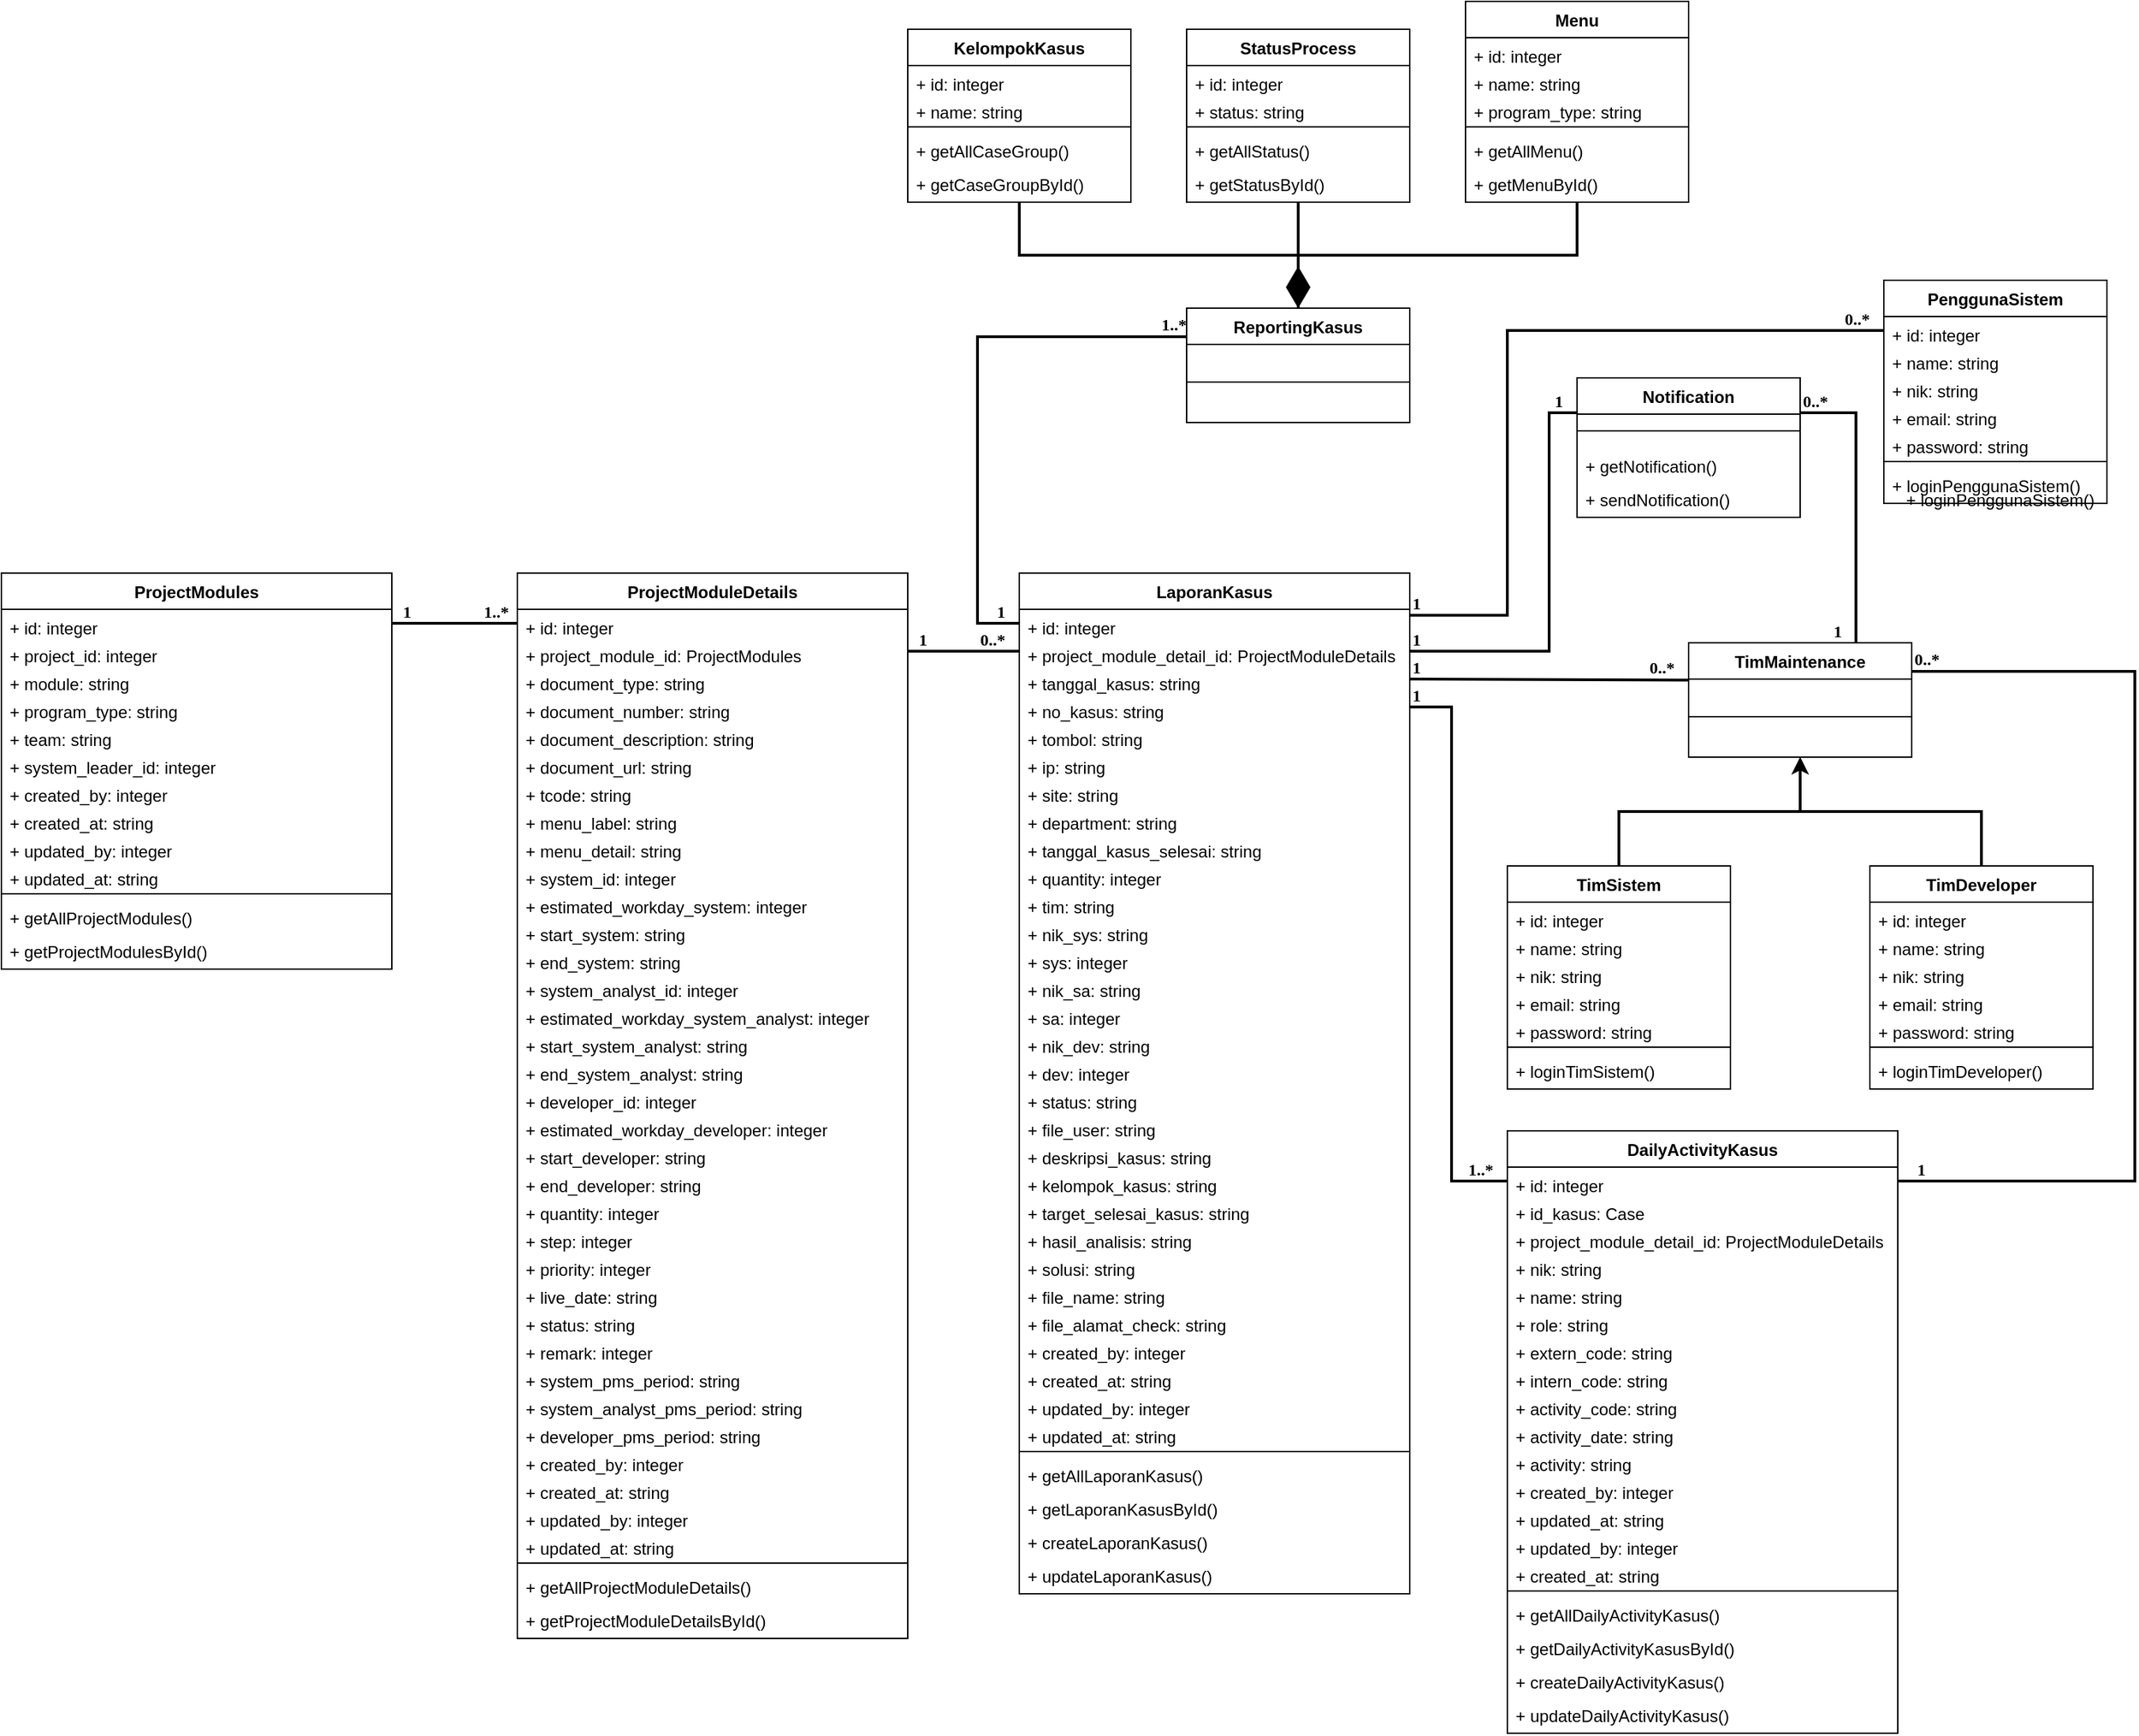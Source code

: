 <mxfile version="20.7.4" type="device" pages="4"><diagram id="C5RBs43oDa-KdzZeNtuy" name="versi kevin"><mxGraphModel dx="3245" dy="860" grid="1" gridSize="10" guides="1" tooltips="1" connect="1" arrows="1" fold="1" page="1" pageScale="1" pageWidth="827" pageHeight="1169" math="0" shadow="0"><root><mxCell id="WIyWlLk6GJQsqaUBKTNV-0"/><mxCell id="WIyWlLk6GJQsqaUBKTNV-1" parent="WIyWlLk6GJQsqaUBKTNV-0"/><mxCell id="IgWWg4nvbulYOtt3HGaA-19" value="TimMaintenance" style="swimlane;fontStyle=1;align=center;verticalAlign=top;childLayout=stackLayout;horizontal=1;startSize=26;horizontalStack=0;resizeParent=1;resizeParentMax=0;resizeLast=0;collapsible=1;marginBottom=2;" parent="WIyWlLk6GJQsqaUBKTNV-1" vertex="1"><mxGeometry x="210" y="480" width="160" height="82" as="geometry"/></mxCell><mxCell id="IgWWg4nvbulYOtt3HGaA-21" value="" style="line;strokeWidth=1;fillColor=none;align=left;verticalAlign=middle;spacingTop=-1;spacingLeft=3;spacingRight=3;rotatable=0;labelPosition=right;points=[];portConstraint=eastwest;strokeColor=inherit;" parent="IgWWg4nvbulYOtt3HGaA-19" vertex="1"><mxGeometry y="26" width="160" height="54" as="geometry"/></mxCell><mxCell id="IgWWg4nvbulYOtt3HGaA-35" value="TimSistem" style="swimlane;fontStyle=1;align=center;verticalAlign=top;childLayout=stackLayout;horizontal=1;startSize=26;horizontalStack=0;resizeParent=1;resizeParentMax=0;resizeLast=0;collapsible=1;marginBottom=2;" parent="WIyWlLk6GJQsqaUBKTNV-1" vertex="1"><mxGeometry x="80" y="640" width="160" height="160" as="geometry"/></mxCell><mxCell id="IgWWg4nvbulYOtt3HGaA-36" value="+ id: integer" style="text;strokeColor=none;fillColor=none;align=left;verticalAlign=top;spacingLeft=4;spacingRight=4;overflow=hidden;rotatable=0;points=[[0,0.5],[1,0.5]];portConstraint=eastwest;" parent="IgWWg4nvbulYOtt3HGaA-35" vertex="1"><mxGeometry y="26" width="160" height="20" as="geometry"/></mxCell><mxCell id="IgWWg4nvbulYOtt3HGaA-37" value="+ name: string" style="text;strokeColor=none;fillColor=none;align=left;verticalAlign=top;spacingLeft=4;spacingRight=4;overflow=hidden;rotatable=0;points=[[0,0.5],[1,0.5]];portConstraint=eastwest;" parent="IgWWg4nvbulYOtt3HGaA-35" vertex="1"><mxGeometry y="46" width="160" height="20" as="geometry"/></mxCell><mxCell id="IgWWg4nvbulYOtt3HGaA-38" value="+ nik: string" style="text;strokeColor=none;fillColor=none;align=left;verticalAlign=top;spacingLeft=4;spacingRight=4;overflow=hidden;rotatable=0;points=[[0,0.5],[1,0.5]];portConstraint=eastwest;" parent="IgWWg4nvbulYOtt3HGaA-35" vertex="1"><mxGeometry y="66" width="160" height="20" as="geometry"/></mxCell><mxCell id="IgWWg4nvbulYOtt3HGaA-39" value="+ email: string" style="text;strokeColor=none;fillColor=none;align=left;verticalAlign=top;spacingLeft=4;spacingRight=4;overflow=hidden;rotatable=0;points=[[0,0.5],[1,0.5]];portConstraint=eastwest;" parent="IgWWg4nvbulYOtt3HGaA-35" vertex="1"><mxGeometry y="86" width="160" height="20" as="geometry"/></mxCell><mxCell id="IgWWg4nvbulYOtt3HGaA-40" value="+ password: string" style="text;strokeColor=none;fillColor=none;align=left;verticalAlign=top;spacingLeft=4;spacingRight=4;overflow=hidden;rotatable=0;points=[[0,0.5],[1,0.5]];portConstraint=eastwest;" parent="IgWWg4nvbulYOtt3HGaA-35" vertex="1"><mxGeometry y="106" width="160" height="20" as="geometry"/></mxCell><mxCell id="IgWWg4nvbulYOtt3HGaA-41" value="" style="line;strokeWidth=1;fillColor=none;align=left;verticalAlign=middle;spacingTop=-1;spacingLeft=3;spacingRight=3;rotatable=0;labelPosition=right;points=[];portConstraint=eastwest;strokeColor=inherit;" parent="IgWWg4nvbulYOtt3HGaA-35" vertex="1"><mxGeometry y="126" width="160" height="8" as="geometry"/></mxCell><mxCell id="IgWWg4nvbulYOtt3HGaA-42" value="+ loginTimSistem()" style="text;strokeColor=none;fillColor=none;align=left;verticalAlign=top;spacingLeft=4;spacingRight=4;overflow=hidden;rotatable=0;points=[[0,0.5],[1,0.5]];portConstraint=eastwest;strokeWidth=1;" parent="IgWWg4nvbulYOtt3HGaA-35" vertex="1"><mxGeometry y="134" width="160" height="24" as="geometry"/></mxCell><mxCell id="IgWWg4nvbulYOtt3HGaA-46" value="TimDeveloper" style="swimlane;fontStyle=1;align=center;verticalAlign=top;childLayout=stackLayout;horizontal=1;startSize=26;horizontalStack=0;resizeParent=1;resizeParentMax=0;resizeLast=0;collapsible=1;marginBottom=2;" parent="WIyWlLk6GJQsqaUBKTNV-1" vertex="1"><mxGeometry x="340" y="640" width="160" height="160" as="geometry"/></mxCell><mxCell id="IgWWg4nvbulYOtt3HGaA-47" value="+ id: integer" style="text;strokeColor=none;fillColor=none;align=left;verticalAlign=top;spacingLeft=4;spacingRight=4;overflow=hidden;rotatable=0;points=[[0,0.5],[1,0.5]];portConstraint=eastwest;" parent="IgWWg4nvbulYOtt3HGaA-46" vertex="1"><mxGeometry y="26" width="160" height="20" as="geometry"/></mxCell><mxCell id="IgWWg4nvbulYOtt3HGaA-48" value="+ name: string" style="text;strokeColor=none;fillColor=none;align=left;verticalAlign=top;spacingLeft=4;spacingRight=4;overflow=hidden;rotatable=0;points=[[0,0.5],[1,0.5]];portConstraint=eastwest;" parent="IgWWg4nvbulYOtt3HGaA-46" vertex="1"><mxGeometry y="46" width="160" height="20" as="geometry"/></mxCell><mxCell id="IgWWg4nvbulYOtt3HGaA-49" value="+ nik: string" style="text;strokeColor=none;fillColor=none;align=left;verticalAlign=top;spacingLeft=4;spacingRight=4;overflow=hidden;rotatable=0;points=[[0,0.5],[1,0.5]];portConstraint=eastwest;" parent="IgWWg4nvbulYOtt3HGaA-46" vertex="1"><mxGeometry y="66" width="160" height="20" as="geometry"/></mxCell><mxCell id="IgWWg4nvbulYOtt3HGaA-50" value="+ email: string" style="text;strokeColor=none;fillColor=none;align=left;verticalAlign=top;spacingLeft=4;spacingRight=4;overflow=hidden;rotatable=0;points=[[0,0.5],[1,0.5]];portConstraint=eastwest;" parent="IgWWg4nvbulYOtt3HGaA-46" vertex="1"><mxGeometry y="86" width="160" height="20" as="geometry"/></mxCell><mxCell id="IgWWg4nvbulYOtt3HGaA-51" value="+ password: string" style="text;strokeColor=none;fillColor=none;align=left;verticalAlign=top;spacingLeft=4;spacingRight=4;overflow=hidden;rotatable=0;points=[[0,0.5],[1,0.5]];portConstraint=eastwest;" parent="IgWWg4nvbulYOtt3HGaA-46" vertex="1"><mxGeometry y="106" width="160" height="20" as="geometry"/></mxCell><mxCell id="IgWWg4nvbulYOtt3HGaA-52" value="" style="line;strokeWidth=1;fillColor=none;align=left;verticalAlign=middle;spacingTop=-1;spacingLeft=3;spacingRight=3;rotatable=0;labelPosition=right;points=[];portConstraint=eastwest;strokeColor=inherit;" parent="IgWWg4nvbulYOtt3HGaA-46" vertex="1"><mxGeometry y="126" width="160" height="8" as="geometry"/></mxCell><mxCell id="IgWWg4nvbulYOtt3HGaA-53" value="+ loginTimDeveloper()" style="text;strokeColor=none;fillColor=none;align=left;verticalAlign=top;spacingLeft=4;spacingRight=4;overflow=hidden;rotatable=0;points=[[0,0.5],[1,0.5]];portConstraint=eastwest;strokeWidth=1;" parent="IgWWg4nvbulYOtt3HGaA-46" vertex="1"><mxGeometry y="134" width="160" height="24" as="geometry"/></mxCell><mxCell id="IgWWg4nvbulYOtt3HGaA-57" value="LaporanKasus" style="swimlane;fontStyle=1;align=center;verticalAlign=top;childLayout=stackLayout;horizontal=1;startSize=26;horizontalStack=0;resizeParent=1;resizeParentMax=0;resizeLast=0;collapsible=1;marginBottom=2;" parent="WIyWlLk6GJQsqaUBKTNV-1" vertex="1"><mxGeometry x="-270" y="430" width="280" height="732" as="geometry"/></mxCell><mxCell id="IgWWg4nvbulYOtt3HGaA-58" value="+ id: integer" style="text;strokeColor=none;fillColor=none;align=left;verticalAlign=top;spacingLeft=4;spacingRight=4;overflow=hidden;rotatable=0;points=[[0,0.5],[1,0.5]];portConstraint=eastwest;" parent="IgWWg4nvbulYOtt3HGaA-57" vertex="1"><mxGeometry y="26" width="280" height="20" as="geometry"/></mxCell><mxCell id="IgWWg4nvbulYOtt3HGaA-59" value="+ project_module_detail_id: ProjectModuleDetails" style="text;strokeColor=none;fillColor=none;align=left;verticalAlign=top;spacingLeft=4;spacingRight=4;overflow=hidden;rotatable=0;points=[[0,0.5],[1,0.5]];portConstraint=eastwest;" parent="IgWWg4nvbulYOtt3HGaA-57" vertex="1"><mxGeometry y="46" width="280" height="20" as="geometry"/></mxCell><mxCell id="IgWWg4nvbulYOtt3HGaA-60" value="+ tanggal_kasus: string" style="text;strokeColor=none;fillColor=none;align=left;verticalAlign=top;spacingLeft=4;spacingRight=4;overflow=hidden;rotatable=0;points=[[0,0.5],[1,0.5]];portConstraint=eastwest;" parent="IgWWg4nvbulYOtt3HGaA-57" vertex="1"><mxGeometry y="66" width="280" height="20" as="geometry"/></mxCell><mxCell id="IgWWg4nvbulYOtt3HGaA-61" value="+ no_kasus: string" style="text;strokeColor=none;fillColor=none;align=left;verticalAlign=top;spacingLeft=4;spacingRight=4;overflow=hidden;rotatable=0;points=[[0,0.5],[1,0.5]];portConstraint=eastwest;" parent="IgWWg4nvbulYOtt3HGaA-57" vertex="1"><mxGeometry y="86" width="280" height="20" as="geometry"/></mxCell><mxCell id="IgWWg4nvbulYOtt3HGaA-62" value="+ tombol: string" style="text;strokeColor=none;fillColor=none;align=left;verticalAlign=top;spacingLeft=4;spacingRight=4;overflow=hidden;rotatable=0;points=[[0,0.5],[1,0.5]];portConstraint=eastwest;" parent="IgWWg4nvbulYOtt3HGaA-57" vertex="1"><mxGeometry y="106" width="280" height="20" as="geometry"/></mxCell><mxCell id="IgWWg4nvbulYOtt3HGaA-137" value="+ ip: string" style="text;strokeColor=none;fillColor=none;align=left;verticalAlign=top;spacingLeft=4;spacingRight=4;overflow=hidden;rotatable=0;points=[[0,0.5],[1,0.5]];portConstraint=eastwest;" parent="IgWWg4nvbulYOtt3HGaA-57" vertex="1"><mxGeometry y="126" width="280" height="20" as="geometry"/></mxCell><mxCell id="IgWWg4nvbulYOtt3HGaA-138" value="+ site: string" style="text;strokeColor=none;fillColor=none;align=left;verticalAlign=top;spacingLeft=4;spacingRight=4;overflow=hidden;rotatable=0;points=[[0,0.5],[1,0.5]];portConstraint=eastwest;" parent="IgWWg4nvbulYOtt3HGaA-57" vertex="1"><mxGeometry y="146" width="280" height="20" as="geometry"/></mxCell><mxCell id="IgWWg4nvbulYOtt3HGaA-140" value="+ department: string" style="text;strokeColor=none;fillColor=none;align=left;verticalAlign=top;spacingLeft=4;spacingRight=4;overflow=hidden;rotatable=0;points=[[0,0.5],[1,0.5]];portConstraint=eastwest;" parent="IgWWg4nvbulYOtt3HGaA-57" vertex="1"><mxGeometry y="166" width="280" height="20" as="geometry"/></mxCell><mxCell id="IgWWg4nvbulYOtt3HGaA-151" value="+ tanggal_kasus_selesai: string" style="text;strokeColor=none;fillColor=none;align=left;verticalAlign=top;spacingLeft=4;spacingRight=4;overflow=hidden;rotatable=0;points=[[0,0.5],[1,0.5]];portConstraint=eastwest;" parent="IgWWg4nvbulYOtt3HGaA-57" vertex="1"><mxGeometry y="186" width="280" height="20" as="geometry"/></mxCell><mxCell id="IgWWg4nvbulYOtt3HGaA-150" value="+ quantity: integer" style="text;strokeColor=none;fillColor=none;align=left;verticalAlign=top;spacingLeft=4;spacingRight=4;overflow=hidden;rotatable=0;points=[[0,0.5],[1,0.5]];portConstraint=eastwest;" parent="IgWWg4nvbulYOtt3HGaA-57" vertex="1"><mxGeometry y="206" width="280" height="20" as="geometry"/></mxCell><mxCell id="IgWWg4nvbulYOtt3HGaA-149" value="+ tim: string" style="text;strokeColor=none;fillColor=none;align=left;verticalAlign=top;spacingLeft=4;spacingRight=4;overflow=hidden;rotatable=0;points=[[0,0.5],[1,0.5]];portConstraint=eastwest;" parent="IgWWg4nvbulYOtt3HGaA-57" vertex="1"><mxGeometry y="226" width="280" height="20" as="geometry"/></mxCell><mxCell id="IgWWg4nvbulYOtt3HGaA-148" value="+ nik_sys: string" style="text;strokeColor=none;fillColor=none;align=left;verticalAlign=top;spacingLeft=4;spacingRight=4;overflow=hidden;rotatable=0;points=[[0,0.5],[1,0.5]];portConstraint=eastwest;" parent="IgWWg4nvbulYOtt3HGaA-57" vertex="1"><mxGeometry y="246" width="280" height="20" as="geometry"/></mxCell><mxCell id="IgWWg4nvbulYOtt3HGaA-147" value="+ sys: integer" style="text;strokeColor=none;fillColor=none;align=left;verticalAlign=top;spacingLeft=4;spacingRight=4;overflow=hidden;rotatable=0;points=[[0,0.5],[1,0.5]];portConstraint=eastwest;" parent="IgWWg4nvbulYOtt3HGaA-57" vertex="1"><mxGeometry y="266" width="280" height="20" as="geometry"/></mxCell><mxCell id="IgWWg4nvbulYOtt3HGaA-146" value="+ nik_sa: string" style="text;strokeColor=none;fillColor=none;align=left;verticalAlign=top;spacingLeft=4;spacingRight=4;overflow=hidden;rotatable=0;points=[[0,0.5],[1,0.5]];portConstraint=eastwest;" parent="IgWWg4nvbulYOtt3HGaA-57" vertex="1"><mxGeometry y="286" width="280" height="20" as="geometry"/></mxCell><mxCell id="IgWWg4nvbulYOtt3HGaA-145" value="+ sa: integer" style="text;strokeColor=none;fillColor=none;align=left;verticalAlign=top;spacingLeft=4;spacingRight=4;overflow=hidden;rotatable=0;points=[[0,0.5],[1,0.5]];portConstraint=eastwest;" parent="IgWWg4nvbulYOtt3HGaA-57" vertex="1"><mxGeometry y="306" width="280" height="20" as="geometry"/></mxCell><mxCell id="IgWWg4nvbulYOtt3HGaA-144" value="+ nik_dev: string" style="text;strokeColor=none;fillColor=none;align=left;verticalAlign=top;spacingLeft=4;spacingRight=4;overflow=hidden;rotatable=0;points=[[0,0.5],[1,0.5]];portConstraint=eastwest;" parent="IgWWg4nvbulYOtt3HGaA-57" vertex="1"><mxGeometry y="326" width="280" height="20" as="geometry"/></mxCell><mxCell id="IgWWg4nvbulYOtt3HGaA-143" value="+ dev: integer" style="text;strokeColor=none;fillColor=none;align=left;verticalAlign=top;spacingLeft=4;spacingRight=4;overflow=hidden;rotatable=0;points=[[0,0.5],[1,0.5]];portConstraint=eastwest;" parent="IgWWg4nvbulYOtt3HGaA-57" vertex="1"><mxGeometry y="346" width="280" height="20" as="geometry"/></mxCell><mxCell id="IgWWg4nvbulYOtt3HGaA-142" value="+ status: string" style="text;strokeColor=none;fillColor=none;align=left;verticalAlign=top;spacingLeft=4;spacingRight=4;overflow=hidden;rotatable=0;points=[[0,0.5],[1,0.5]];portConstraint=eastwest;" parent="IgWWg4nvbulYOtt3HGaA-57" vertex="1"><mxGeometry y="366" width="280" height="20" as="geometry"/></mxCell><mxCell id="IgWWg4nvbulYOtt3HGaA-141" value="+ file_user: string" style="text;strokeColor=none;fillColor=none;align=left;verticalAlign=top;spacingLeft=4;spacingRight=4;overflow=hidden;rotatable=0;points=[[0,0.5],[1,0.5]];portConstraint=eastwest;" parent="IgWWg4nvbulYOtt3HGaA-57" vertex="1"><mxGeometry y="386" width="280" height="20" as="geometry"/></mxCell><mxCell id="IgWWg4nvbulYOtt3HGaA-139" value="+ deskripsi_kasus: string" style="text;strokeColor=none;fillColor=none;align=left;verticalAlign=top;spacingLeft=4;spacingRight=4;overflow=hidden;rotatable=0;points=[[0,0.5],[1,0.5]];portConstraint=eastwest;" parent="IgWWg4nvbulYOtt3HGaA-57" vertex="1"><mxGeometry y="406" width="280" height="20" as="geometry"/></mxCell><mxCell id="IgWWg4nvbulYOtt3HGaA-158" value="+ kelompok_kasus: string" style="text;strokeColor=none;fillColor=none;align=left;verticalAlign=top;spacingLeft=4;spacingRight=4;overflow=hidden;rotatable=0;points=[[0,0.5],[1,0.5]];portConstraint=eastwest;" parent="IgWWg4nvbulYOtt3HGaA-57" vertex="1"><mxGeometry y="426" width="280" height="20" as="geometry"/></mxCell><mxCell id="IgWWg4nvbulYOtt3HGaA-157" value="+ target_selesai_kasus: string" style="text;strokeColor=none;fillColor=none;align=left;verticalAlign=top;spacingLeft=4;spacingRight=4;overflow=hidden;rotatable=0;points=[[0,0.5],[1,0.5]];portConstraint=eastwest;" parent="IgWWg4nvbulYOtt3HGaA-57" vertex="1"><mxGeometry y="446" width="280" height="20" as="geometry"/></mxCell><mxCell id="IgWWg4nvbulYOtt3HGaA-156" value="+ hasil_analisis: string" style="text;strokeColor=none;fillColor=none;align=left;verticalAlign=top;spacingLeft=4;spacingRight=4;overflow=hidden;rotatable=0;points=[[0,0.5],[1,0.5]];portConstraint=eastwest;" parent="IgWWg4nvbulYOtt3HGaA-57" vertex="1"><mxGeometry y="466" width="280" height="20" as="geometry"/></mxCell><mxCell id="IgWWg4nvbulYOtt3HGaA-155" value="+ solusi: string" style="text;strokeColor=none;fillColor=none;align=left;verticalAlign=top;spacingLeft=4;spacingRight=4;overflow=hidden;rotatable=0;points=[[0,0.5],[1,0.5]];portConstraint=eastwest;" parent="IgWWg4nvbulYOtt3HGaA-57" vertex="1"><mxGeometry y="486" width="280" height="20" as="geometry"/></mxCell><mxCell id="IgWWg4nvbulYOtt3HGaA-154" value="+ file_name: string" style="text;strokeColor=none;fillColor=none;align=left;verticalAlign=top;spacingLeft=4;spacingRight=4;overflow=hidden;rotatable=0;points=[[0,0.5],[1,0.5]];portConstraint=eastwest;" parent="IgWWg4nvbulYOtt3HGaA-57" vertex="1"><mxGeometry y="506" width="280" height="20" as="geometry"/></mxCell><mxCell id="IgWWg4nvbulYOtt3HGaA-153" value="+ file_alamat_check: string" style="text;strokeColor=none;fillColor=none;align=left;verticalAlign=top;spacingLeft=4;spacingRight=4;overflow=hidden;rotatable=0;points=[[0,0.5],[1,0.5]];portConstraint=eastwest;" parent="IgWWg4nvbulYOtt3HGaA-57" vertex="1"><mxGeometry y="526" width="280" height="20" as="geometry"/></mxCell><mxCell id="IgWWg4nvbulYOtt3HGaA-152" value="+ created_by: integer" style="text;strokeColor=none;fillColor=none;align=left;verticalAlign=top;spacingLeft=4;spacingRight=4;overflow=hidden;rotatable=0;points=[[0,0.5],[1,0.5]];portConstraint=eastwest;" parent="IgWWg4nvbulYOtt3HGaA-57" vertex="1"><mxGeometry y="546" width="280" height="20" as="geometry"/></mxCell><mxCell id="IgWWg4nvbulYOtt3HGaA-159" value="+ created_at: string" style="text;strokeColor=none;fillColor=none;align=left;verticalAlign=top;spacingLeft=4;spacingRight=4;overflow=hidden;rotatable=0;points=[[0,0.5],[1,0.5]];portConstraint=eastwest;" parent="IgWWg4nvbulYOtt3HGaA-57" vertex="1"><mxGeometry y="566" width="280" height="20" as="geometry"/></mxCell><mxCell id="IgWWg4nvbulYOtt3HGaA-161" value="+ updated_by: integer" style="text;strokeColor=none;fillColor=none;align=left;verticalAlign=top;spacingLeft=4;spacingRight=4;overflow=hidden;rotatable=0;points=[[0,0.5],[1,0.5]];portConstraint=eastwest;" parent="IgWWg4nvbulYOtt3HGaA-57" vertex="1"><mxGeometry y="586" width="280" height="20" as="geometry"/></mxCell><mxCell id="IgWWg4nvbulYOtt3HGaA-160" value="+ updated_at: string" style="text;strokeColor=none;fillColor=none;align=left;verticalAlign=top;spacingLeft=4;spacingRight=4;overflow=hidden;rotatable=0;points=[[0,0.5],[1,0.5]];portConstraint=eastwest;" parent="IgWWg4nvbulYOtt3HGaA-57" vertex="1"><mxGeometry y="606" width="280" height="20" as="geometry"/></mxCell><mxCell id="IgWWg4nvbulYOtt3HGaA-63" value="" style="line;strokeWidth=1;fillColor=none;align=left;verticalAlign=middle;spacingTop=-1;spacingLeft=3;spacingRight=3;rotatable=0;labelPosition=right;points=[];portConstraint=eastwest;strokeColor=inherit;" parent="IgWWg4nvbulYOtt3HGaA-57" vertex="1"><mxGeometry y="626" width="280" height="8" as="geometry"/></mxCell><mxCell id="IgWWg4nvbulYOtt3HGaA-64" value="+ getAllLaporanKasus()" style="text;strokeColor=none;fillColor=none;align=left;verticalAlign=top;spacingLeft=4;spacingRight=4;overflow=hidden;rotatable=0;points=[[0,0.5],[1,0.5]];portConstraint=eastwest;strokeWidth=1;" parent="IgWWg4nvbulYOtt3HGaA-57" vertex="1"><mxGeometry y="634" width="280" height="24" as="geometry"/></mxCell><mxCell id="u2HZFXDPzRXVwy4oZ5t3-0" value="+ getLaporanKasusById()" style="text;strokeColor=none;fillColor=none;align=left;verticalAlign=top;spacingLeft=4;spacingRight=4;overflow=hidden;rotatable=0;points=[[0,0.5],[1,0.5]];portConstraint=eastwest;strokeWidth=1;" parent="IgWWg4nvbulYOtt3HGaA-57" vertex="1"><mxGeometry y="658" width="280" height="24" as="geometry"/></mxCell><mxCell id="IgWWg4nvbulYOtt3HGaA-65" value="+ createLaporanKasus()" style="text;strokeColor=none;fillColor=none;align=left;verticalAlign=top;spacingLeft=4;spacingRight=4;overflow=hidden;rotatable=0;points=[[0,0.5],[1,0.5]];portConstraint=eastwest;strokeWidth=1;" parent="IgWWg4nvbulYOtt3HGaA-57" vertex="1"><mxGeometry y="682" width="280" height="24" as="geometry"/></mxCell><mxCell id="IgWWg4nvbulYOtt3HGaA-66" value="+ updateLaporanKasus()" style="text;strokeColor=none;fillColor=none;align=left;verticalAlign=top;spacingLeft=4;spacingRight=4;overflow=hidden;rotatable=0;points=[[0,0.5],[1,0.5]];portConstraint=eastwest;strokeWidth=1;" parent="IgWWg4nvbulYOtt3HGaA-57" vertex="1"><mxGeometry y="706" width="280" height="24" as="geometry"/></mxCell><mxCell id="IgWWg4nvbulYOtt3HGaA-68" value="Notification" style="swimlane;fontStyle=1;align=center;verticalAlign=top;childLayout=stackLayout;horizontal=1;startSize=26;horizontalStack=0;resizeParent=1;resizeParentMax=0;resizeLast=0;collapsible=1;marginBottom=2;" parent="WIyWlLk6GJQsqaUBKTNV-1" vertex="1"><mxGeometry x="130" y="290" width="160" height="100" as="geometry"/></mxCell><mxCell id="IgWWg4nvbulYOtt3HGaA-74" value="" style="line;strokeWidth=1;fillColor=none;align=left;verticalAlign=middle;spacingTop=-1;spacingLeft=3;spacingRight=3;rotatable=0;labelPosition=right;points=[];portConstraint=eastwest;strokeColor=inherit;" parent="IgWWg4nvbulYOtt3HGaA-68" vertex="1"><mxGeometry y="26" width="160" height="24" as="geometry"/></mxCell><mxCell id="IgWWg4nvbulYOtt3HGaA-75" value="+ getNotification()" style="text;strokeColor=none;fillColor=none;align=left;verticalAlign=top;spacingLeft=4;spacingRight=4;overflow=hidden;rotatable=0;points=[[0,0.5],[1,0.5]];portConstraint=eastwest;strokeWidth=1;" parent="IgWWg4nvbulYOtt3HGaA-68" vertex="1"><mxGeometry y="50" width="160" height="24" as="geometry"/></mxCell><mxCell id="IgWWg4nvbulYOtt3HGaA-76" value="+ sendNotification()" style="text;strokeColor=none;fillColor=none;align=left;verticalAlign=top;spacingLeft=4;spacingRight=4;overflow=hidden;rotatable=0;points=[[0,0.5],[1,0.5]];portConstraint=eastwest;strokeWidth=1;" parent="IgWWg4nvbulYOtt3HGaA-68" vertex="1"><mxGeometry y="74" width="160" height="24" as="geometry"/></mxCell><mxCell id="IgWWg4nvbulYOtt3HGaA-80" value="PenggunaSistem" style="swimlane;fontStyle=1;align=center;verticalAlign=top;childLayout=stackLayout;horizontal=1;startSize=26;horizontalStack=0;resizeParent=1;resizeParentMax=0;resizeLast=0;collapsible=1;marginBottom=2;" parent="WIyWlLk6GJQsqaUBKTNV-1" vertex="1"><mxGeometry x="350" y="220" width="160" height="160" as="geometry"/></mxCell><mxCell id="IgWWg4nvbulYOtt3HGaA-81" value="+ id: integer" style="text;strokeColor=none;fillColor=none;align=left;verticalAlign=top;spacingLeft=4;spacingRight=4;overflow=hidden;rotatable=0;points=[[0,0.5],[1,0.5]];portConstraint=eastwest;" parent="IgWWg4nvbulYOtt3HGaA-80" vertex="1"><mxGeometry y="26" width="160" height="20" as="geometry"/></mxCell><mxCell id="IgWWg4nvbulYOtt3HGaA-82" value="+ name: string" style="text;strokeColor=none;fillColor=none;align=left;verticalAlign=top;spacingLeft=4;spacingRight=4;overflow=hidden;rotatable=0;points=[[0,0.5],[1,0.5]];portConstraint=eastwest;" parent="IgWWg4nvbulYOtt3HGaA-80" vertex="1"><mxGeometry y="46" width="160" height="20" as="geometry"/></mxCell><mxCell id="IgWWg4nvbulYOtt3HGaA-83" value="+ nik: string" style="text;strokeColor=none;fillColor=none;align=left;verticalAlign=top;spacingLeft=4;spacingRight=4;overflow=hidden;rotatable=0;points=[[0,0.5],[1,0.5]];portConstraint=eastwest;" parent="IgWWg4nvbulYOtt3HGaA-80" vertex="1"><mxGeometry y="66" width="160" height="20" as="geometry"/></mxCell><mxCell id="IgWWg4nvbulYOtt3HGaA-84" value="+ email: string" style="text;strokeColor=none;fillColor=none;align=left;verticalAlign=top;spacingLeft=4;spacingRight=4;overflow=hidden;rotatable=0;points=[[0,0.5],[1,0.5]];portConstraint=eastwest;" parent="IgWWg4nvbulYOtt3HGaA-80" vertex="1"><mxGeometry y="86" width="160" height="20" as="geometry"/></mxCell><mxCell id="IgWWg4nvbulYOtt3HGaA-85" value="+ password: string" style="text;strokeColor=none;fillColor=none;align=left;verticalAlign=top;spacingLeft=4;spacingRight=4;overflow=hidden;rotatable=0;points=[[0,0.5],[1,0.5]];portConstraint=eastwest;" parent="IgWWg4nvbulYOtt3HGaA-80" vertex="1"><mxGeometry y="106" width="160" height="20" as="geometry"/></mxCell><mxCell id="IgWWg4nvbulYOtt3HGaA-86" value="" style="line;strokeWidth=1;fillColor=none;align=left;verticalAlign=middle;spacingTop=-1;spacingLeft=3;spacingRight=3;rotatable=0;labelPosition=right;points=[];portConstraint=eastwest;strokeColor=inherit;" parent="IgWWg4nvbulYOtt3HGaA-80" vertex="1"><mxGeometry y="126" width="160" height="8" as="geometry"/></mxCell><mxCell id="IgWWg4nvbulYOtt3HGaA-87" value="+ loginPenggunaSistem()" style="text;strokeColor=none;fillColor=none;align=left;verticalAlign=top;spacingLeft=4;spacingRight=4;overflow=hidden;rotatable=0;points=[[0,0.5],[1,0.5]];portConstraint=eastwest;strokeWidth=1;" parent="IgWWg4nvbulYOtt3HGaA-80" vertex="1"><mxGeometry y="134" width="160" height="24" as="geometry"/></mxCell><mxCell id="IgWWg4nvbulYOtt3HGaA-91" value="Menu" style="swimlane;fontStyle=1;align=center;verticalAlign=top;childLayout=stackLayout;horizontal=1;startSize=26;horizontalStack=0;resizeParent=1;resizeParentMax=0;resizeLast=0;collapsible=1;marginBottom=2;" parent="WIyWlLk6GJQsqaUBKTNV-1" vertex="1"><mxGeometry x="50" y="20" width="160" height="144" as="geometry"/></mxCell><mxCell id="IgWWg4nvbulYOtt3HGaA-92" value="+ id: integer" style="text;strokeColor=none;fillColor=none;align=left;verticalAlign=top;spacingLeft=4;spacingRight=4;overflow=hidden;rotatable=0;points=[[0,0.5],[1,0.5]];portConstraint=eastwest;" parent="IgWWg4nvbulYOtt3HGaA-91" vertex="1"><mxGeometry y="26" width="160" height="20" as="geometry"/></mxCell><mxCell id="IgWWg4nvbulYOtt3HGaA-93" value="+ name: string" style="text;strokeColor=none;fillColor=none;align=left;verticalAlign=top;spacingLeft=4;spacingRight=4;overflow=hidden;rotatable=0;points=[[0,0.5],[1,0.5]];portConstraint=eastwest;" parent="IgWWg4nvbulYOtt3HGaA-91" vertex="1"><mxGeometry y="46" width="160" height="20" as="geometry"/></mxCell><mxCell id="IgWWg4nvbulYOtt3HGaA-94" value="+ program_type: string" style="text;strokeColor=none;fillColor=none;align=left;verticalAlign=top;spacingLeft=4;spacingRight=4;overflow=hidden;rotatable=0;points=[[0,0.5],[1,0.5]];portConstraint=eastwest;" parent="IgWWg4nvbulYOtt3HGaA-91" vertex="1"><mxGeometry y="66" width="160" height="20" as="geometry"/></mxCell><mxCell id="IgWWg4nvbulYOtt3HGaA-97" value="" style="line;strokeWidth=1;fillColor=none;align=left;verticalAlign=middle;spacingTop=-1;spacingLeft=3;spacingRight=3;rotatable=0;labelPosition=right;points=[];portConstraint=eastwest;strokeColor=inherit;" parent="IgWWg4nvbulYOtt3HGaA-91" vertex="1"><mxGeometry y="86" width="160" height="8" as="geometry"/></mxCell><mxCell id="IgWWg4nvbulYOtt3HGaA-98" value="+ getAllMenu()" style="text;strokeColor=none;fillColor=none;align=left;verticalAlign=top;spacingLeft=4;spacingRight=4;overflow=hidden;rotatable=0;points=[[0,0.5],[1,0.5]];portConstraint=eastwest;strokeWidth=1;" parent="IgWWg4nvbulYOtt3HGaA-91" vertex="1"><mxGeometry y="94" width="160" height="24" as="geometry"/></mxCell><mxCell id="IgWWg4nvbulYOtt3HGaA-99" value="+ getMenuById()" style="text;strokeColor=none;fillColor=none;align=left;verticalAlign=top;spacingLeft=4;spacingRight=4;overflow=hidden;rotatable=0;points=[[0,0.5],[1,0.5]];portConstraint=eastwest;strokeWidth=1;" parent="IgWWg4nvbulYOtt3HGaA-91" vertex="1"><mxGeometry y="118" width="160" height="24" as="geometry"/></mxCell><mxCell id="IgWWg4nvbulYOtt3HGaA-102" value="KelompokKasus" style="swimlane;fontStyle=1;align=center;verticalAlign=top;childLayout=stackLayout;horizontal=1;startSize=26;horizontalStack=0;resizeParent=1;resizeParentMax=0;resizeLast=0;collapsible=1;marginBottom=2;" parent="WIyWlLk6GJQsqaUBKTNV-1" vertex="1"><mxGeometry x="-350" y="40" width="160" height="124" as="geometry"/></mxCell><mxCell id="IgWWg4nvbulYOtt3HGaA-103" value="+ id: integer" style="text;strokeColor=none;fillColor=none;align=left;verticalAlign=top;spacingLeft=4;spacingRight=4;overflow=hidden;rotatable=0;points=[[0,0.5],[1,0.5]];portConstraint=eastwest;" parent="IgWWg4nvbulYOtt3HGaA-102" vertex="1"><mxGeometry y="26" width="160" height="20" as="geometry"/></mxCell><mxCell id="IgWWg4nvbulYOtt3HGaA-104" value="+ name: string" style="text;strokeColor=none;fillColor=none;align=left;verticalAlign=top;spacingLeft=4;spacingRight=4;overflow=hidden;rotatable=0;points=[[0,0.5],[1,0.5]];portConstraint=eastwest;" parent="IgWWg4nvbulYOtt3HGaA-102" vertex="1"><mxGeometry y="46" width="160" height="20" as="geometry"/></mxCell><mxCell id="IgWWg4nvbulYOtt3HGaA-108" value="" style="line;strokeWidth=1;fillColor=none;align=left;verticalAlign=middle;spacingTop=-1;spacingLeft=3;spacingRight=3;rotatable=0;labelPosition=right;points=[];portConstraint=eastwest;strokeColor=inherit;" parent="IgWWg4nvbulYOtt3HGaA-102" vertex="1"><mxGeometry y="66" width="160" height="8" as="geometry"/></mxCell><mxCell id="IgWWg4nvbulYOtt3HGaA-109" value="+ getAllCaseGroup()" style="text;strokeColor=none;fillColor=none;align=left;verticalAlign=top;spacingLeft=4;spacingRight=4;overflow=hidden;rotatable=0;points=[[0,0.5],[1,0.5]];portConstraint=eastwest;strokeWidth=1;" parent="IgWWg4nvbulYOtt3HGaA-102" vertex="1"><mxGeometry y="74" width="160" height="24" as="geometry"/></mxCell><mxCell id="u2HZFXDPzRXVwy4oZ5t3-2" value="+ getCaseGroupById()" style="text;strokeColor=none;fillColor=none;align=left;verticalAlign=top;spacingLeft=4;spacingRight=4;overflow=hidden;rotatable=0;points=[[0,0.5],[1,0.5]];portConstraint=eastwest;strokeWidth=1;" parent="IgWWg4nvbulYOtt3HGaA-102" vertex="1"><mxGeometry y="98" width="160" height="24" as="geometry"/></mxCell><mxCell id="IgWWg4nvbulYOtt3HGaA-113" value="" style="endArrow=classic;html=1;rounded=0;edgeStyle=orthogonalEdgeStyle;exitX=0.5;exitY=0;exitDx=0;exitDy=0;entryX=0.5;entryY=1;entryDx=0;entryDy=0;strokeWidth=2;" parent="WIyWlLk6GJQsqaUBKTNV-1" source="IgWWg4nvbulYOtt3HGaA-35" target="IgWWg4nvbulYOtt3HGaA-19" edge="1"><mxGeometry width="50" height="50" relative="1" as="geometry"><mxPoint x="390" y="590" as="sourcePoint"/><mxPoint x="440" y="540" as="targetPoint"/></mxGeometry></mxCell><mxCell id="IgWWg4nvbulYOtt3HGaA-114" value="" style="endArrow=classic;html=1;rounded=0;edgeStyle=orthogonalEdgeStyle;exitX=0.5;exitY=0;exitDx=0;exitDy=0;entryX=0.5;entryY=1;entryDx=0;entryDy=0;strokeWidth=2;" parent="WIyWlLk6GJQsqaUBKTNV-1" source="IgWWg4nvbulYOtt3HGaA-46" target="IgWWg4nvbulYOtt3HGaA-19" edge="1"><mxGeometry width="50" height="50" relative="1" as="geometry"><mxPoint x="170" y="650" as="sourcePoint"/><mxPoint x="400" y="530" as="targetPoint"/></mxGeometry></mxCell><mxCell id="IgWWg4nvbulYOtt3HGaA-115" value="DailyActivityKasus" style="swimlane;fontStyle=1;align=center;verticalAlign=top;childLayout=stackLayout;horizontal=1;startSize=26;horizontalStack=0;resizeParent=1;resizeParentMax=0;resizeLast=0;collapsible=1;marginBottom=2;" parent="WIyWlLk6GJQsqaUBKTNV-1" vertex="1"><mxGeometry x="80" y="830" width="280" height="432" as="geometry"/></mxCell><mxCell id="IgWWg4nvbulYOtt3HGaA-116" value="+ id: integer" style="text;strokeColor=none;fillColor=none;align=left;verticalAlign=top;spacingLeft=4;spacingRight=4;overflow=hidden;rotatable=0;points=[[0,0.5],[1,0.5]];portConstraint=eastwest;" parent="IgWWg4nvbulYOtt3HGaA-115" vertex="1"><mxGeometry y="26" width="280" height="20" as="geometry"/></mxCell><mxCell id="IgWWg4nvbulYOtt3HGaA-117" value="+ id_kasus: Case" style="text;strokeColor=none;fillColor=none;align=left;verticalAlign=top;spacingLeft=4;spacingRight=4;overflow=hidden;rotatable=0;points=[[0,0.5],[1,0.5]];portConstraint=eastwest;" parent="IgWWg4nvbulYOtt3HGaA-115" vertex="1"><mxGeometry y="46" width="280" height="20" as="geometry"/></mxCell><mxCell id="IgWWg4nvbulYOtt3HGaA-118" value="+ project_module_detail_id: ProjectModuleDetails" style="text;strokeColor=none;fillColor=none;align=left;verticalAlign=top;spacingLeft=4;spacingRight=4;overflow=hidden;rotatable=0;points=[[0,0.5],[1,0.5]];portConstraint=eastwest;" parent="IgWWg4nvbulYOtt3HGaA-115" vertex="1"><mxGeometry y="66" width="280" height="20" as="geometry"/></mxCell><mxCell id="IgWWg4nvbulYOtt3HGaA-119" value="+ nik: string" style="text;strokeColor=none;fillColor=none;align=left;verticalAlign=top;spacingLeft=4;spacingRight=4;overflow=hidden;rotatable=0;points=[[0,0.5],[1,0.5]];portConstraint=eastwest;" parent="IgWWg4nvbulYOtt3HGaA-115" vertex="1"><mxGeometry y="86" width="280" height="20" as="geometry"/></mxCell><mxCell id="IgWWg4nvbulYOtt3HGaA-120" value="+ name: string" style="text;strokeColor=none;fillColor=none;align=left;verticalAlign=top;spacingLeft=4;spacingRight=4;overflow=hidden;rotatable=0;points=[[0,0.5],[1,0.5]];portConstraint=eastwest;" parent="IgWWg4nvbulYOtt3HGaA-115" vertex="1"><mxGeometry y="106" width="280" height="20" as="geometry"/></mxCell><mxCell id="IgWWg4nvbulYOtt3HGaA-164" value="+ role: string" style="text;strokeColor=none;fillColor=none;align=left;verticalAlign=top;spacingLeft=4;spacingRight=4;overflow=hidden;rotatable=0;points=[[0,0.5],[1,0.5]];portConstraint=eastwest;" parent="IgWWg4nvbulYOtt3HGaA-115" vertex="1"><mxGeometry y="126" width="280" height="20" as="geometry"/></mxCell><mxCell id="IgWWg4nvbulYOtt3HGaA-169" value="+ extern_code: string" style="text;strokeColor=none;fillColor=none;align=left;verticalAlign=top;spacingLeft=4;spacingRight=4;overflow=hidden;rotatable=0;points=[[0,0.5],[1,0.5]];portConstraint=eastwest;" parent="IgWWg4nvbulYOtt3HGaA-115" vertex="1"><mxGeometry y="146" width="280" height="20" as="geometry"/></mxCell><mxCell id="IgWWg4nvbulYOtt3HGaA-168" value="+ intern_code: string" style="text;strokeColor=none;fillColor=none;align=left;verticalAlign=top;spacingLeft=4;spacingRight=4;overflow=hidden;rotatable=0;points=[[0,0.5],[1,0.5]];portConstraint=eastwest;" parent="IgWWg4nvbulYOtt3HGaA-115" vertex="1"><mxGeometry y="166" width="280" height="20" as="geometry"/></mxCell><mxCell id="IgWWg4nvbulYOtt3HGaA-167" value="+ activity_code: string" style="text;strokeColor=none;fillColor=none;align=left;verticalAlign=top;spacingLeft=4;spacingRight=4;overflow=hidden;rotatable=0;points=[[0,0.5],[1,0.5]];portConstraint=eastwest;" parent="IgWWg4nvbulYOtt3HGaA-115" vertex="1"><mxGeometry y="186" width="280" height="20" as="geometry"/></mxCell><mxCell id="IgWWg4nvbulYOtt3HGaA-166" value="+ activity_date: string" style="text;strokeColor=none;fillColor=none;align=left;verticalAlign=top;spacingLeft=4;spacingRight=4;overflow=hidden;rotatable=0;points=[[0,0.5],[1,0.5]];portConstraint=eastwest;" parent="IgWWg4nvbulYOtt3HGaA-115" vertex="1"><mxGeometry y="206" width="280" height="20" as="geometry"/></mxCell><mxCell id="IgWWg4nvbulYOtt3HGaA-165" value="+ activity: string" style="text;strokeColor=none;fillColor=none;align=left;verticalAlign=top;spacingLeft=4;spacingRight=4;overflow=hidden;rotatable=0;points=[[0,0.5],[1,0.5]];portConstraint=eastwest;" parent="IgWWg4nvbulYOtt3HGaA-115" vertex="1"><mxGeometry y="226" width="280" height="20" as="geometry"/></mxCell><mxCell id="IgWWg4nvbulYOtt3HGaA-174" value="+ created_by: integer" style="text;strokeColor=none;fillColor=none;align=left;verticalAlign=top;spacingLeft=4;spacingRight=4;overflow=hidden;rotatable=0;points=[[0,0.5],[1,0.5]];portConstraint=eastwest;" parent="IgWWg4nvbulYOtt3HGaA-115" vertex="1"><mxGeometry y="246" width="280" height="20" as="geometry"/></mxCell><mxCell id="IgWWg4nvbulYOtt3HGaA-177" value="+ updated_at: string" style="text;strokeColor=none;fillColor=none;align=left;verticalAlign=top;spacingLeft=4;spacingRight=4;overflow=hidden;rotatable=0;points=[[0,0.5],[1,0.5]];portConstraint=eastwest;" parent="IgWWg4nvbulYOtt3HGaA-115" vertex="1"><mxGeometry y="266" width="280" height="20" as="geometry"/></mxCell><mxCell id="IgWWg4nvbulYOtt3HGaA-176" value="+ updated_by: integer" style="text;strokeColor=none;fillColor=none;align=left;verticalAlign=top;spacingLeft=4;spacingRight=4;overflow=hidden;rotatable=0;points=[[0,0.5],[1,0.5]];portConstraint=eastwest;" parent="IgWWg4nvbulYOtt3HGaA-115" vertex="1"><mxGeometry y="286" width="280" height="20" as="geometry"/></mxCell><mxCell id="IgWWg4nvbulYOtt3HGaA-175" value="+ created_at: string" style="text;strokeColor=none;fillColor=none;align=left;verticalAlign=top;spacingLeft=4;spacingRight=4;overflow=hidden;rotatable=0;points=[[0,0.5],[1,0.5]];portConstraint=eastwest;" parent="IgWWg4nvbulYOtt3HGaA-115" vertex="1"><mxGeometry y="306" width="280" height="20" as="geometry"/></mxCell><mxCell id="IgWWg4nvbulYOtt3HGaA-121" value="" style="line;strokeWidth=1;fillColor=none;align=left;verticalAlign=middle;spacingTop=-1;spacingLeft=3;spacingRight=3;rotatable=0;labelPosition=right;points=[];portConstraint=eastwest;strokeColor=inherit;" parent="IgWWg4nvbulYOtt3HGaA-115" vertex="1"><mxGeometry y="326" width="280" height="8" as="geometry"/></mxCell><mxCell id="IgWWg4nvbulYOtt3HGaA-122" value="+ getAllDailyActivityKasus()" style="text;strokeColor=none;fillColor=none;align=left;verticalAlign=top;spacingLeft=4;spacingRight=4;overflow=hidden;rotatable=0;points=[[0,0.5],[1,0.5]];portConstraint=eastwest;strokeWidth=1;" parent="IgWWg4nvbulYOtt3HGaA-115" vertex="1"><mxGeometry y="334" width="280" height="24" as="geometry"/></mxCell><mxCell id="IgWWg4nvbulYOtt3HGaA-123" value="+ getDailyActivityKasusById()" style="text;strokeColor=none;fillColor=none;align=left;verticalAlign=top;spacingLeft=4;spacingRight=4;overflow=hidden;rotatable=0;points=[[0,0.5],[1,0.5]];portConstraint=eastwest;strokeWidth=1;" parent="IgWWg4nvbulYOtt3HGaA-115" vertex="1"><mxGeometry y="358" width="280" height="24" as="geometry"/></mxCell><mxCell id="IgWWg4nvbulYOtt3HGaA-124" value="+ createDailyActivityKasus()" style="text;strokeColor=none;fillColor=none;align=left;verticalAlign=top;spacingLeft=4;spacingRight=4;overflow=hidden;rotatable=0;points=[[0,0.5],[1,0.5]];portConstraint=eastwest;strokeWidth=1;" parent="IgWWg4nvbulYOtt3HGaA-115" vertex="1"><mxGeometry y="382" width="280" height="24" as="geometry"/></mxCell><mxCell id="IgWWg4nvbulYOtt3HGaA-125" value="+ updateDailyActivityKasus()" style="text;strokeColor=none;fillColor=none;align=left;verticalAlign=top;spacingLeft=4;spacingRight=4;overflow=hidden;rotatable=0;points=[[0,0.5],[1,0.5]];portConstraint=eastwest;strokeWidth=1;" parent="IgWWg4nvbulYOtt3HGaA-115" vertex="1"><mxGeometry y="406" width="280" height="24" as="geometry"/></mxCell><mxCell id="IgWWg4nvbulYOtt3HGaA-126" value="StatusProcess" style="swimlane;fontStyle=1;align=center;verticalAlign=top;childLayout=stackLayout;horizontal=1;startSize=26;horizontalStack=0;resizeParent=1;resizeParentMax=0;resizeLast=0;collapsible=1;marginBottom=2;" parent="WIyWlLk6GJQsqaUBKTNV-1" vertex="1"><mxGeometry x="-150" y="40" width="160" height="124" as="geometry"/></mxCell><mxCell id="IgWWg4nvbulYOtt3HGaA-127" value="+ id: integer" style="text;strokeColor=none;fillColor=none;align=left;verticalAlign=top;spacingLeft=4;spacingRight=4;overflow=hidden;rotatable=0;points=[[0,0.5],[1,0.5]];portConstraint=eastwest;" parent="IgWWg4nvbulYOtt3HGaA-126" vertex="1"><mxGeometry y="26" width="160" height="20" as="geometry"/></mxCell><mxCell id="IgWWg4nvbulYOtt3HGaA-128" value="+ status: string" style="text;strokeColor=none;fillColor=none;align=left;verticalAlign=top;spacingLeft=4;spacingRight=4;overflow=hidden;rotatable=0;points=[[0,0.5],[1,0.5]];portConstraint=eastwest;" parent="IgWWg4nvbulYOtt3HGaA-126" vertex="1"><mxGeometry y="46" width="160" height="20" as="geometry"/></mxCell><mxCell id="IgWWg4nvbulYOtt3HGaA-132" value="" style="line;strokeWidth=1;fillColor=none;align=left;verticalAlign=middle;spacingTop=-1;spacingLeft=3;spacingRight=3;rotatable=0;labelPosition=right;points=[];portConstraint=eastwest;strokeColor=inherit;" parent="IgWWg4nvbulYOtt3HGaA-126" vertex="1"><mxGeometry y="66" width="160" height="8" as="geometry"/></mxCell><mxCell id="u2HZFXDPzRXVwy4oZ5t3-5" value="+ getAllStatus()" style="text;strokeColor=none;fillColor=none;align=left;verticalAlign=top;spacingLeft=4;spacingRight=4;overflow=hidden;rotatable=0;points=[[0,0.5],[1,0.5]];portConstraint=eastwest;strokeWidth=1;" parent="IgWWg4nvbulYOtt3HGaA-126" vertex="1"><mxGeometry y="74" width="160" height="24" as="geometry"/></mxCell><mxCell id="u2HZFXDPzRXVwy4oZ5t3-6" value="+ getStatusById()" style="text;strokeColor=none;fillColor=none;align=left;verticalAlign=top;spacingLeft=4;spacingRight=4;overflow=hidden;rotatable=0;points=[[0,0.5],[1,0.5]];portConstraint=eastwest;strokeWidth=1;" parent="IgWWg4nvbulYOtt3HGaA-126" vertex="1"><mxGeometry y="98" width="160" height="24" as="geometry"/></mxCell><mxCell id="u2HZFXDPzRXVwy4oZ5t3-7" value="ProjectModuleDetails" style="swimlane;fontStyle=1;align=center;verticalAlign=top;childLayout=stackLayout;horizontal=1;startSize=26;horizontalStack=0;resizeParent=1;resizeParentMax=0;resizeLast=0;collapsible=1;marginBottom=2;" parent="WIyWlLk6GJQsqaUBKTNV-1" vertex="1"><mxGeometry x="-630" y="430" width="280" height="764" as="geometry"/></mxCell><mxCell id="u2HZFXDPzRXVwy4oZ5t3-8" value="+ id: integer" style="text;strokeColor=none;fillColor=none;align=left;verticalAlign=top;spacingLeft=4;spacingRight=4;overflow=hidden;rotatable=0;points=[[0,0.5],[1,0.5]];portConstraint=eastwest;" parent="u2HZFXDPzRXVwy4oZ5t3-7" vertex="1"><mxGeometry y="26" width="280" height="20" as="geometry"/></mxCell><mxCell id="u2HZFXDPzRXVwy4oZ5t3-9" value="+ project_module_id: ProjectModules" style="text;strokeColor=none;fillColor=none;align=left;verticalAlign=top;spacingLeft=4;spacingRight=4;overflow=hidden;rotatable=0;points=[[0,0.5],[1,0.5]];portConstraint=eastwest;" parent="u2HZFXDPzRXVwy4oZ5t3-7" vertex="1"><mxGeometry y="46" width="280" height="20" as="geometry"/></mxCell><mxCell id="u2HZFXDPzRXVwy4oZ5t3-10" value="+ document_type: string" style="text;strokeColor=none;fillColor=none;align=left;verticalAlign=top;spacingLeft=4;spacingRight=4;overflow=hidden;rotatable=0;points=[[0,0.5],[1,0.5]];portConstraint=eastwest;" parent="u2HZFXDPzRXVwy4oZ5t3-7" vertex="1"><mxGeometry y="66" width="280" height="20" as="geometry"/></mxCell><mxCell id="u2HZFXDPzRXVwy4oZ5t3-11" value="+ document_number: string" style="text;strokeColor=none;fillColor=none;align=left;verticalAlign=top;spacingLeft=4;spacingRight=4;overflow=hidden;rotatable=0;points=[[0,0.5],[1,0.5]];portConstraint=eastwest;" parent="u2HZFXDPzRXVwy4oZ5t3-7" vertex="1"><mxGeometry y="86" width="280" height="20" as="geometry"/></mxCell><mxCell id="u2HZFXDPzRXVwy4oZ5t3-12" value="+ document_description: string" style="text;strokeColor=none;fillColor=none;align=left;verticalAlign=top;spacingLeft=4;spacingRight=4;overflow=hidden;rotatable=0;points=[[0,0.5],[1,0.5]];portConstraint=eastwest;" parent="u2HZFXDPzRXVwy4oZ5t3-7" vertex="1"><mxGeometry y="106" width="280" height="20" as="geometry"/></mxCell><mxCell id="u2HZFXDPzRXVwy4oZ5t3-13" value="+ document_url: string" style="text;strokeColor=none;fillColor=none;align=left;verticalAlign=top;spacingLeft=4;spacingRight=4;overflow=hidden;rotatable=0;points=[[0,0.5],[1,0.5]];portConstraint=eastwest;" parent="u2HZFXDPzRXVwy4oZ5t3-7" vertex="1"><mxGeometry y="126" width="280" height="20" as="geometry"/></mxCell><mxCell id="u2HZFXDPzRXVwy4oZ5t3-14" value="+ tcode: string" style="text;strokeColor=none;fillColor=none;align=left;verticalAlign=top;spacingLeft=4;spacingRight=4;overflow=hidden;rotatable=0;points=[[0,0.5],[1,0.5]];portConstraint=eastwest;" parent="u2HZFXDPzRXVwy4oZ5t3-7" vertex="1"><mxGeometry y="146" width="280" height="20" as="geometry"/></mxCell><mxCell id="u2HZFXDPzRXVwy4oZ5t3-15" value="+ menu_label: string" style="text;strokeColor=none;fillColor=none;align=left;verticalAlign=top;spacingLeft=4;spacingRight=4;overflow=hidden;rotatable=0;points=[[0,0.5],[1,0.5]];portConstraint=eastwest;" parent="u2HZFXDPzRXVwy4oZ5t3-7" vertex="1"><mxGeometry y="166" width="280" height="20" as="geometry"/></mxCell><mxCell id="u2HZFXDPzRXVwy4oZ5t3-16" value="+ menu_detail: string" style="text;strokeColor=none;fillColor=none;align=left;verticalAlign=top;spacingLeft=4;spacingRight=4;overflow=hidden;rotatable=0;points=[[0,0.5],[1,0.5]];portConstraint=eastwest;" parent="u2HZFXDPzRXVwy4oZ5t3-7" vertex="1"><mxGeometry y="186" width="280" height="20" as="geometry"/></mxCell><mxCell id="u2HZFXDPzRXVwy4oZ5t3-17" value="+ system_id: integer" style="text;strokeColor=none;fillColor=none;align=left;verticalAlign=top;spacingLeft=4;spacingRight=4;overflow=hidden;rotatable=0;points=[[0,0.5],[1,0.5]];portConstraint=eastwest;" parent="u2HZFXDPzRXVwy4oZ5t3-7" vertex="1"><mxGeometry y="206" width="280" height="20" as="geometry"/></mxCell><mxCell id="u2HZFXDPzRXVwy4oZ5t3-18" value="+ estimated_workday_system: integer" style="text;strokeColor=none;fillColor=none;align=left;verticalAlign=top;spacingLeft=4;spacingRight=4;overflow=hidden;rotatable=0;points=[[0,0.5],[1,0.5]];portConstraint=eastwest;" parent="u2HZFXDPzRXVwy4oZ5t3-7" vertex="1"><mxGeometry y="226" width="280" height="20" as="geometry"/></mxCell><mxCell id="u2HZFXDPzRXVwy4oZ5t3-19" value="+ start_system: string" style="text;strokeColor=none;fillColor=none;align=left;verticalAlign=top;spacingLeft=4;spacingRight=4;overflow=hidden;rotatable=0;points=[[0,0.5],[1,0.5]];portConstraint=eastwest;" parent="u2HZFXDPzRXVwy4oZ5t3-7" vertex="1"><mxGeometry y="246" width="280" height="20" as="geometry"/></mxCell><mxCell id="u2HZFXDPzRXVwy4oZ5t3-20" value="+ end_system: string" style="text;strokeColor=none;fillColor=none;align=left;verticalAlign=top;spacingLeft=4;spacingRight=4;overflow=hidden;rotatable=0;points=[[0,0.5],[1,0.5]];portConstraint=eastwest;" parent="u2HZFXDPzRXVwy4oZ5t3-7" vertex="1"><mxGeometry y="266" width="280" height="20" as="geometry"/></mxCell><mxCell id="u2HZFXDPzRXVwy4oZ5t3-21" value="+ system_analyst_id: integer" style="text;strokeColor=none;fillColor=none;align=left;verticalAlign=top;spacingLeft=4;spacingRight=4;overflow=hidden;rotatable=0;points=[[0,0.5],[1,0.5]];portConstraint=eastwest;" parent="u2HZFXDPzRXVwy4oZ5t3-7" vertex="1"><mxGeometry y="286" width="280" height="20" as="geometry"/></mxCell><mxCell id="u2HZFXDPzRXVwy4oZ5t3-22" value="+ estimated_workday_system_analyst: integer" style="text;strokeColor=none;fillColor=none;align=left;verticalAlign=top;spacingLeft=4;spacingRight=4;overflow=hidden;rotatable=0;points=[[0,0.5],[1,0.5]];portConstraint=eastwest;" parent="u2HZFXDPzRXVwy4oZ5t3-7" vertex="1"><mxGeometry y="306" width="280" height="20" as="geometry"/></mxCell><mxCell id="u2HZFXDPzRXVwy4oZ5t3-23" value="+ start_system_analyst: string" style="text;strokeColor=none;fillColor=none;align=left;verticalAlign=top;spacingLeft=4;spacingRight=4;overflow=hidden;rotatable=0;points=[[0,0.5],[1,0.5]];portConstraint=eastwest;" parent="u2HZFXDPzRXVwy4oZ5t3-7" vertex="1"><mxGeometry y="326" width="280" height="20" as="geometry"/></mxCell><mxCell id="u2HZFXDPzRXVwy4oZ5t3-24" value="+ end_system_analyst: string" style="text;strokeColor=none;fillColor=none;align=left;verticalAlign=top;spacingLeft=4;spacingRight=4;overflow=hidden;rotatable=0;points=[[0,0.5],[1,0.5]];portConstraint=eastwest;" parent="u2HZFXDPzRXVwy4oZ5t3-7" vertex="1"><mxGeometry y="346" width="280" height="20" as="geometry"/></mxCell><mxCell id="u2HZFXDPzRXVwy4oZ5t3-25" value="+ developer_id: integer" style="text;strokeColor=none;fillColor=none;align=left;verticalAlign=top;spacingLeft=4;spacingRight=4;overflow=hidden;rotatable=0;points=[[0,0.5],[1,0.5]];portConstraint=eastwest;" parent="u2HZFXDPzRXVwy4oZ5t3-7" vertex="1"><mxGeometry y="366" width="280" height="20" as="geometry"/></mxCell><mxCell id="u2HZFXDPzRXVwy4oZ5t3-26" value="+ estimated_workday_developer: integer" style="text;strokeColor=none;fillColor=none;align=left;verticalAlign=top;spacingLeft=4;spacingRight=4;overflow=hidden;rotatable=0;points=[[0,0.5],[1,0.5]];portConstraint=eastwest;" parent="u2HZFXDPzRXVwy4oZ5t3-7" vertex="1"><mxGeometry y="386" width="280" height="20" as="geometry"/></mxCell><mxCell id="u2HZFXDPzRXVwy4oZ5t3-27" value="+ start_developer: string" style="text;strokeColor=none;fillColor=none;align=left;verticalAlign=top;spacingLeft=4;spacingRight=4;overflow=hidden;rotatable=0;points=[[0,0.5],[1,0.5]];portConstraint=eastwest;" parent="u2HZFXDPzRXVwy4oZ5t3-7" vertex="1"><mxGeometry y="406" width="280" height="20" as="geometry"/></mxCell><mxCell id="u2HZFXDPzRXVwy4oZ5t3-28" value="+ end_developer: string" style="text;strokeColor=none;fillColor=none;align=left;verticalAlign=top;spacingLeft=4;spacingRight=4;overflow=hidden;rotatable=0;points=[[0,0.5],[1,0.5]];portConstraint=eastwest;" parent="u2HZFXDPzRXVwy4oZ5t3-7" vertex="1"><mxGeometry y="426" width="280" height="20" as="geometry"/></mxCell><mxCell id="u2HZFXDPzRXVwy4oZ5t3-29" value="+ quantity: integer" style="text;strokeColor=none;fillColor=none;align=left;verticalAlign=top;spacingLeft=4;spacingRight=4;overflow=hidden;rotatable=0;points=[[0,0.5],[1,0.5]];portConstraint=eastwest;" parent="u2HZFXDPzRXVwy4oZ5t3-7" vertex="1"><mxGeometry y="446" width="280" height="20" as="geometry"/></mxCell><mxCell id="u2HZFXDPzRXVwy4oZ5t3-30" value="+ step: integer" style="text;strokeColor=none;fillColor=none;align=left;verticalAlign=top;spacingLeft=4;spacingRight=4;overflow=hidden;rotatable=0;points=[[0,0.5],[1,0.5]];portConstraint=eastwest;" parent="u2HZFXDPzRXVwy4oZ5t3-7" vertex="1"><mxGeometry y="466" width="280" height="20" as="geometry"/></mxCell><mxCell id="u2HZFXDPzRXVwy4oZ5t3-31" value="+ priority: integer" style="text;strokeColor=none;fillColor=none;align=left;verticalAlign=top;spacingLeft=4;spacingRight=4;overflow=hidden;rotatable=0;points=[[0,0.5],[1,0.5]];portConstraint=eastwest;" parent="u2HZFXDPzRXVwy4oZ5t3-7" vertex="1"><mxGeometry y="486" width="280" height="20" as="geometry"/></mxCell><mxCell id="u2HZFXDPzRXVwy4oZ5t3-32" value="+ live_date: string" style="text;strokeColor=none;fillColor=none;align=left;verticalAlign=top;spacingLeft=4;spacingRight=4;overflow=hidden;rotatable=0;points=[[0,0.5],[1,0.5]];portConstraint=eastwest;" parent="u2HZFXDPzRXVwy4oZ5t3-7" vertex="1"><mxGeometry y="506" width="280" height="20" as="geometry"/></mxCell><mxCell id="u2HZFXDPzRXVwy4oZ5t3-33" value="+ status: string" style="text;strokeColor=none;fillColor=none;align=left;verticalAlign=top;spacingLeft=4;spacingRight=4;overflow=hidden;rotatable=0;points=[[0,0.5],[1,0.5]];portConstraint=eastwest;" parent="u2HZFXDPzRXVwy4oZ5t3-7" vertex="1"><mxGeometry y="526" width="280" height="20" as="geometry"/></mxCell><mxCell id="u2HZFXDPzRXVwy4oZ5t3-34" value="+ remark: integer" style="text;strokeColor=none;fillColor=none;align=left;verticalAlign=top;spacingLeft=4;spacingRight=4;overflow=hidden;rotatable=0;points=[[0,0.5],[1,0.5]];portConstraint=eastwest;" parent="u2HZFXDPzRXVwy4oZ5t3-7" vertex="1"><mxGeometry y="546" width="280" height="20" as="geometry"/></mxCell><mxCell id="u2HZFXDPzRXVwy4oZ5t3-35" value="+ system_pms_period: string" style="text;strokeColor=none;fillColor=none;align=left;verticalAlign=top;spacingLeft=4;spacingRight=4;overflow=hidden;rotatable=0;points=[[0,0.5],[1,0.5]];portConstraint=eastwest;" parent="u2HZFXDPzRXVwy4oZ5t3-7" vertex="1"><mxGeometry y="566" width="280" height="20" as="geometry"/></mxCell><mxCell id="u2HZFXDPzRXVwy4oZ5t3-36" value="+ system_analyst_pms_period: string" style="text;strokeColor=none;fillColor=none;align=left;verticalAlign=top;spacingLeft=4;spacingRight=4;overflow=hidden;rotatable=0;points=[[0,0.5],[1,0.5]];portConstraint=eastwest;" parent="u2HZFXDPzRXVwy4oZ5t3-7" vertex="1"><mxGeometry y="586" width="280" height="20" as="geometry"/></mxCell><mxCell id="u2HZFXDPzRXVwy4oZ5t3-37" value="+ developer_pms_period: string" style="text;strokeColor=none;fillColor=none;align=left;verticalAlign=top;spacingLeft=4;spacingRight=4;overflow=hidden;rotatable=0;points=[[0,0.5],[1,0.5]];portConstraint=eastwest;" parent="u2HZFXDPzRXVwy4oZ5t3-7" vertex="1"><mxGeometry y="606" width="280" height="20" as="geometry"/></mxCell><mxCell id="u2HZFXDPzRXVwy4oZ5t3-43" value="+ created_by: integer" style="text;strokeColor=none;fillColor=none;align=left;verticalAlign=top;spacingLeft=4;spacingRight=4;overflow=hidden;rotatable=0;points=[[0,0.5],[1,0.5]];portConstraint=eastwest;" parent="u2HZFXDPzRXVwy4oZ5t3-7" vertex="1"><mxGeometry y="626" width="280" height="20" as="geometry"/></mxCell><mxCell id="u2HZFXDPzRXVwy4oZ5t3-44" value="+ created_at: string" style="text;strokeColor=none;fillColor=none;align=left;verticalAlign=top;spacingLeft=4;spacingRight=4;overflow=hidden;rotatable=0;points=[[0,0.5],[1,0.5]];portConstraint=eastwest;" parent="u2HZFXDPzRXVwy4oZ5t3-7" vertex="1"><mxGeometry y="646" width="280" height="20" as="geometry"/></mxCell><mxCell id="u2HZFXDPzRXVwy4oZ5t3-45" value="+ updated_by: integer" style="text;strokeColor=none;fillColor=none;align=left;verticalAlign=top;spacingLeft=4;spacingRight=4;overflow=hidden;rotatable=0;points=[[0,0.5],[1,0.5]];portConstraint=eastwest;" parent="u2HZFXDPzRXVwy4oZ5t3-7" vertex="1"><mxGeometry y="666" width="280" height="20" as="geometry"/></mxCell><mxCell id="u2HZFXDPzRXVwy4oZ5t3-46" value="+ updated_at: string" style="text;strokeColor=none;fillColor=none;align=left;verticalAlign=top;spacingLeft=4;spacingRight=4;overflow=hidden;rotatable=0;points=[[0,0.5],[1,0.5]];portConstraint=eastwest;" parent="u2HZFXDPzRXVwy4oZ5t3-7" vertex="1"><mxGeometry y="686" width="280" height="20" as="geometry"/></mxCell><mxCell id="u2HZFXDPzRXVwy4oZ5t3-38" value="" style="line;strokeWidth=1;fillColor=none;align=left;verticalAlign=middle;spacingTop=-1;spacingLeft=3;spacingRight=3;rotatable=0;labelPosition=right;points=[];portConstraint=eastwest;strokeColor=inherit;" parent="u2HZFXDPzRXVwy4oZ5t3-7" vertex="1"><mxGeometry y="706" width="280" height="8" as="geometry"/></mxCell><mxCell id="u2HZFXDPzRXVwy4oZ5t3-39" value="+ getAllProjectModuleDetails()" style="text;strokeColor=none;fillColor=none;align=left;verticalAlign=top;spacingLeft=4;spacingRight=4;overflow=hidden;rotatable=0;points=[[0,0.5],[1,0.5]];portConstraint=eastwest;strokeWidth=1;" parent="u2HZFXDPzRXVwy4oZ5t3-7" vertex="1"><mxGeometry y="714" width="280" height="24" as="geometry"/></mxCell><mxCell id="u2HZFXDPzRXVwy4oZ5t3-40" value="+ getProjectModuleDetailsById()" style="text;strokeColor=none;fillColor=none;align=left;verticalAlign=top;spacingLeft=4;spacingRight=4;overflow=hidden;rotatable=0;points=[[0,0.5],[1,0.5]];portConstraint=eastwest;strokeWidth=1;" parent="u2HZFXDPzRXVwy4oZ5t3-7" vertex="1"><mxGeometry y="738" width="280" height="24" as="geometry"/></mxCell><mxCell id="u2HZFXDPzRXVwy4oZ5t3-47" value="ProjectModules" style="swimlane;fontStyle=1;align=center;verticalAlign=top;childLayout=stackLayout;horizontal=1;startSize=26;horizontalStack=0;resizeParent=1;resizeParentMax=0;resizeLast=0;collapsible=1;marginBottom=2;" parent="WIyWlLk6GJQsqaUBKTNV-1" vertex="1"><mxGeometry x="-1000" y="430" width="280" height="284" as="geometry"/></mxCell><mxCell id="u2HZFXDPzRXVwy4oZ5t3-48" value="+ id: integer" style="text;strokeColor=none;fillColor=none;align=left;verticalAlign=top;spacingLeft=4;spacingRight=4;overflow=hidden;rotatable=0;points=[[0,0.5],[1,0.5]];portConstraint=eastwest;" parent="u2HZFXDPzRXVwy4oZ5t3-47" vertex="1"><mxGeometry y="26" width="280" height="20" as="geometry"/></mxCell><mxCell id="u2HZFXDPzRXVwy4oZ5t3-49" value="+ project_id: integer" style="text;strokeColor=none;fillColor=none;align=left;verticalAlign=top;spacingLeft=4;spacingRight=4;overflow=hidden;rotatable=0;points=[[0,0.5],[1,0.5]];portConstraint=eastwest;" parent="u2HZFXDPzRXVwy4oZ5t3-47" vertex="1"><mxGeometry y="46" width="280" height="20" as="geometry"/></mxCell><mxCell id="u2HZFXDPzRXVwy4oZ5t3-50" value="+ module: string" style="text;strokeColor=none;fillColor=none;align=left;verticalAlign=top;spacingLeft=4;spacingRight=4;overflow=hidden;rotatable=0;points=[[0,0.5],[1,0.5]];portConstraint=eastwest;" parent="u2HZFXDPzRXVwy4oZ5t3-47" vertex="1"><mxGeometry y="66" width="280" height="20" as="geometry"/></mxCell><mxCell id="u2HZFXDPzRXVwy4oZ5t3-51" value="+ program_type: string" style="text;strokeColor=none;fillColor=none;align=left;verticalAlign=top;spacingLeft=4;spacingRight=4;overflow=hidden;rotatable=0;points=[[0,0.5],[1,0.5]];portConstraint=eastwest;" parent="u2HZFXDPzRXVwy4oZ5t3-47" vertex="1"><mxGeometry y="86" width="280" height="20" as="geometry"/></mxCell><mxCell id="u2HZFXDPzRXVwy4oZ5t3-52" value="+ team: string" style="text;strokeColor=none;fillColor=none;align=left;verticalAlign=top;spacingLeft=4;spacingRight=4;overflow=hidden;rotatable=0;points=[[0,0.5],[1,0.5]];portConstraint=eastwest;" parent="u2HZFXDPzRXVwy4oZ5t3-47" vertex="1"><mxGeometry y="106" width="280" height="20" as="geometry"/></mxCell><mxCell id="u2HZFXDPzRXVwy4oZ5t3-53" value="+ system_leader_id: integer" style="text;strokeColor=none;fillColor=none;align=left;verticalAlign=top;spacingLeft=4;spacingRight=4;overflow=hidden;rotatable=0;points=[[0,0.5],[1,0.5]];portConstraint=eastwest;" parent="u2HZFXDPzRXVwy4oZ5t3-47" vertex="1"><mxGeometry y="126" width="280" height="20" as="geometry"/></mxCell><mxCell id="u2HZFXDPzRXVwy4oZ5t3-78" value="+ created_by: integer" style="text;strokeColor=none;fillColor=none;align=left;verticalAlign=top;spacingLeft=4;spacingRight=4;overflow=hidden;rotatable=0;points=[[0,0.5],[1,0.5]];portConstraint=eastwest;" parent="u2HZFXDPzRXVwy4oZ5t3-47" vertex="1"><mxGeometry y="146" width="280" height="20" as="geometry"/></mxCell><mxCell id="u2HZFXDPzRXVwy4oZ5t3-79" value="+ created_at: string" style="text;strokeColor=none;fillColor=none;align=left;verticalAlign=top;spacingLeft=4;spacingRight=4;overflow=hidden;rotatable=0;points=[[0,0.5],[1,0.5]];portConstraint=eastwest;" parent="u2HZFXDPzRXVwy4oZ5t3-47" vertex="1"><mxGeometry y="166" width="280" height="20" as="geometry"/></mxCell><mxCell id="u2HZFXDPzRXVwy4oZ5t3-80" value="+ updated_by: integer" style="text;strokeColor=none;fillColor=none;align=left;verticalAlign=top;spacingLeft=4;spacingRight=4;overflow=hidden;rotatable=0;points=[[0,0.5],[1,0.5]];portConstraint=eastwest;" parent="u2HZFXDPzRXVwy4oZ5t3-47" vertex="1"><mxGeometry y="186" width="280" height="20" as="geometry"/></mxCell><mxCell id="u2HZFXDPzRXVwy4oZ5t3-81" value="+ updated_at: string" style="text;strokeColor=none;fillColor=none;align=left;verticalAlign=top;spacingLeft=4;spacingRight=4;overflow=hidden;rotatable=0;points=[[0,0.5],[1,0.5]];portConstraint=eastwest;" parent="u2HZFXDPzRXVwy4oZ5t3-47" vertex="1"><mxGeometry y="206" width="280" height="20" as="geometry"/></mxCell><mxCell id="u2HZFXDPzRXVwy4oZ5t3-82" value="" style="line;strokeWidth=1;fillColor=none;align=left;verticalAlign=middle;spacingTop=-1;spacingLeft=3;spacingRight=3;rotatable=0;labelPosition=right;points=[];portConstraint=eastwest;strokeColor=inherit;" parent="u2HZFXDPzRXVwy4oZ5t3-47" vertex="1"><mxGeometry y="226" width="280" height="8" as="geometry"/></mxCell><mxCell id="u2HZFXDPzRXVwy4oZ5t3-83" value="+ getAllProjectModules()" style="text;strokeColor=none;fillColor=none;align=left;verticalAlign=top;spacingLeft=4;spacingRight=4;overflow=hidden;rotatable=0;points=[[0,0.5],[1,0.5]];portConstraint=eastwest;strokeWidth=1;" parent="u2HZFXDPzRXVwy4oZ5t3-47" vertex="1"><mxGeometry y="234" width="280" height="24" as="geometry"/></mxCell><mxCell id="u2HZFXDPzRXVwy4oZ5t3-84" value="+ getProjectModulesById()" style="text;strokeColor=none;fillColor=none;align=left;verticalAlign=top;spacingLeft=4;spacingRight=4;overflow=hidden;rotatable=0;points=[[0,0.5],[1,0.5]];portConstraint=eastwest;strokeWidth=1;" parent="u2HZFXDPzRXVwy4oZ5t3-47" vertex="1"><mxGeometry y="258" width="280" height="24" as="geometry"/></mxCell><mxCell id="u2HZFXDPzRXVwy4oZ5t3-85" value="" style="endArrow=none;html=1;rounded=0;fontFamily=Times New Roman;exitX=1;exitY=0.213;exitDx=0;exitDy=0;exitPerimeter=0;entryX=0;entryY=0.5;entryDx=0;entryDy=0;edgeStyle=orthogonalEdgeStyle;strokeWidth=2;" parent="WIyWlLk6GJQsqaUBKTNV-1" source="IgWWg4nvbulYOtt3HGaA-58" target="IgWWg4nvbulYOtt3HGaA-81" edge="1"><mxGeometry relative="1" as="geometry"><mxPoint x="30" y="460" as="sourcePoint"/><mxPoint x="210" y="460" as="targetPoint"/><Array as="points"><mxPoint x="80" y="460"/><mxPoint x="80" y="256"/></Array></mxGeometry></mxCell><mxCell id="u2HZFXDPzRXVwy4oZ5t3-86" value="1" style="resizable=0;html=1;align=left;verticalAlign=bottom;fontFamily=Times New Roman;fontStyle=1" parent="u2HZFXDPzRXVwy4oZ5t3-85" connectable="0" vertex="1"><mxGeometry x="-1" relative="1" as="geometry"/></mxCell><mxCell id="u2HZFXDPzRXVwy4oZ5t3-87" value="0..*" style="resizable=0;html=1;align=right;verticalAlign=bottom;fontFamily=Times New Roman;fontStyle=1" parent="u2HZFXDPzRXVwy4oZ5t3-85" connectable="0" vertex="1"><mxGeometry x="1" relative="1" as="geometry"><mxPoint x="-10" as="offset"/></mxGeometry></mxCell><mxCell id="u2HZFXDPzRXVwy4oZ5t3-88" value="" style="endArrow=none;html=1;rounded=0;fontFamily=Times New Roman;entryX=0;entryY=0.5;entryDx=0;entryDy=0;edgeStyle=orthogonalEdgeStyle;strokeWidth=2;jumpStyle=none;exitX=1;exitY=0.5;exitDx=0;exitDy=0;" parent="WIyWlLk6GJQsqaUBKTNV-1" source="IgWWg4nvbulYOtt3HGaA-61" target="IgWWg4nvbulYOtt3HGaA-116" edge="1"><mxGeometry relative="1" as="geometry"><mxPoint x="20" y="540" as="sourcePoint"/><mxPoint x="230" y="530" as="targetPoint"/><Array as="points"><mxPoint x="40" y="526"/><mxPoint x="40" y="866"/></Array></mxGeometry></mxCell><mxCell id="u2HZFXDPzRXVwy4oZ5t3-89" value="1" style="resizable=0;html=1;align=left;verticalAlign=bottom;fontFamily=Times New Roman;fontStyle=1" parent="u2HZFXDPzRXVwy4oZ5t3-88" connectable="0" vertex="1"><mxGeometry x="-1" relative="1" as="geometry"/></mxCell><mxCell id="u2HZFXDPzRXVwy4oZ5t3-90" value="1..*" style="resizable=0;html=1;align=right;verticalAlign=bottom;fontFamily=Times New Roman;fontStyle=1" parent="u2HZFXDPzRXVwy4oZ5t3-88" connectable="0" vertex="1"><mxGeometry x="1" relative="1" as="geometry"><mxPoint x="-10" as="offset"/></mxGeometry></mxCell><mxCell id="u2HZFXDPzRXVwy4oZ5t3-102" value="ReportingKasus" style="swimlane;fontStyle=1;align=center;verticalAlign=top;childLayout=stackLayout;horizontal=1;startSize=26;horizontalStack=0;resizeParent=1;resizeParentMax=0;resizeLast=0;collapsible=1;marginBottom=2;" parent="WIyWlLk6GJQsqaUBKTNV-1" vertex="1"><mxGeometry x="-150" y="240" width="160" height="82" as="geometry"/></mxCell><mxCell id="u2HZFXDPzRXVwy4oZ5t3-103" value="" style="line;strokeWidth=1;fillColor=none;align=left;verticalAlign=middle;spacingTop=-1;spacingLeft=3;spacingRight=3;rotatable=0;labelPosition=right;points=[];portConstraint=eastwest;strokeColor=inherit;" parent="u2HZFXDPzRXVwy4oZ5t3-102" vertex="1"><mxGeometry y="26" width="160" height="54" as="geometry"/></mxCell><mxCell id="u2HZFXDPzRXVwy4oZ5t3-107" value="" style="endArrow=none;html=1;rounded=0;fontFamily=Times New Roman;exitX=0;exitY=0.25;exitDx=0;exitDy=0;entryX=0;entryY=0.5;entryDx=0;entryDy=0;edgeStyle=orthogonalEdgeStyle;strokeWidth=2;" parent="WIyWlLk6GJQsqaUBKTNV-1" source="u2HZFXDPzRXVwy4oZ5t3-102" target="IgWWg4nvbulYOtt3HGaA-58" edge="1"><mxGeometry relative="1" as="geometry"><mxPoint x="20.84" y="488.78" as="sourcePoint"/><mxPoint x="220.0" y="481" as="targetPoint"/><Array as="points"><mxPoint x="-300" y="260"/><mxPoint x="-300" y="466"/></Array></mxGeometry></mxCell><mxCell id="u2HZFXDPzRXVwy4oZ5t3-108" value="1..*" style="resizable=0;html=1;align=left;verticalAlign=bottom;fontFamily=Times New Roman;fontStyle=1" parent="u2HZFXDPzRXVwy4oZ5t3-107" connectable="0" vertex="1"><mxGeometry x="-1" relative="1" as="geometry"><mxPoint x="-20" as="offset"/></mxGeometry></mxCell><mxCell id="u2HZFXDPzRXVwy4oZ5t3-109" value="1" style="resizable=0;html=1;align=right;verticalAlign=bottom;fontFamily=Times New Roman;fontStyle=1" parent="u2HZFXDPzRXVwy4oZ5t3-107" connectable="0" vertex="1"><mxGeometry x="1" relative="1" as="geometry"><mxPoint x="-10" as="offset"/></mxGeometry></mxCell><mxCell id="u2HZFXDPzRXVwy4oZ5t3-113" value="" style="endArrow=none;html=1;rounded=0;fontFamily=Times New Roman;exitX=1;exitY=0.5;exitDx=0;exitDy=0;entryX=0;entryY=0.5;entryDx=0;entryDy=0;edgeStyle=orthogonalEdgeStyle;strokeWidth=2;" parent="WIyWlLk6GJQsqaUBKTNV-1" source="u2HZFXDPzRXVwy4oZ5t3-9" target="IgWWg4nvbulYOtt3HGaA-59" edge="1"><mxGeometry relative="1" as="geometry"><mxPoint x="-140" y="270.5" as="sourcePoint"/><mxPoint x="-260" y="476" as="targetPoint"/></mxGeometry></mxCell><mxCell id="u2HZFXDPzRXVwy4oZ5t3-114" value="1" style="resizable=0;html=1;align=left;verticalAlign=bottom;fontFamily=Times New Roman;fontStyle=1" parent="u2HZFXDPzRXVwy4oZ5t3-113" connectable="0" vertex="1"><mxGeometry x="-1" relative="1" as="geometry"><mxPoint x="6" as="offset"/></mxGeometry></mxCell><mxCell id="u2HZFXDPzRXVwy4oZ5t3-115" value="0..*" style="resizable=0;html=1;align=right;verticalAlign=bottom;fontFamily=Times New Roman;fontStyle=1" parent="u2HZFXDPzRXVwy4oZ5t3-113" connectable="0" vertex="1"><mxGeometry x="1" relative="1" as="geometry"><mxPoint x="-10" as="offset"/></mxGeometry></mxCell><mxCell id="u2HZFXDPzRXVwy4oZ5t3-116" value="" style="endArrow=none;html=1;rounded=0;fontFamily=Times New Roman;exitX=1;exitY=0.5;exitDx=0;exitDy=0;entryX=0;entryY=0.25;entryDx=0;entryDy=0;edgeStyle=orthogonalEdgeStyle;strokeWidth=2;" parent="WIyWlLk6GJQsqaUBKTNV-1" source="IgWWg4nvbulYOtt3HGaA-59" target="IgWWg4nvbulYOtt3HGaA-68" edge="1"><mxGeometry relative="1" as="geometry"><mxPoint x="20" y="470.26" as="sourcePoint"/><mxPoint x="360" y="266" as="targetPoint"/><Array as="points"><mxPoint x="110" y="486"/><mxPoint x="110" y="315"/></Array></mxGeometry></mxCell><mxCell id="u2HZFXDPzRXVwy4oZ5t3-117" value="&lt;b&gt;1&lt;/b&gt;" style="resizable=0;html=1;align=left;verticalAlign=bottom;fontFamily=Times New Roman;" parent="u2HZFXDPzRXVwy4oZ5t3-116" connectable="0" vertex="1"><mxGeometry x="-1" relative="1" as="geometry"/></mxCell><mxCell id="u2HZFXDPzRXVwy4oZ5t3-118" value="1" style="resizable=0;html=1;align=right;verticalAlign=bottom;fontFamily=Times New Roman;fontStyle=1" parent="u2HZFXDPzRXVwy4oZ5t3-116" connectable="0" vertex="1"><mxGeometry x="1" relative="1" as="geometry"><mxPoint x="-10" as="offset"/></mxGeometry></mxCell><mxCell id="u2HZFXDPzRXVwy4oZ5t3-125" value="" style="endArrow=none;html=1;rounded=0;strokeWidth=2;fontFamily=Times New Roman;jumpStyle=none;exitX=1;exitY=0.5;exitDx=0;exitDy=0;entryX=0.002;entryY=0.326;entryDx=0;entryDy=0;entryPerimeter=0;" parent="WIyWlLk6GJQsqaUBKTNV-1" source="IgWWg4nvbulYOtt3HGaA-60" target="IgWWg4nvbulYOtt3HGaA-19" edge="1"><mxGeometry relative="1" as="geometry"><mxPoint x="30" y="510" as="sourcePoint"/><mxPoint x="160" y="520" as="targetPoint"/></mxGeometry></mxCell><mxCell id="u2HZFXDPzRXVwy4oZ5t3-126" value="&lt;b&gt;1&lt;/b&gt;" style="resizable=0;html=1;align=left;verticalAlign=bottom;fontFamily=Times New Roman;" parent="u2HZFXDPzRXVwy4oZ5t3-125" connectable="0" vertex="1"><mxGeometry x="-1" relative="1" as="geometry"/></mxCell><mxCell id="u2HZFXDPzRXVwy4oZ5t3-127" value="0..*" style="resizable=0;html=1;align=right;verticalAlign=bottom;fontFamily=Times New Roman;fontStyle=1" parent="u2HZFXDPzRXVwy4oZ5t3-125" connectable="0" vertex="1"><mxGeometry x="1" relative="1" as="geometry"><mxPoint x="-10" as="offset"/></mxGeometry></mxCell><mxCell id="u2HZFXDPzRXVwy4oZ5t3-128" value="" style="endArrow=none;html=1;rounded=0;fontFamily=Times New Roman;edgeStyle=orthogonalEdgeStyle;strokeWidth=2;entryX=0;entryY=0.5;entryDx=0;entryDy=0;exitX=1;exitY=0.5;exitDx=0;exitDy=0;" parent="WIyWlLk6GJQsqaUBKTNV-1" source="u2HZFXDPzRXVwy4oZ5t3-48" target="u2HZFXDPzRXVwy4oZ5t3-8" edge="1"><mxGeometry relative="1" as="geometry"><mxPoint x="-710" y="350" as="sourcePoint"/><mxPoint x="-640" y="350" as="targetPoint"/></mxGeometry></mxCell><mxCell id="u2HZFXDPzRXVwy4oZ5t3-129" value="1" style="resizable=0;html=1;align=left;verticalAlign=bottom;fontFamily=Times New Roman;fontStyle=1" parent="u2HZFXDPzRXVwy4oZ5t3-128" connectable="0" vertex="1"><mxGeometry x="-1" relative="1" as="geometry"><mxPoint x="6" as="offset"/></mxGeometry></mxCell><mxCell id="u2HZFXDPzRXVwy4oZ5t3-130" value="1..*" style="resizable=0;html=1;align=right;verticalAlign=bottom;fontFamily=Times New Roman;fontStyle=1" parent="u2HZFXDPzRXVwy4oZ5t3-128" connectable="0" vertex="1"><mxGeometry x="1" relative="1" as="geometry"><mxPoint x="-6" as="offset"/></mxGeometry></mxCell><mxCell id="u2HZFXDPzRXVwy4oZ5t3-134" value="" style="endArrow=none;html=1;rounded=0;fontFamily=Times New Roman;exitX=1;exitY=0.25;exitDx=0;exitDy=0;entryX=0.75;entryY=0;entryDx=0;entryDy=0;edgeStyle=orthogonalEdgeStyle;strokeWidth=2;" parent="WIyWlLk6GJQsqaUBKTNV-1" source="IgWWg4nvbulYOtt3HGaA-68" target="IgWWg4nvbulYOtt3HGaA-19" edge="1"><mxGeometry relative="1" as="geometry"><mxPoint x="450" y="571" as="sourcePoint"/><mxPoint x="570" y="400" as="targetPoint"/><Array as="points"><mxPoint x="330" y="315"/></Array></mxGeometry></mxCell><mxCell id="u2HZFXDPzRXVwy4oZ5t3-135" value="0..*" style="resizable=0;html=1;align=left;verticalAlign=bottom;fontFamily=Times New Roman;fontStyle=1" parent="u2HZFXDPzRXVwy4oZ5t3-134" connectable="0" vertex="1"><mxGeometry x="-1" relative="1" as="geometry"/></mxCell><mxCell id="u2HZFXDPzRXVwy4oZ5t3-136" value="&lt;b&gt;1&lt;/b&gt;" style="resizable=0;html=1;align=right;verticalAlign=bottom;fontFamily=Times New Roman;" parent="u2HZFXDPzRXVwy4oZ5t3-134" connectable="0" vertex="1"><mxGeometry x="1" relative="1" as="geometry"><mxPoint x="-10" as="offset"/></mxGeometry></mxCell><mxCell id="u2HZFXDPzRXVwy4oZ5t3-137" value="" style="endArrow=none;html=1;rounded=0;fontFamily=Times New Roman;exitX=1;exitY=0.25;exitDx=0;exitDy=0;entryX=1;entryY=0.5;entryDx=0;entryDy=0;edgeStyle=orthogonalEdgeStyle;strokeWidth=2;" parent="WIyWlLk6GJQsqaUBKTNV-1" source="IgWWg4nvbulYOtt3HGaA-19" target="IgWWg4nvbulYOtt3HGaA-116" edge="1"><mxGeometry relative="1" as="geometry"><mxPoint x="490" y="438.5" as="sourcePoint"/><mxPoint x="530" y="603.5" as="targetPoint"/><Array as="points"><mxPoint x="530" y="500"/><mxPoint x="530" y="866"/></Array></mxGeometry></mxCell><mxCell id="u2HZFXDPzRXVwy4oZ5t3-138" value="0..*" style="resizable=0;html=1;align=left;verticalAlign=bottom;fontFamily=Times New Roman;fontStyle=1" parent="u2HZFXDPzRXVwy4oZ5t3-137" connectable="0" vertex="1"><mxGeometry x="-1" relative="1" as="geometry"/></mxCell><mxCell id="u2HZFXDPzRXVwy4oZ5t3-139" value="&lt;b&gt;1&lt;/b&gt;" style="resizable=0;html=1;align=right;verticalAlign=bottom;fontFamily=Times New Roman;" parent="u2HZFXDPzRXVwy4oZ5t3-137" connectable="0" vertex="1"><mxGeometry x="1" relative="1" as="geometry"><mxPoint x="20" as="offset"/></mxGeometry></mxCell><mxCell id="u2HZFXDPzRXVwy4oZ5t3-144" value="" style="endArrow=diamondThin;endFill=1;endSize=24;html=1;rounded=0;strokeWidth=2;fontFamily=Times New Roman;jumpStyle=none;entryX=0.5;entryY=0;entryDx=0;entryDy=0;exitX=0.5;exitY=1;exitDx=0;exitDy=0;edgeStyle=orthogonalEdgeStyle;" parent="WIyWlLk6GJQsqaUBKTNV-1" source="IgWWg4nvbulYOtt3HGaA-102" target="u2HZFXDPzRXVwy4oZ5t3-102" edge="1"><mxGeometry width="160" relative="1" as="geometry"><mxPoint x="-140" y="170" as="sourcePoint"/><mxPoint x="20" y="170" as="targetPoint"/></mxGeometry></mxCell><mxCell id="u2HZFXDPzRXVwy4oZ5t3-145" value="" style="endArrow=none;html=1;rounded=0;strokeWidth=2;fontFamily=Times New Roman;jumpStyle=none;entryX=0.5;entryY=1;entryDx=0;entryDy=0;exitX=0.5;exitY=0;exitDx=0;exitDy=0;edgeStyle=orthogonalEdgeStyle;" parent="WIyWlLk6GJQsqaUBKTNV-1" source="u2HZFXDPzRXVwy4oZ5t3-102" target="IgWWg4nvbulYOtt3HGaA-91" edge="1"><mxGeometry relative="1" as="geometry"><mxPoint x="-140" y="170" as="sourcePoint"/><mxPoint x="20" y="170" as="targetPoint"/></mxGeometry></mxCell><mxCell id="u2HZFXDPzRXVwy4oZ5t3-146" value="" style="endArrow=none;html=1;rounded=0;strokeWidth=2;fontFamily=Times New Roman;jumpStyle=none;entryX=0.5;entryY=1;entryDx=0;entryDy=0;exitX=0.5;exitY=0;exitDx=0;exitDy=0;edgeStyle=orthogonalEdgeStyle;" parent="WIyWlLk6GJQsqaUBKTNV-1" source="u2HZFXDPzRXVwy4oZ5t3-102" target="IgWWg4nvbulYOtt3HGaA-126" edge="1"><mxGeometry relative="1" as="geometry"><mxPoint x="-60" y="250" as="sourcePoint"/><mxPoint x="140" y="174" as="targetPoint"/></mxGeometry></mxCell><mxCell id="9eFOCM9u57BMf9xC0tav-0" value="+ loginPenggunaSistem()" style="text;strokeColor=none;fillColor=none;align=left;verticalAlign=top;spacingLeft=4;spacingRight=4;overflow=hidden;rotatable=0;points=[[0,0.5],[1,0.5]];portConstraint=eastwest;strokeWidth=1;" parent="WIyWlLk6GJQsqaUBKTNV-1" vertex="1"><mxGeometry x="360" y="364" width="160" height="24" as="geometry"/></mxCell></root></mxGraphModel></diagram><diagram id="gUeDjG2-L4L1ZKrFXwO1" name="versi ajis"><mxGraphModel dx="1964" dy="602" grid="1" gridSize="10" guides="1" tooltips="1" connect="1" arrows="1" fold="1" page="1" pageScale="1" pageWidth="850" pageHeight="1100" math="0" shadow="0"><root><mxCell id="0"/><mxCell id="1" parent="0"/><mxCell id="e-BoQ95pCK7CbTl2WJZr-3" value="SystemTeam" style="swimlane;fontStyle=1;align=center;verticalAlign=top;childLayout=stackLayout;horizontal=1;startSize=26;horizontalStack=0;resizeParent=1;resizeParentMax=0;resizeLast=0;collapsible=1;marginBottom=2;" parent="1" vertex="1"><mxGeometry x="-273" y="964" width="213" height="232" as="geometry"/></mxCell><mxCell id="e-BoQ95pCK7CbTl2WJZr-4" value="+ id: integer" style="text;strokeColor=none;fillColor=none;align=left;verticalAlign=top;spacingLeft=4;spacingRight=4;overflow=hidden;rotatable=0;points=[[0,0.5],[1,0.5]];portConstraint=eastwest;" parent="e-BoQ95pCK7CbTl2WJZr-3" vertex="1"><mxGeometry y="26" width="213" height="20" as="geometry"/></mxCell><mxCell id="e-BoQ95pCK7CbTl2WJZr-5" value="+ name: string" style="text;strokeColor=none;fillColor=none;align=left;verticalAlign=top;spacingLeft=4;spacingRight=4;overflow=hidden;rotatable=0;points=[[0,0.5],[1,0.5]];portConstraint=eastwest;" parent="e-BoQ95pCK7CbTl2WJZr-3" vertex="1"><mxGeometry y="46" width="213" height="20" as="geometry"/></mxCell><mxCell id="e-BoQ95pCK7CbTl2WJZr-6" value="+ nik: string" style="text;strokeColor=none;fillColor=none;align=left;verticalAlign=top;spacingLeft=4;spacingRight=4;overflow=hidden;rotatable=0;points=[[0,0.5],[1,0.5]];portConstraint=eastwest;" parent="e-BoQ95pCK7CbTl2WJZr-3" vertex="1"><mxGeometry y="66" width="213" height="20" as="geometry"/></mxCell><mxCell id="e-BoQ95pCK7CbTl2WJZr-7" value="+ email: string" style="text;strokeColor=none;fillColor=none;align=left;verticalAlign=top;spacingLeft=4;spacingRight=4;overflow=hidden;rotatable=0;points=[[0,0.5],[1,0.5]];portConstraint=eastwest;" parent="e-BoQ95pCK7CbTl2WJZr-3" vertex="1"><mxGeometry y="86" width="213" height="20" as="geometry"/></mxCell><mxCell id="e-BoQ95pCK7CbTl2WJZr-8" value="+ password: string" style="text;strokeColor=none;fillColor=none;align=left;verticalAlign=top;spacingLeft=4;spacingRight=4;overflow=hidden;rotatable=0;points=[[0,0.5],[1,0.5]];portConstraint=eastwest;" parent="e-BoQ95pCK7CbTl2WJZr-3" vertex="1"><mxGeometry y="106" width="213" height="20" as="geometry"/></mxCell><mxCell id="e-BoQ95pCK7CbTl2WJZr-9" value="" style="line;strokeWidth=1;fillColor=none;align=left;verticalAlign=middle;spacingTop=-1;spacingLeft=3;spacingRight=3;rotatable=0;labelPosition=right;points=[];portConstraint=eastwest;strokeColor=inherit;" parent="e-BoQ95pCK7CbTl2WJZr-3" vertex="1"><mxGeometry y="126" width="213" height="8" as="geometry"/></mxCell><mxCell id="e-BoQ95pCK7CbTl2WJZr-10" value="+ loginSystemTeam()" style="text;strokeColor=none;fillColor=none;align=left;verticalAlign=top;spacingLeft=4;spacingRight=4;overflow=hidden;rotatable=0;points=[[0,0.5],[1,0.5]];portConstraint=eastwest;strokeWidth=1;" parent="e-BoQ95pCK7CbTl2WJZr-3" vertex="1"><mxGeometry y="134" width="213" height="24" as="geometry"/></mxCell><mxCell id="dxUa5ZjMMaQ_-H_kosDi-3" value="+ getNotification()" style="text;strokeColor=none;fillColor=none;align=left;verticalAlign=top;spacingLeft=4;spacingRight=4;overflow=hidden;rotatable=0;points=[[0,0.5],[1,0.5]];portConstraint=eastwest;strokeWidth=1;" parent="e-BoQ95pCK7CbTl2WJZr-3" vertex="1"><mxGeometry y="158" width="213" height="24" as="geometry"/></mxCell><mxCell id="dxUa5ZjMMaQ_-H_kosDi-13" value="+ editMenuCasesValidation()" style="text;strokeColor=none;fillColor=none;align=left;verticalAlign=top;spacingLeft=4;spacingRight=4;overflow=hidden;rotatable=0;points=[[0,0.5],[1,0.5]];portConstraint=eastwest;strokeWidth=1;" parent="e-BoQ95pCK7CbTl2WJZr-3" vertex="1"><mxGeometry y="182" width="213" height="24" as="geometry"/></mxCell><mxCell id="Tp19IXUqTtokhh07Sd_M-2" value="+ editMenuCaseActivitiesValidation()" style="text;strokeColor=none;fillColor=none;align=left;verticalAlign=top;spacingLeft=4;spacingRight=4;overflow=hidden;rotatable=0;points=[[0,0.5],[1,0.5]];portConstraint=eastwest;strokeWidth=1;" parent="e-BoQ95pCK7CbTl2WJZr-3" vertex="1"><mxGeometry y="206" width="213" height="24" as="geometry"/></mxCell><mxCell id="e-BoQ95pCK7CbTl2WJZr-11" value="DeveloperTeam" style="swimlane;fontStyle=1;align=center;verticalAlign=top;childLayout=stackLayout;horizontal=1;startSize=26;horizontalStack=0;resizeParent=1;resizeParentMax=0;resizeLast=0;collapsible=1;marginBottom=2;" parent="1" vertex="1"><mxGeometry y="964" width="210" height="232" as="geometry"/></mxCell><mxCell id="e-BoQ95pCK7CbTl2WJZr-12" value="+ id: integer" style="text;strokeColor=none;fillColor=none;align=left;verticalAlign=top;spacingLeft=4;spacingRight=4;overflow=hidden;rotatable=0;points=[[0,0.5],[1,0.5]];portConstraint=eastwest;" parent="e-BoQ95pCK7CbTl2WJZr-11" vertex="1"><mxGeometry y="26" width="210" height="20" as="geometry"/></mxCell><mxCell id="e-BoQ95pCK7CbTl2WJZr-13" value="+ name: string" style="text;strokeColor=none;fillColor=none;align=left;verticalAlign=top;spacingLeft=4;spacingRight=4;overflow=hidden;rotatable=0;points=[[0,0.5],[1,0.5]];portConstraint=eastwest;" parent="e-BoQ95pCK7CbTl2WJZr-11" vertex="1"><mxGeometry y="46" width="210" height="20" as="geometry"/></mxCell><mxCell id="e-BoQ95pCK7CbTl2WJZr-14" value="+ nik: string" style="text;strokeColor=none;fillColor=none;align=left;verticalAlign=top;spacingLeft=4;spacingRight=4;overflow=hidden;rotatable=0;points=[[0,0.5],[1,0.5]];portConstraint=eastwest;" parent="e-BoQ95pCK7CbTl2WJZr-11" vertex="1"><mxGeometry y="66" width="210" height="20" as="geometry"/></mxCell><mxCell id="e-BoQ95pCK7CbTl2WJZr-15" value="+ email: string" style="text;strokeColor=none;fillColor=none;align=left;verticalAlign=top;spacingLeft=4;spacingRight=4;overflow=hidden;rotatable=0;points=[[0,0.5],[1,0.5]];portConstraint=eastwest;" parent="e-BoQ95pCK7CbTl2WJZr-11" vertex="1"><mxGeometry y="86" width="210" height="20" as="geometry"/></mxCell><mxCell id="e-BoQ95pCK7CbTl2WJZr-16" value="+ password: string" style="text;strokeColor=none;fillColor=none;align=left;verticalAlign=top;spacingLeft=4;spacingRight=4;overflow=hidden;rotatable=0;points=[[0,0.5],[1,0.5]];portConstraint=eastwest;" parent="e-BoQ95pCK7CbTl2WJZr-11" vertex="1"><mxGeometry y="106" width="210" height="20" as="geometry"/></mxCell><mxCell id="e-BoQ95pCK7CbTl2WJZr-17" value="" style="line;strokeWidth=1;fillColor=none;align=left;verticalAlign=middle;spacingTop=-1;spacingLeft=3;spacingRight=3;rotatable=0;labelPosition=right;points=[];portConstraint=eastwest;strokeColor=inherit;" parent="e-BoQ95pCK7CbTl2WJZr-11" vertex="1"><mxGeometry y="126" width="210" height="8" as="geometry"/></mxCell><mxCell id="e-BoQ95pCK7CbTl2WJZr-18" value="+ loginDeveloperTeam()" style="text;strokeColor=none;fillColor=none;align=left;verticalAlign=top;spacingLeft=4;spacingRight=4;overflow=hidden;rotatable=0;points=[[0,0.5],[1,0.5]];portConstraint=eastwest;strokeWidth=1;" parent="e-BoQ95pCK7CbTl2WJZr-11" vertex="1"><mxGeometry y="134" width="210" height="24" as="geometry"/></mxCell><mxCell id="dxUa5ZjMMaQ_-H_kosDi-4" value="+ getNotification()" style="text;strokeColor=none;fillColor=none;align=left;verticalAlign=top;spacingLeft=4;spacingRight=4;overflow=hidden;rotatable=0;points=[[0,0.5],[1,0.5]];portConstraint=eastwest;strokeWidth=1;" parent="e-BoQ95pCK7CbTl2WJZr-11" vertex="1"><mxGeometry y="158" width="210" height="24" as="geometry"/></mxCell><mxCell id="Tp19IXUqTtokhh07Sd_M-3" value="+ editMenuCasesValidation()" style="text;strokeColor=none;fillColor=none;align=left;verticalAlign=top;spacingLeft=4;spacingRight=4;overflow=hidden;rotatable=0;points=[[0,0.5],[1,0.5]];portConstraint=eastwest;strokeWidth=1;" parent="e-BoQ95pCK7CbTl2WJZr-11" vertex="1"><mxGeometry y="182" width="210" height="24" as="geometry"/></mxCell><mxCell id="dxUa5ZjMMaQ_-H_kosDi-14" value="+ editMenuCaseActivitesValidation()" style="text;strokeColor=none;fillColor=none;align=left;verticalAlign=top;spacingLeft=4;spacingRight=4;overflow=hidden;rotatable=0;points=[[0,0.5],[1,0.5]];portConstraint=eastwest;strokeWidth=1;" parent="e-BoQ95pCK7CbTl2WJZr-11" vertex="1"><mxGeometry y="206" width="210" height="24" as="geometry"/></mxCell><mxCell id="e-BoQ95pCK7CbTl2WJZr-19" value="MenuCases" style="swimlane;fontStyle=1;align=center;verticalAlign=top;childLayout=stackLayout;horizontal=1;startSize=26;horizontalStack=0;resizeParent=1;resizeParentMax=0;resizeLast=0;collapsible=1;marginBottom=2;" parent="1" vertex="1"><mxGeometry x="-610" y="754" width="280" height="720" as="geometry"/></mxCell><mxCell id="e-BoQ95pCK7CbTl2WJZr-20" value="+ id: integer" style="text;strokeColor=none;fillColor=none;align=left;verticalAlign=top;spacingLeft=4;spacingRight=4;overflow=hidden;rotatable=0;points=[[0,0.5],[1,0.5]];portConstraint=eastwest;" parent="e-BoQ95pCK7CbTl2WJZr-19" vertex="1"><mxGeometry y="26" width="280" height="20" as="geometry"/></mxCell><mxCell id="e-BoQ95pCK7CbTl2WJZr-22" value="+ site_id: integer" style="text;strokeColor=none;fillColor=none;align=left;verticalAlign=top;spacingLeft=4;spacingRight=4;overflow=hidden;rotatable=0;points=[[0,0.5],[1,0.5]];portConstraint=eastwest;" parent="e-BoQ95pCK7CbTl2WJZr-19" vertex="1"><mxGeometry y="46" width="280" height="20" as="geometry"/></mxCell><mxCell id="e-BoQ95pCK7CbTl2WJZr-23" value="+ department_id: integer" style="text;strokeColor=none;fillColor=none;align=left;verticalAlign=top;spacingLeft=4;spacingRight=4;overflow=hidden;rotatable=0;points=[[0,0.5],[1,0.5]];portConstraint=eastwest;" parent="e-BoQ95pCK7CbTl2WJZr-19" vertex="1"><mxGeometry y="66" width="280" height="20" as="geometry"/></mxCell><mxCell id="e-BoQ95pCK7CbTl2WJZr-24" value="+ system_id: integer" style="text;strokeColor=none;fillColor=none;align=left;verticalAlign=top;spacingLeft=4;spacingRight=4;overflow=hidden;rotatable=0;points=[[0,0.5],[1,0.5]];portConstraint=eastwest;" parent="e-BoQ95pCK7CbTl2WJZr-19" vertex="1"><mxGeometry y="86" width="280" height="20" as="geometry"/></mxCell><mxCell id="e-BoQ95pCK7CbTl2WJZr-25" value="+ system_analyst_id: integer" style="text;strokeColor=none;fillColor=none;align=left;verticalAlign=top;spacingLeft=4;spacingRight=4;overflow=hidden;rotatable=0;points=[[0,0.5],[1,0.5]];portConstraint=eastwest;" parent="e-BoQ95pCK7CbTl2WJZr-19" vertex="1"><mxGeometry y="106" width="280" height="20" as="geometry"/></mxCell><mxCell id="e-BoQ95pCK7CbTl2WJZr-26" value="+ developer_id: integer" style="text;strokeColor=none;fillColor=none;align=left;verticalAlign=top;spacingLeft=4;spacingRight=4;overflow=hidden;rotatable=0;points=[[0,0.5],[1,0.5]];portConstraint=eastwest;" parent="e-BoQ95pCK7CbTl2WJZr-19" vertex="1"><mxGeometry y="126" width="280" height="20" as="geometry"/></mxCell><mxCell id="e-BoQ95pCK7CbTl2WJZr-27" value="+ case_number: string" style="text;strokeColor=none;fillColor=none;align=left;verticalAlign=top;spacingLeft=4;spacingRight=4;overflow=hidden;rotatable=0;points=[[0,0.5],[1,0.5]];portConstraint=eastwest;" parent="e-BoQ95pCK7CbTl2WJZr-19" vertex="1"><mxGeometry y="146" width="280" height="20" as="geometry"/></mxCell><mxCell id="e-BoQ95pCK7CbTl2WJZr-28" value="+ case_date: string" style="text;strokeColor=none;fillColor=none;align=left;verticalAlign=top;spacingLeft=4;spacingRight=4;overflow=hidden;rotatable=0;points=[[0,0.5],[1,0.5]];portConstraint=eastwest;" parent="e-BoQ95pCK7CbTl2WJZr-19" vertex="1"><mxGeometry y="166" width="280" height="20" as="geometry"/></mxCell><mxCell id="e-BoQ95pCK7CbTl2WJZr-29" value="+ description: string" style="text;strokeColor=none;fillColor=none;align=left;verticalAlign=top;spacingLeft=4;spacingRight=4;overflow=hidden;rotatable=0;points=[[0,0.5],[1,0.5]];portConstraint=eastwest;" parent="e-BoQ95pCK7CbTl2WJZr-19" vertex="1"><mxGeometry y="186" width="280" height="20" as="geometry"/></mxCell><mxCell id="e-BoQ95pCK7CbTl2WJZr-30" value="+ group: string" style="text;strokeColor=none;fillColor=none;align=left;verticalAlign=top;spacingLeft=4;spacingRight=4;overflow=hidden;rotatable=0;points=[[0,0.5],[1,0.5]];portConstraint=eastwest;" parent="e-BoQ95pCK7CbTl2WJZr-19" vertex="1"><mxGeometry y="206" width="280" height="20" as="geometry"/></mxCell><mxCell id="e-BoQ95pCK7CbTl2WJZr-31" value="+ finish_date: string" style="text;strokeColor=none;fillColor=none;align=left;verticalAlign=top;spacingLeft=4;spacingRight=4;overflow=hidden;rotatable=0;points=[[0,0.5],[1,0.5]];portConstraint=eastwest;" parent="e-BoQ95pCK7CbTl2WJZr-19" vertex="1"><mxGeometry y="226" width="280" height="20" as="geometry"/></mxCell><mxCell id="e-BoQ95pCK7CbTl2WJZr-32" value="+ quantity: integer" style="text;strokeColor=none;fillColor=none;align=left;verticalAlign=top;spacingLeft=4;spacingRight=4;overflow=hidden;rotatable=0;points=[[0,0.5],[1,0.5]];portConstraint=eastwest;" parent="e-BoQ95pCK7CbTl2WJZr-19" vertex="1"><mxGeometry y="246" width="280" height="20" as="geometry"/></mxCell><mxCell id="e-BoQ95pCK7CbTl2WJZr-33" value="+ status: string" style="text;strokeColor=none;fillColor=none;align=left;verticalAlign=top;spacingLeft=4;spacingRight=4;overflow=hidden;rotatable=0;points=[[0,0.5],[1,0.5]];portConstraint=eastwest;" parent="e-BoQ95pCK7CbTl2WJZr-19" vertex="1"><mxGeometry y="266" width="280" height="20" as="geometry"/></mxCell><mxCell id="e-BoQ95pCK7CbTl2WJZr-34" value="+ tcode: string" style="text;strokeColor=none;fillColor=none;align=left;verticalAlign=top;spacingLeft=4;spacingRight=4;overflow=hidden;rotatable=0;points=[[0,0.5],[1,0.5]];portConstraint=eastwest;" parent="e-BoQ95pCK7CbTl2WJZr-19" vertex="1"><mxGeometry y="286" width="280" height="20" as="geometry"/></mxCell><mxCell id="e-BoQ95pCK7CbTl2WJZr-35" value="+ trigger: string" style="text;strokeColor=none;fillColor=none;align=left;verticalAlign=top;spacingLeft=4;spacingRight=4;overflow=hidden;rotatable=0;points=[[0,0.5],[1,0.5]];portConstraint=eastwest;" parent="e-BoQ95pCK7CbTl2WJZr-19" vertex="1"><mxGeometry y="306" width="280" height="20" as="geometry"/></mxCell><mxCell id="e-BoQ95pCK7CbTl2WJZr-36" value="+ menu_url: string" style="text;strokeColor=none;fillColor=none;align=left;verticalAlign=top;spacingLeft=4;spacingRight=4;overflow=hidden;rotatable=0;points=[[0,0.5],[1,0.5]];portConstraint=eastwest;" parent="e-BoQ95pCK7CbTl2WJZr-19" vertex="1"><mxGeometry y="326" width="280" height="20" as="geometry"/></mxCell><mxCell id="e-BoQ95pCK7CbTl2WJZr-37" value="+ user_documentation: string" style="text;strokeColor=none;fillColor=none;align=left;verticalAlign=top;spacingLeft=4;spacingRight=4;overflow=hidden;rotatable=0;points=[[0,0.5],[1,0.5]];portConstraint=eastwest;" parent="e-BoQ95pCK7CbTl2WJZr-19" vertex="1"><mxGeometry y="346" width="280" height="20" as="geometry"/></mxCell><mxCell id="e-BoQ95pCK7CbTl2WJZr-38" value="+ team: string" style="text;strokeColor=none;fillColor=none;align=left;verticalAlign=top;spacingLeft=4;spacingRight=4;overflow=hidden;rotatable=0;points=[[0,0.5],[1,0.5]];portConstraint=eastwest;" parent="e-BoQ95pCK7CbTl2WJZr-19" vertex="1"><mxGeometry y="366" width="280" height="20" as="geometry"/></mxCell><mxCell id="e-BoQ95pCK7CbTl2WJZr-39" value="+ finish_target: string" style="text;strokeColor=none;fillColor=none;align=left;verticalAlign=top;spacingLeft=4;spacingRight=4;overflow=hidden;rotatable=0;points=[[0,0.5],[1,0.5]];portConstraint=eastwest;" parent="e-BoQ95pCK7CbTl2WJZr-19" vertex="1"><mxGeometry y="386" width="280" height="20" as="geometry"/></mxCell><mxCell id="e-BoQ95pCK7CbTl2WJZr-40" value="+ analysis_result: string" style="text;strokeColor=none;fillColor=none;align=left;verticalAlign=top;spacingLeft=4;spacingRight=4;overflow=hidden;rotatable=0;points=[[0,0.5],[1,0.5]];portConstraint=eastwest;" parent="e-BoQ95pCK7CbTl2WJZr-19" vertex="1"><mxGeometry y="406" width="280" height="20" as="geometry"/></mxCell><mxCell id="e-BoQ95pCK7CbTl2WJZr-41" value="+ solution: string" style="text;strokeColor=none;fillColor=none;align=left;verticalAlign=top;spacingLeft=4;spacingRight=4;overflow=hidden;rotatable=0;points=[[0,0.5],[1,0.5]];portConstraint=eastwest;" parent="e-BoQ95pCK7CbTl2WJZr-19" vertex="1"><mxGeometry y="426" width="280" height="20" as="geometry"/></mxCell><mxCell id="e-BoQ95pCK7CbTl2WJZr-42" value="+ system_documentation: string" style="text;strokeColor=none;fillColor=none;align=left;verticalAlign=top;spacingLeft=4;spacingRight=4;overflow=hidden;rotatable=0;points=[[0,0.5],[1,0.5]];portConstraint=eastwest;" parent="e-BoQ95pCK7CbTl2WJZr-19" vertex="1"><mxGeometry y="446" width="280" height="20" as="geometry"/></mxCell><mxCell id="e-BoQ95pCK7CbTl2WJZr-43" value="+ documentation_url: string" style="text;strokeColor=none;fillColor=none;align=left;verticalAlign=top;spacingLeft=4;spacingRight=4;overflow=hidden;rotatable=0;points=[[0,0.5],[1,0.5]];portConstraint=eastwest;" parent="e-BoQ95pCK7CbTl2WJZr-19" vertex="1"><mxGeometry y="466" width="280" height="20" as="geometry"/></mxCell><mxCell id="e-BoQ95pCK7CbTl2WJZr-44" value="+ created_by: integer" style="text;strokeColor=none;fillColor=none;align=left;verticalAlign=top;spacingLeft=4;spacingRight=4;overflow=hidden;rotatable=0;points=[[0,0.5],[1,0.5]];portConstraint=eastwest;" parent="e-BoQ95pCK7CbTl2WJZr-19" vertex="1"><mxGeometry y="486" width="280" height="20" as="geometry"/></mxCell><mxCell id="e-BoQ95pCK7CbTl2WJZr-47" value="+ created_at: string" style="text;strokeColor=none;fillColor=none;align=left;verticalAlign=top;spacingLeft=4;spacingRight=4;overflow=hidden;rotatable=0;points=[[0,0.5],[1,0.5]];portConstraint=eastwest;" parent="e-BoQ95pCK7CbTl2WJZr-19" vertex="1"><mxGeometry y="506" width="280" height="20" as="geometry"/></mxCell><mxCell id="e-BoQ95pCK7CbTl2WJZr-48" value="+ updated_by: integer" style="text;strokeColor=none;fillColor=none;align=left;verticalAlign=top;spacingLeft=4;spacingRight=4;overflow=hidden;rotatable=0;points=[[0,0.5],[1,0.5]];portConstraint=eastwest;" parent="e-BoQ95pCK7CbTl2WJZr-19" vertex="1"><mxGeometry y="526" width="280" height="20" as="geometry"/></mxCell><mxCell id="e-BoQ95pCK7CbTl2WJZr-49" value="+ updated_at: string" style="text;strokeColor=none;fillColor=none;align=left;verticalAlign=top;spacingLeft=4;spacingRight=4;overflow=hidden;rotatable=0;points=[[0,0.5],[1,0.5]];portConstraint=eastwest;" parent="e-BoQ95pCK7CbTl2WJZr-19" vertex="1"><mxGeometry y="546" width="280" height="20" as="geometry"/></mxCell><mxCell id="e-BoQ95pCK7CbTl2WJZr-50" value="" style="line;strokeWidth=1;fillColor=none;align=left;verticalAlign=middle;spacingTop=-1;spacingLeft=3;spacingRight=3;rotatable=0;labelPosition=right;points=[];portConstraint=eastwest;strokeColor=inherit;" parent="e-BoQ95pCK7CbTl2WJZr-19" vertex="1"><mxGeometry y="566" width="280" height="8" as="geometry"/></mxCell><mxCell id="e-BoQ95pCK7CbTl2WJZr-51" value="+ getAllMenuCases()" style="text;strokeColor=none;fillColor=none;align=left;verticalAlign=top;spacingLeft=4;spacingRight=4;overflow=hidden;rotatable=0;points=[[0,0.5],[1,0.5]];portConstraint=eastwest;strokeWidth=1;" parent="e-BoQ95pCK7CbTl2WJZr-19" vertex="1"><mxGeometry y="574" width="280" height="24" as="geometry"/></mxCell><mxCell id="e-BoQ95pCK7CbTl2WJZr-52" value="+ getMenuCasesById()" style="text;strokeColor=none;fillColor=none;align=left;verticalAlign=top;spacingLeft=4;spacingRight=4;overflow=hidden;rotatable=0;points=[[0,0.5],[1,0.5]];portConstraint=eastwest;strokeWidth=1;" parent="e-BoQ95pCK7CbTl2WJZr-19" vertex="1"><mxGeometry y="598" width="280" height="24" as="geometry"/></mxCell><mxCell id="e-BoQ95pCK7CbTl2WJZr-53" value="+ createMenuCases()" style="text;strokeColor=none;fillColor=none;align=left;verticalAlign=top;spacingLeft=4;spacingRight=4;overflow=hidden;rotatable=0;points=[[0,0.5],[1,0.5]];portConstraint=eastwest;strokeWidth=1;" parent="e-BoQ95pCK7CbTl2WJZr-19" vertex="1"><mxGeometry y="622" width="280" height="24" as="geometry"/></mxCell><mxCell id="e-BoQ95pCK7CbTl2WJZr-54" value="+ updateMenuCases()" style="text;strokeColor=none;fillColor=none;align=left;verticalAlign=top;spacingLeft=4;spacingRight=4;overflow=hidden;rotatable=0;points=[[0,0.5],[1,0.5]];portConstraint=eastwest;strokeWidth=1;" parent="e-BoQ95pCK7CbTl2WJZr-19" vertex="1"><mxGeometry y="646" width="280" height="24" as="geometry"/></mxCell><mxCell id="Tp19IXUqTtokhh07Sd_M-1" value="+ editMenuCasesValidation()" style="text;strokeColor=none;fillColor=none;align=left;verticalAlign=top;spacingLeft=4;spacingRight=4;overflow=hidden;rotatable=0;points=[[0,0.5],[1,0.5]];portConstraint=eastwest;strokeWidth=1;" parent="e-BoQ95pCK7CbTl2WJZr-19" vertex="1"><mxGeometry y="670" width="280" height="24" as="geometry"/></mxCell><mxCell id="dxUa5ZjMMaQ_-H_kosDi-8" value="+ downloadAllMenuCases()" style="text;strokeColor=none;fillColor=none;align=left;verticalAlign=top;spacingLeft=4;spacingRight=4;overflow=hidden;rotatable=0;points=[[0,0.5],[1,0.5]];portConstraint=eastwest;strokeWidth=1;" parent="e-BoQ95pCK7CbTl2WJZr-19" vertex="1"><mxGeometry y="694" width="280" height="24" as="geometry"/></mxCell><mxCell id="e-BoQ95pCK7CbTl2WJZr-199" style="edgeStyle=orthogonalEdgeStyle;rounded=0;orthogonalLoop=1;jettySize=auto;html=1;strokeWidth=2;endArrow=none;endFill=0;exitX=0.438;exitY=1.125;exitDx=0;exitDy=0;exitPerimeter=0;entryX=0.618;entryY=0.004;entryDx=0;entryDy=0;entryPerimeter=0;" parent="1" source="e-BoQ95pCK7CbTl2WJZr-58" target="e-BoQ95pCK7CbTl2WJZr-3" edge="1"><mxGeometry relative="1" as="geometry"><Array as="points"><mxPoint x="-140" y="965"/></Array><mxPoint x="-110" y="764" as="sourcePoint"/><mxPoint x="-140" y="920" as="targetPoint"/></mxGeometry></mxCell><mxCell id="e-BoQ95pCK7CbTl2WJZr-55" value="Notification" style="swimlane;fontStyle=1;align=center;verticalAlign=top;childLayout=stackLayout;horizontal=1;startSize=26;horizontalStack=0;resizeParent=1;resizeParentMax=0;resizeLast=0;collapsible=1;marginBottom=2;" parent="1" vertex="1"><mxGeometry x="-210" y="614" width="160" height="76" as="geometry"/></mxCell><mxCell id="e-BoQ95pCK7CbTl2WJZr-57" value="+ getNotification()" style="text;strokeColor=none;fillColor=none;align=left;verticalAlign=top;spacingLeft=4;spacingRight=4;overflow=hidden;rotatable=0;points=[[0,0.5],[1,0.5]];portConstraint=eastwest;strokeWidth=1;" parent="e-BoQ95pCK7CbTl2WJZr-55" vertex="1"><mxGeometry y="26" width="160" height="24" as="geometry"/></mxCell><mxCell id="e-BoQ95pCK7CbTl2WJZr-58" value="+ sendNotification()" style="text;strokeColor=none;fillColor=none;align=left;verticalAlign=top;spacingLeft=4;spacingRight=4;overflow=hidden;rotatable=0;points=[[0,0.5],[1,0.5]];portConstraint=eastwest;strokeWidth=1;" parent="e-BoQ95pCK7CbTl2WJZr-55" vertex="1"><mxGeometry y="50" width="160" height="24" as="geometry"/></mxCell><mxCell id="e-BoQ95pCK7CbTl2WJZr-59" value="SystemUser" style="swimlane;fontStyle=1;align=center;verticalAlign=top;childLayout=stackLayout;horizontal=1;startSize=26;horizontalStack=0;resizeParent=1;resizeParentMax=0;resizeLast=0;collapsible=1;marginBottom=2;" parent="1" vertex="1"><mxGeometry x="10" y="544" width="190" height="204" as="geometry"/></mxCell><mxCell id="e-BoQ95pCK7CbTl2WJZr-60" value="+ id: integer" style="text;strokeColor=none;fillColor=none;align=left;verticalAlign=top;spacingLeft=4;spacingRight=4;overflow=hidden;rotatable=0;points=[[0,0.5],[1,0.5]];portConstraint=eastwest;" parent="e-BoQ95pCK7CbTl2WJZr-59" vertex="1"><mxGeometry y="26" width="190" height="20" as="geometry"/></mxCell><mxCell id="e-BoQ95pCK7CbTl2WJZr-61" value="+ name: string" style="text;strokeColor=none;fillColor=none;align=left;verticalAlign=top;spacingLeft=4;spacingRight=4;overflow=hidden;rotatable=0;points=[[0,0.5],[1,0.5]];portConstraint=eastwest;" parent="e-BoQ95pCK7CbTl2WJZr-59" vertex="1"><mxGeometry y="46" width="190" height="20" as="geometry"/></mxCell><mxCell id="e-BoQ95pCK7CbTl2WJZr-62" value="+ nik: string" style="text;strokeColor=none;fillColor=none;align=left;verticalAlign=top;spacingLeft=4;spacingRight=4;overflow=hidden;rotatable=0;points=[[0,0.5],[1,0.5]];portConstraint=eastwest;" parent="e-BoQ95pCK7CbTl2WJZr-59" vertex="1"><mxGeometry y="66" width="190" height="20" as="geometry"/></mxCell><mxCell id="e-BoQ95pCK7CbTl2WJZr-63" value="+ email: string" style="text;strokeColor=none;fillColor=none;align=left;verticalAlign=top;spacingLeft=4;spacingRight=4;overflow=hidden;rotatable=0;points=[[0,0.5],[1,0.5]];portConstraint=eastwest;" parent="e-BoQ95pCK7CbTl2WJZr-59" vertex="1"><mxGeometry y="86" width="190" height="20" as="geometry"/></mxCell><mxCell id="dxUa5ZjMMaQ_-H_kosDi-12" value="+ email: string" style="text;strokeColor=none;fillColor=none;align=left;verticalAlign=top;spacingLeft=4;spacingRight=4;overflow=hidden;rotatable=0;points=[[0,0.5],[1,0.5]];portConstraint=eastwest;" parent="e-BoQ95pCK7CbTl2WJZr-59" vertex="1"><mxGeometry y="106" width="190" height="20" as="geometry"/></mxCell><mxCell id="e-BoQ95pCK7CbTl2WJZr-64" value="+ password: string" style="text;strokeColor=none;fillColor=none;align=left;verticalAlign=top;spacingLeft=4;spacingRight=4;overflow=hidden;rotatable=0;points=[[0,0.5],[1,0.5]];portConstraint=eastwest;" parent="e-BoQ95pCK7CbTl2WJZr-59" vertex="1"><mxGeometry y="126" width="190" height="20" as="geometry"/></mxCell><mxCell id="e-BoQ95pCK7CbTl2WJZr-65" value="" style="line;strokeWidth=1;fillColor=none;align=left;verticalAlign=middle;spacingTop=-1;spacingLeft=3;spacingRight=3;rotatable=0;labelPosition=right;points=[];portConstraint=eastwest;strokeColor=inherit;" parent="e-BoQ95pCK7CbTl2WJZr-59" vertex="1"><mxGeometry y="146" width="190" height="8" as="geometry"/></mxCell><mxCell id="e-BoQ95pCK7CbTl2WJZr-66" value="+ loginSystemUser()" style="text;strokeColor=none;fillColor=none;align=left;verticalAlign=top;spacingLeft=4;spacingRight=4;overflow=hidden;rotatable=0;points=[[0,0.5],[1,0.5]];portConstraint=eastwest;strokeWidth=1;" parent="e-BoQ95pCK7CbTl2WJZr-59" vertex="1"><mxGeometry y="154" width="190" height="24" as="geometry"/></mxCell><mxCell id="dxUa5ZjMMaQ_-H_kosDi-11" value="+ editMenuCasesValidation()" style="text;strokeColor=none;fillColor=none;align=left;verticalAlign=top;spacingLeft=4;spacingRight=4;overflow=hidden;rotatable=0;points=[[0,0.5],[1,0.5]];portConstraint=eastwest;strokeWidth=1;" parent="e-BoQ95pCK7CbTl2WJZr-59" vertex="1"><mxGeometry y="178" width="190" height="24" as="geometry"/></mxCell><mxCell id="e-BoQ95pCK7CbTl2WJZr-67" value="Menu/Tcode" style="swimlane;fontStyle=1;align=center;verticalAlign=top;childLayout=stackLayout;horizontal=1;startSize=26;horizontalStack=0;resizeParent=1;resizeParentMax=0;resizeLast=0;collapsible=1;marginBottom=2;" parent="1" vertex="1"><mxGeometry x="-290" y="364" width="160" height="76" as="geometry"/></mxCell><mxCell id="e-BoQ95pCK7CbTl2WJZr-72" value="+ getAllMenu/Tcode()" style="text;strokeColor=none;fillColor=none;align=left;verticalAlign=top;spacingLeft=4;spacingRight=4;overflow=hidden;rotatable=0;points=[[0,0.5],[1,0.5]];portConstraint=eastwest;strokeWidth=1;" parent="e-BoQ95pCK7CbTl2WJZr-67" vertex="1"><mxGeometry y="26" width="160" height="24" as="geometry"/></mxCell><mxCell id="e-BoQ95pCK7CbTl2WJZr-73" value="+ getMenu/Tcode()" style="text;strokeColor=none;fillColor=none;align=left;verticalAlign=top;spacingLeft=4;spacingRight=4;overflow=hidden;rotatable=0;points=[[0,0.5],[1,0.5]];portConstraint=eastwest;strokeWidth=1;" parent="e-BoQ95pCK7CbTl2WJZr-67" vertex="1"><mxGeometry y="50" width="160" height="24" as="geometry"/></mxCell><mxCell id="e-BoQ95pCK7CbTl2WJZr-74" value="CaseGroups" style="swimlane;fontStyle=1;align=center;verticalAlign=top;childLayout=stackLayout;horizontal=1;startSize=26;horizontalStack=0;resizeParent=1;resizeParentMax=0;resizeLast=0;collapsible=1;marginBottom=2;" parent="1" vertex="1"><mxGeometry x="-700" y="364" width="180" height="100" as="geometry"/></mxCell><mxCell id="e-BoQ95pCK7CbTl2WJZr-78" value="+ getAllCaseGroups()" style="text;strokeColor=none;fillColor=none;align=left;verticalAlign=top;spacingLeft=4;spacingRight=4;overflow=hidden;rotatable=0;points=[[0,0.5],[1,0.5]];portConstraint=eastwest;strokeWidth=1;" parent="e-BoQ95pCK7CbTl2WJZr-74" vertex="1"><mxGeometry y="26" width="180" height="24" as="geometry"/></mxCell><mxCell id="e-BoQ95pCK7CbTl2WJZr-79" value="+ getCaseGroups()" style="text;strokeColor=none;fillColor=none;align=left;verticalAlign=top;spacingLeft=4;spacingRight=4;overflow=hidden;rotatable=0;points=[[0,0.5],[1,0.5]];portConstraint=eastwest;strokeWidth=1;" parent="e-BoQ95pCK7CbTl2WJZr-74" vertex="1"><mxGeometry y="50" width="180" height="24" as="geometry"/></mxCell><mxCell id="Tp19IXUqTtokhh07Sd_M-5" value="+ downloadGroups()" style="text;strokeColor=none;fillColor=none;align=left;verticalAlign=top;spacingLeft=4;spacingRight=4;overflow=hidden;rotatable=0;points=[[0,0.5],[1,0.5]];portConstraint=eastwest;strokeWidth=1;" parent="e-BoQ95pCK7CbTl2WJZr-74" vertex="1"><mxGeometry y="74" width="180" height="24" as="geometry"/></mxCell><mxCell id="e-BoQ95pCK7CbTl2WJZr-82" value="MenuCaseActivites" style="swimlane;fontStyle=1;align=center;verticalAlign=top;childLayout=stackLayout;horizontal=1;startSize=26;horizontalStack=0;resizeParent=1;resizeParentMax=0;resizeLast=0;collapsible=1;marginBottom=2;" parent="1" vertex="1"><mxGeometry x="-260" y="1314" width="280" height="376" as="geometry"/></mxCell><mxCell id="e-BoQ95pCK7CbTl2WJZr-83" value="+ id: integer" style="text;strokeColor=none;fillColor=none;align=left;verticalAlign=top;spacingLeft=4;spacingRight=4;overflow=hidden;rotatable=0;points=[[0,0.5],[1,0.5]];portConstraint=eastwest;" parent="e-BoQ95pCK7CbTl2WJZr-82" vertex="1"><mxGeometry y="26" width="280" height="20" as="geometry"/></mxCell><mxCell id="e-BoQ95pCK7CbTl2WJZr-84" value="+ menu_case_id: integer" style="text;strokeColor=none;fillColor=none;align=left;verticalAlign=top;spacingLeft=4;spacingRight=4;overflow=hidden;rotatable=0;points=[[0,0.5],[1,0.5]];portConstraint=eastwest;" parent="e-BoQ95pCK7CbTl2WJZr-82" vertex="1"><mxGeometry y="46" width="280" height="20" as="geometry"/></mxCell><mxCell id="e-BoQ95pCK7CbTl2WJZr-86" value="+ activity: string" style="text;strokeColor=none;fillColor=none;align=left;verticalAlign=top;spacingLeft=4;spacingRight=4;overflow=hidden;rotatable=0;points=[[0,0.5],[1,0.5]];portConstraint=eastwest;" parent="e-BoQ95pCK7CbTl2WJZr-82" vertex="1"><mxGeometry y="66" width="280" height="20" as="geometry"/></mxCell><mxCell id="e-BoQ95pCK7CbTl2WJZr-87" value="+ activity_date: string" style="text;strokeColor=none;fillColor=none;align=left;verticalAlign=top;spacingLeft=4;spacingRight=4;overflow=hidden;rotatable=0;points=[[0,0.5],[1,0.5]];portConstraint=eastwest;" parent="e-BoQ95pCK7CbTl2WJZr-82" vertex="1"><mxGeometry y="86" width="280" height="20" as="geometry"/></mxCell><mxCell id="e-BoQ95pCK7CbTl2WJZr-88" value="+ activity_code: string" style="text;strokeColor=none;fillColor=none;align=left;verticalAlign=top;spacingLeft=4;spacingRight=4;overflow=hidden;rotatable=0;points=[[0,0.5],[1,0.5]];portConstraint=eastwest;" parent="e-BoQ95pCK7CbTl2WJZr-82" vertex="1"><mxGeometry y="106" width="280" height="20" as="geometry"/></mxCell><mxCell id="e-BoQ95pCK7CbTl2WJZr-89" value="+ intern_code: string" style="text;strokeColor=none;fillColor=none;align=left;verticalAlign=top;spacingLeft=4;spacingRight=4;overflow=hidden;rotatable=0;points=[[0,0.5],[1,0.5]];portConstraint=eastwest;" parent="e-BoQ95pCK7CbTl2WJZr-82" vertex="1"><mxGeometry y="126" width="280" height="20" as="geometry"/></mxCell><mxCell id="e-BoQ95pCK7CbTl2WJZr-90" value="+ extern_code: string" style="text;strokeColor=none;fillColor=none;align=left;verticalAlign=top;spacingLeft=4;spacingRight=4;overflow=hidden;rotatable=0;points=[[0,0.5],[1,0.5]];portConstraint=eastwest;" parent="e-BoQ95pCK7CbTl2WJZr-82" vertex="1"><mxGeometry y="146" width="280" height="20" as="geometry"/></mxCell><mxCell id="e-BoQ95pCK7CbTl2WJZr-94" value="+ created_by: integer" style="text;strokeColor=none;fillColor=none;align=left;verticalAlign=top;spacingLeft=4;spacingRight=4;overflow=hidden;rotatable=0;points=[[0,0.5],[1,0.5]];portConstraint=eastwest;" parent="e-BoQ95pCK7CbTl2WJZr-82" vertex="1"><mxGeometry y="166" width="280" height="20" as="geometry"/></mxCell><mxCell id="e-BoQ95pCK7CbTl2WJZr-95" value="+ updated_at: string" style="text;strokeColor=none;fillColor=none;align=left;verticalAlign=top;spacingLeft=4;spacingRight=4;overflow=hidden;rotatable=0;points=[[0,0.5],[1,0.5]];portConstraint=eastwest;" parent="e-BoQ95pCK7CbTl2WJZr-82" vertex="1"><mxGeometry y="186" width="280" height="20" as="geometry"/></mxCell><mxCell id="e-BoQ95pCK7CbTl2WJZr-96" value="+ updated_by: integer" style="text;strokeColor=none;fillColor=none;align=left;verticalAlign=top;spacingLeft=4;spacingRight=4;overflow=hidden;rotatable=0;points=[[0,0.5],[1,0.5]];portConstraint=eastwest;" parent="e-BoQ95pCK7CbTl2WJZr-82" vertex="1"><mxGeometry y="206" width="280" height="20" as="geometry"/></mxCell><mxCell id="e-BoQ95pCK7CbTl2WJZr-97" value="+ created_at: string" style="text;strokeColor=none;fillColor=none;align=left;verticalAlign=top;spacingLeft=4;spacingRight=4;overflow=hidden;rotatable=0;points=[[0,0.5],[1,0.5]];portConstraint=eastwest;" parent="e-BoQ95pCK7CbTl2WJZr-82" vertex="1"><mxGeometry y="226" width="280" height="20" as="geometry"/></mxCell><mxCell id="e-BoQ95pCK7CbTl2WJZr-98" value="" style="line;strokeWidth=1;fillColor=none;align=left;verticalAlign=middle;spacingTop=-1;spacingLeft=3;spacingRight=3;rotatable=0;labelPosition=right;points=[];portConstraint=eastwest;strokeColor=inherit;" parent="e-BoQ95pCK7CbTl2WJZr-82" vertex="1"><mxGeometry y="246" width="280" height="8" as="geometry"/></mxCell><mxCell id="e-BoQ95pCK7CbTl2WJZr-99" value="+ getAllMenuCaseActivites()" style="text;strokeColor=none;fillColor=none;align=left;verticalAlign=top;spacingLeft=4;spacingRight=4;overflow=hidden;rotatable=0;points=[[0,0.5],[1,0.5]];portConstraint=eastwest;strokeWidth=1;" parent="e-BoQ95pCK7CbTl2WJZr-82" vertex="1"><mxGeometry y="254" width="280" height="24" as="geometry"/></mxCell><mxCell id="e-BoQ95pCK7CbTl2WJZr-100" value="+ getMenuCaseActivitesById()" style="text;strokeColor=none;fillColor=none;align=left;verticalAlign=top;spacingLeft=4;spacingRight=4;overflow=hidden;rotatable=0;points=[[0,0.5],[1,0.5]];portConstraint=eastwest;strokeWidth=1;" parent="e-BoQ95pCK7CbTl2WJZr-82" vertex="1"><mxGeometry y="278" width="280" height="24" as="geometry"/></mxCell><mxCell id="e-BoQ95pCK7CbTl2WJZr-101" value="+ createMenuCaseActivites()" style="text;strokeColor=none;fillColor=none;align=left;verticalAlign=top;spacingLeft=4;spacingRight=4;overflow=hidden;rotatable=0;points=[[0,0.5],[1,0.5]];portConstraint=eastwest;strokeWidth=1;" parent="e-BoQ95pCK7CbTl2WJZr-82" vertex="1"><mxGeometry y="302" width="280" height="24" as="geometry"/></mxCell><mxCell id="e-BoQ95pCK7CbTl2WJZr-102" value="+ updateMenuCaseActivities()" style="text;strokeColor=none;fillColor=none;align=left;verticalAlign=top;spacingLeft=4;spacingRight=4;overflow=hidden;rotatable=0;points=[[0,0.5],[1,0.5]];portConstraint=eastwest;strokeWidth=1;" parent="e-BoQ95pCK7CbTl2WJZr-82" vertex="1"><mxGeometry y="326" width="280" height="24" as="geometry"/></mxCell><mxCell id="dxUa5ZjMMaQ_-H_kosDi-10" value="+ downloadAllMenuCaseActivites()" style="text;strokeColor=none;fillColor=none;align=left;verticalAlign=top;spacingLeft=4;spacingRight=4;overflow=hidden;rotatable=0;points=[[0,0.5],[1,0.5]];portConstraint=eastwest;strokeWidth=1;" parent="e-BoQ95pCK7CbTl2WJZr-82" vertex="1"><mxGeometry y="350" width="280" height="24" as="geometry"/></mxCell><mxCell id="e-BoQ95pCK7CbTl2WJZr-103" value="StatusProcess" style="swimlane;fontStyle=1;align=center;verticalAlign=top;childLayout=stackLayout;horizontal=1;startSize=26;horizontalStack=0;resizeParent=1;resizeParentMax=0;resizeLast=0;collapsible=1;marginBottom=2;" parent="1" vertex="1"><mxGeometry x="-490" y="340" width="170" height="100" as="geometry"/></mxCell><mxCell id="e-BoQ95pCK7CbTl2WJZr-107" value="+ getAllStatusProcess()" style="text;strokeColor=none;fillColor=none;align=left;verticalAlign=top;spacingLeft=4;spacingRight=4;overflow=hidden;rotatable=0;points=[[0,0.5],[1,0.5]];portConstraint=eastwest;strokeWidth=1;" parent="e-BoQ95pCK7CbTl2WJZr-103" vertex="1"><mxGeometry y="26" width="170" height="24" as="geometry"/></mxCell><mxCell id="e-BoQ95pCK7CbTl2WJZr-108" value="+ getStatusProcess()" style="text;strokeColor=none;fillColor=none;align=left;verticalAlign=top;spacingLeft=4;spacingRight=4;overflow=hidden;rotatable=0;points=[[0,0.5],[1,0.5]];portConstraint=eastwest;strokeWidth=1;" parent="e-BoQ95pCK7CbTl2WJZr-103" vertex="1"><mxGeometry y="50" width="170" height="24" as="geometry"/></mxCell><mxCell id="Tp19IXUqTtokhh07Sd_M-6" value="+ downloadStatusProcess()" style="text;strokeColor=none;fillColor=none;align=left;verticalAlign=top;spacingLeft=4;spacingRight=4;overflow=hidden;rotatable=0;points=[[0,0.5],[1,0.5]];portConstraint=eastwest;strokeWidth=1;" parent="e-BoQ95pCK7CbTl2WJZr-103" vertex="1"><mxGeometry y="74" width="170" height="24" as="geometry"/></mxCell><mxCell id="e-BoQ95pCK7CbTl2WJZr-161" value="" style="endArrow=none;html=1;rounded=0;fontFamily=Times New Roman;exitX=1;exitY=0.213;exitDx=0;exitDy=0;exitPerimeter=0;entryX=0;entryY=0.5;entryDx=0;entryDy=0;edgeStyle=orthogonalEdgeStyle;strokeWidth=2;" parent="1" source="e-BoQ95pCK7CbTl2WJZr-20" target="e-BoQ95pCK7CbTl2WJZr-60" edge="1"><mxGeometry relative="1" as="geometry"><mxPoint x="-310" y="784" as="sourcePoint"/><mxPoint x="-130" y="784" as="targetPoint"/><Array as="points"><mxPoint x="-260" y="784"/><mxPoint x="-260" y="580"/></Array></mxGeometry></mxCell><mxCell id="e-BoQ95pCK7CbTl2WJZr-162" value="0..*" style="resizable=0;html=1;align=left;verticalAlign=bottom;fontFamily=Times New Roman;fontStyle=1" parent="e-BoQ95pCK7CbTl2WJZr-161" connectable="0" vertex="1"><mxGeometry x="-1" relative="1" as="geometry"/></mxCell><mxCell id="e-BoQ95pCK7CbTl2WJZr-163" value="1" style="resizable=0;html=1;align=right;verticalAlign=bottom;fontFamily=Times New Roman;fontStyle=1" parent="e-BoQ95pCK7CbTl2WJZr-161" connectable="0" vertex="1"><mxGeometry x="1" relative="1" as="geometry"><mxPoint x="-10" as="offset"/></mxGeometry></mxCell><mxCell id="e-BoQ95pCK7CbTl2WJZr-164" value="" style="endArrow=none;html=1;rounded=0;fontFamily=Times New Roman;entryX=0;entryY=0.5;entryDx=0;entryDy=0;edgeStyle=orthogonalEdgeStyle;strokeWidth=2;jumpStyle=none;exitX=1;exitY=0;exitDx=0;exitDy=0;exitPerimeter=0;" parent="1" source="e-BoQ95pCK7CbTl2WJZr-32" target="e-BoQ95pCK7CbTl2WJZr-87" edge="1"><mxGeometry relative="1" as="geometry"><mxPoint x="-290" y="1000" as="sourcePoint"/><mxPoint x="-110" y="854" as="targetPoint"/><Array as="points"><mxPoint x="-290" y="1000"/><mxPoint x="-290" y="1410"/></Array></mxGeometry></mxCell><mxCell id="e-BoQ95pCK7CbTl2WJZr-165" value="1" style="resizable=0;html=1;align=left;verticalAlign=bottom;fontFamily=Times New Roman;fontStyle=1" parent="e-BoQ95pCK7CbTl2WJZr-164" connectable="0" vertex="1"><mxGeometry x="-1" relative="1" as="geometry"/></mxCell><mxCell id="e-BoQ95pCK7CbTl2WJZr-166" value="1..*" style="resizable=0;html=1;align=right;verticalAlign=bottom;fontFamily=Times New Roman;fontStyle=1" parent="e-BoQ95pCK7CbTl2WJZr-164" connectable="0" vertex="1"><mxGeometry x="1" relative="1" as="geometry"><mxPoint x="-10" y="-6" as="offset"/></mxGeometry></mxCell><mxCell id="e-BoQ95pCK7CbTl2WJZr-175" value="" style="endArrow=none;html=1;rounded=0;fontFamily=Times New Roman;exitX=1;exitY=0.5;exitDx=0;exitDy=0;entryX=0;entryY=0.25;entryDx=0;entryDy=0;edgeStyle=orthogonalEdgeStyle;strokeWidth=2;" parent="1" target="e-BoQ95pCK7CbTl2WJZr-55" edge="1"><mxGeometry relative="1" as="geometry"><mxPoint x="-330" y="810" as="sourcePoint"/><mxPoint x="20" y="590" as="targetPoint"/><Array as="points"><mxPoint x="-230" y="810"/><mxPoint x="-230" y="633"/></Array></mxGeometry></mxCell><mxCell id="e-BoQ95pCK7CbTl2WJZr-176" value="&lt;b&gt;1&lt;/b&gt;" style="resizable=0;html=1;align=left;verticalAlign=bottom;fontFamily=Times New Roman;" parent="e-BoQ95pCK7CbTl2WJZr-175" connectable="0" vertex="1"><mxGeometry x="-1" relative="1" as="geometry"/></mxCell><mxCell id="e-BoQ95pCK7CbTl2WJZr-177" value="1" style="resizable=0;html=1;align=right;verticalAlign=bottom;fontFamily=Times New Roman;fontStyle=1" parent="e-BoQ95pCK7CbTl2WJZr-175" connectable="0" vertex="1"><mxGeometry x="1" relative="1" as="geometry"><mxPoint x="-10" as="offset"/></mxGeometry></mxCell><mxCell id="e-BoQ95pCK7CbTl2WJZr-178" value="" style="endArrow=none;html=1;rounded=0;strokeWidth=2;fontFamily=Times New Roman;jumpStyle=none;exitX=1;exitY=0.5;exitDx=0;exitDy=0;entryX=0.5;entryY=0;entryDx=0;entryDy=0;" parent="1" source="e-BoQ95pCK7CbTl2WJZr-27" target="e-BoQ95pCK7CbTl2WJZr-3" edge="1"><mxGeometry relative="1" as="geometry"><mxPoint x="-310" y="834" as="sourcePoint"/><mxPoint x="-129.68" y="830.732" as="targetPoint"/><Array as="points"><mxPoint x="-166" y="910"/></Array></mxGeometry></mxCell><mxCell id="e-BoQ95pCK7CbTl2WJZr-179" value="&lt;b&gt;0..*&lt;/b&gt;" style="resizable=0;html=1;align=left;verticalAlign=bottom;fontFamily=Times New Roman;" parent="e-BoQ95pCK7CbTl2WJZr-178" connectable="0" vertex="1"><mxGeometry x="-1" relative="1" as="geometry"><mxPoint x="10" as="offset"/></mxGeometry></mxCell><mxCell id="e-BoQ95pCK7CbTl2WJZr-180" value="1" style="resizable=0;html=1;align=right;verticalAlign=bottom;fontFamily=Times New Roman;fontStyle=1" parent="e-BoQ95pCK7CbTl2WJZr-178" connectable="0" vertex="1"><mxGeometry x="1" relative="1" as="geometry"><mxPoint x="-10" as="offset"/></mxGeometry></mxCell><mxCell id="e-BoQ95pCK7CbTl2WJZr-184" value="" style="endArrow=none;html=1;rounded=0;fontFamily=Times New Roman;exitX=1;exitY=0.25;exitDx=0;exitDy=0;entryX=0;entryY=0.5;entryDx=0;entryDy=0;edgeStyle=orthogonalEdgeStyle;strokeWidth=2;jumpStyle=none;" parent="1" source="e-BoQ95pCK7CbTl2WJZr-55" target="e-BoQ95pCK7CbTl2WJZr-13" edge="1"><mxGeometry relative="1" as="geometry"><mxPoint x="110" y="895" as="sourcePoint"/><mxPoint x="-10" y="804" as="targetPoint"/><Array as="points"><mxPoint x="-20" y="633"/><mxPoint x="-20" y="1020"/></Array></mxGeometry></mxCell><mxCell id="e-BoQ95pCK7CbTl2WJZr-185" value="0..*" style="resizable=0;html=1;align=left;verticalAlign=bottom;fontFamily=Times New Roman;fontStyle=1" parent="e-BoQ95pCK7CbTl2WJZr-184" connectable="0" vertex="1"><mxGeometry x="-1" relative="1" as="geometry"/></mxCell><mxCell id="e-BoQ95pCK7CbTl2WJZr-186" value="&lt;b&gt;1&lt;/b&gt;" style="resizable=0;html=1;align=right;verticalAlign=bottom;fontFamily=Times New Roman;" parent="e-BoQ95pCK7CbTl2WJZr-184" connectable="0" vertex="1"><mxGeometry x="1" relative="1" as="geometry"><mxPoint x="-10" as="offset"/></mxGeometry></mxCell><mxCell id="e-BoQ95pCK7CbTl2WJZr-187" value="" style="endArrow=none;html=1;rounded=0;fontFamily=Times New Roman;exitX=1;exitY=0.5;exitDx=0;exitDy=0;entryX=1;entryY=0.5;entryDx=0;entryDy=0;edgeStyle=orthogonalEdgeStyle;strokeWidth=2;" parent="1" source="e-BoQ95pCK7CbTl2WJZr-15" target="e-BoQ95pCK7CbTl2WJZr-83" edge="1"><mxGeometry relative="1" as="geometry"><mxPoint x="30" y="824.5" as="sourcePoint"/><mxPoint x="190" y="927.5" as="targetPoint"/><Array as="points"><mxPoint x="250" y="1060"/><mxPoint x="250" y="1350"/></Array></mxGeometry></mxCell><mxCell id="e-BoQ95pCK7CbTl2WJZr-188" value="1" style="resizable=0;html=1;align=left;verticalAlign=bottom;fontFamily=Times New Roman;fontStyle=1" parent="e-BoQ95pCK7CbTl2WJZr-187" connectable="0" vertex="1"><mxGeometry x="-1" relative="1" as="geometry"><mxPoint as="offset"/></mxGeometry></mxCell><mxCell id="e-BoQ95pCK7CbTl2WJZr-189" value="&lt;b&gt;0..*&lt;/b&gt;" style="resizable=0;html=1;align=right;verticalAlign=bottom;fontFamily=Times New Roman;" parent="e-BoQ95pCK7CbTl2WJZr-187" connectable="0" vertex="1"><mxGeometry x="1" relative="1" as="geometry"><mxPoint x="20" as="offset"/></mxGeometry></mxCell><mxCell id="e-BoQ95pCK7CbTl2WJZr-190" value="" style="endArrow=diamondThin;endFill=1;endSize=24;html=1;rounded=0;strokeWidth=2;fontFamily=Times New Roman;jumpStyle=none;entryX=0.25;entryY=0;entryDx=0;entryDy=0;exitX=0.5;exitY=1;exitDx=0;exitDy=0;edgeStyle=orthogonalEdgeStyle;" parent="1" source="e-BoQ95pCK7CbTl2WJZr-74" target="e-BoQ95pCK7CbTl2WJZr-19" edge="1"><mxGeometry width="160" relative="1" as="geometry"><mxPoint x="-480" y="494" as="sourcePoint"/><mxPoint x="-410" y="564" as="targetPoint"/><Array as="points"><mxPoint x="-610" y="684"/><mxPoint x="-540" y="684"/></Array></mxGeometry></mxCell><mxCell id="e-BoQ95pCK7CbTl2WJZr-193" style="edgeStyle=orthogonalEdgeStyle;rounded=0;orthogonalLoop=1;jettySize=auto;html=1;exitX=1;exitY=0.5;exitDx=0;exitDy=0;entryX=0.5;entryY=0;entryDx=0;entryDy=0;endArrow=none;endFill=0;strokeWidth=2;jumpStyle=arc;" parent="1" source="e-BoQ95pCK7CbTl2WJZr-24" target="e-BoQ95pCK7CbTl2WJZr-11" edge="1"><mxGeometry relative="1" as="geometry"/></mxCell><mxCell id="e-BoQ95pCK7CbTl2WJZr-194" value="1" style="resizable=0;html=1;align=right;verticalAlign=bottom;fontFamily=Times New Roman;fontStyle=1" parent="1" connectable="0" vertex="1"><mxGeometry x="80" y="963.997" as="geometry"><mxPoint x="21" y="-5" as="offset"/></mxGeometry></mxCell><mxCell id="e-BoQ95pCK7CbTl2WJZr-195" value="&lt;b&gt;0..*&lt;/b&gt;" style="resizable=0;html=1;align=left;verticalAlign=bottom;fontFamily=Times New Roman;" parent="1" connectable="0" vertex="1"><mxGeometry x="-320" y="920" as="geometry"><mxPoint x="-2" y="-50" as="offset"/></mxGeometry></mxCell><mxCell id="e-BoQ95pCK7CbTl2WJZr-200" value="0..*" style="resizable=0;html=1;align=left;verticalAlign=bottom;fontFamily=Times New Roman;fontStyle=1" parent="1" connectable="0" vertex="1"><mxGeometry x="-140" y="704" as="geometry"><mxPoint x="1" y="10" as="offset"/></mxGeometry></mxCell><mxCell id="e-BoQ95pCK7CbTl2WJZr-201" value="&lt;b&gt;1&lt;/b&gt;" style="resizable=0;html=1;align=right;verticalAlign=bottom;fontFamily=Times New Roman;" parent="1" connectable="0" vertex="1"><mxGeometry x="-129.997" y="964" as="geometry"/></mxCell><mxCell id="e-BoQ95pCK7CbTl2WJZr-203" value="" style="endArrow=diamondThin;endFill=1;endSize=24;html=1;rounded=0;strokeWidth=2;fontFamily=Times New Roman;jumpStyle=none;entryX=0.5;entryY=0;entryDx=0;entryDy=0;edgeStyle=orthogonalEdgeStyle;exitX=0.465;exitY=1.083;exitDx=0;exitDy=0;exitPerimeter=0;" parent="1" source="Tp19IXUqTtokhh07Sd_M-6" target="e-BoQ95pCK7CbTl2WJZr-19" edge="1"><mxGeometry width="160" relative="1" as="geometry"><mxPoint x="-411" y="450" as="sourcePoint"/><mxPoint x="-530" y="764" as="targetPoint"/><Array as="points"><mxPoint x="-411" y="684"/><mxPoint x="-470" y="684"/></Array></mxGeometry></mxCell><mxCell id="e-BoQ95pCK7CbTl2WJZr-204" value="" style="endArrow=diamondThin;endFill=1;endSize=24;html=1;rounded=0;strokeWidth=2;fontFamily=Times New Roman;jumpStyle=none;entryX=0.75;entryY=0;entryDx=0;entryDy=0;exitX=0.536;exitY=1.127;exitDx=0;exitDy=0;edgeStyle=orthogonalEdgeStyle;exitPerimeter=0;" parent="1" source="e-BoQ95pCK7CbTl2WJZr-73" target="e-BoQ95pCK7CbTl2WJZr-19" edge="1"><mxGeometry width="160" relative="1" as="geometry"><mxPoint x="-600" y="498" as="sourcePoint"/><mxPoint x="-530" y="764" as="targetPoint"/><Array as="points"><mxPoint x="-204" y="534"/><mxPoint x="-340" y="534"/><mxPoint x="-340" y="694"/><mxPoint x="-400" y="694"/></Array></mxGeometry></mxCell><mxCell id="e-BoQ95pCK7CbTl2WJZr-205" value="1..*" style="resizable=0;html=1;align=left;verticalAlign=bottom;fontFamily=Times New Roman;fontStyle=1" parent="1" connectable="0" vertex="1"><mxGeometry x="-610" y="504" as="geometry"><mxPoint x="5" y="9" as="offset"/></mxGeometry></mxCell><mxCell id="e-BoQ95pCK7CbTl2WJZr-207" value="1..*" style="resizable=0;html=1;align=left;verticalAlign=bottom;fontFamily=Times New Roman;fontStyle=1" parent="1" connectable="0" vertex="1"><mxGeometry x="-610.32" y="484" as="geometry"><mxPoint x="173" y="-15" as="offset"/></mxGeometry></mxCell><mxCell id="e-BoQ95pCK7CbTl2WJZr-208" value="1" style="resizable=0;html=1;align=right;verticalAlign=bottom;fontFamily=Times New Roman;fontStyle=1" parent="1" connectable="0" vertex="1"><mxGeometry x="-539.996" y="800" as="geometry"><mxPoint x="59" y="-68" as="offset"/></mxGeometry></mxCell><mxCell id="e-BoQ95pCK7CbTl2WJZr-209" value="1..*" style="resizable=0;html=1;align=left;verticalAlign=bottom;fontFamily=Times New Roman;fontStyle=1" parent="1" connectable="0" vertex="1"><mxGeometry x="-400" y="524" as="geometry"><mxPoint x="173" y="-15" as="offset"/></mxGeometry></mxCell><mxCell id="e-BoQ95pCK7CbTl2WJZr-210" value="1" style="resizable=0;html=1;align=right;verticalAlign=bottom;fontFamily=Times New Roman;fontStyle=1" parent="1" connectable="0" vertex="1"><mxGeometry x="-469.996" y="800" as="geometry"><mxPoint x="59" y="-68" as="offset"/></mxGeometry></mxCell><mxCell id="dxUa5ZjMMaQ_-H_kosDi-5" value="" style="endArrow=none;html=1;rounded=0;entryX=0.318;entryY=-0.002;entryDx=0;entryDy=0;entryPerimeter=0;strokeWidth=2;exitX=0.479;exitY=1.25;exitDx=0;exitDy=0;exitPerimeter=0;" parent="1" source="Tp19IXUqTtokhh07Sd_M-2" target="e-BoQ95pCK7CbTl2WJZr-82" edge="1"><mxGeometry relative="1" as="geometry"><mxPoint x="-171" y="1240" as="sourcePoint"/><mxPoint x="10" y="1204" as="targetPoint"/></mxGeometry></mxCell><mxCell id="dxUa5ZjMMaQ_-H_kosDi-6" value="&lt;b&gt;1&lt;/b&gt;" style="resizable=0;html=1;align=left;verticalAlign=bottom;fontFamily=Times New Roman;" parent="dxUa5ZjMMaQ_-H_kosDi-5" connectable="0" vertex="1"><mxGeometry x="-1" relative="1" as="geometry"><mxPoint y="18" as="offset"/></mxGeometry></mxCell><mxCell id="dxUa5ZjMMaQ_-H_kosDi-7" value="&lt;b&gt;0..*&lt;/b&gt;" style="resizable=0;html=1;align=right;verticalAlign=bottom;fontFamily=Times New Roman;" parent="dxUa5ZjMMaQ_-H_kosDi-5" connectable="0" vertex="1"><mxGeometry x="1" relative="1" as="geometry"><mxPoint x="-10" y="-11" as="offset"/></mxGeometry></mxCell><mxCell id="rvknmfLn-QDqwrA7gp30-1" value="Groups" style="swimlane;fontStyle=1;align=center;verticalAlign=top;childLayout=stackLayout;horizontal=1;startSize=26;horizontalStack=0;resizeParent=1;resizeParentMax=0;resizeLast=0;collapsible=1;marginBottom=2;" parent="1" vertex="1"><mxGeometry x="300" y="550" width="190" height="120" as="geometry"/></mxCell><mxCell id="rvknmfLn-QDqwrA7gp30-2" value="+ id: integer" style="text;strokeColor=none;fillColor=none;align=left;verticalAlign=top;spacingLeft=4;spacingRight=4;overflow=hidden;rotatable=0;points=[[0,0.5],[1,0.5]];portConstraint=eastwest;" parent="rvknmfLn-QDqwrA7gp30-1" vertex="1"><mxGeometry y="26" width="190" height="20" as="geometry"/></mxCell><mxCell id="rvknmfLn-QDqwrA7gp30-3" value="+ name: string" style="text;strokeColor=none;fillColor=none;align=left;verticalAlign=top;spacingLeft=4;spacingRight=4;overflow=hidden;rotatable=0;points=[[0,0.5],[1,0.5]];portConstraint=eastwest;" parent="rvknmfLn-QDqwrA7gp30-1" vertex="1"><mxGeometry y="46" width="190" height="20" as="geometry"/></mxCell><mxCell id="rvknmfLn-QDqwrA7gp30-4" value="+ keterangan: string" style="text;strokeColor=none;fillColor=none;align=left;verticalAlign=top;spacingLeft=4;spacingRight=4;overflow=hidden;rotatable=0;points=[[0,0.5],[1,0.5]];portConstraint=eastwest;" parent="rvknmfLn-QDqwrA7gp30-1" vertex="1"><mxGeometry y="66" width="190" height="20" as="geometry"/></mxCell><mxCell id="rvknmfLn-QDqwrA7gp30-8" value="" style="line;strokeWidth=1;fillColor=none;align=left;verticalAlign=middle;spacingTop=-1;spacingLeft=3;spacingRight=3;rotatable=0;labelPosition=right;points=[];portConstraint=eastwest;strokeColor=inherit;" parent="rvknmfLn-QDqwrA7gp30-1" vertex="1"><mxGeometry y="86" width="190" height="8" as="geometry"/></mxCell><mxCell id="rvknmfLn-QDqwrA7gp30-9" value="+ getGroups()" style="text;strokeColor=none;fillColor=none;align=left;verticalAlign=top;spacingLeft=4;spacingRight=4;overflow=hidden;rotatable=0;points=[[0,0.5],[1,0.5]];portConstraint=eastwest;strokeWidth=1;" parent="rvknmfLn-QDqwrA7gp30-1" vertex="1"><mxGeometry y="94" width="190" height="24" as="geometry"/></mxCell><mxCell id="rvknmfLn-QDqwrA7gp30-11" value="AccessRole" style="swimlane;fontStyle=1;align=center;verticalAlign=top;childLayout=stackLayout;horizontal=1;startSize=26;horizontalStack=0;resizeParent=1;resizeParentMax=0;resizeLast=0;collapsible=1;marginBottom=2;" parent="1" vertex="1"><mxGeometry x="300" y="872" width="190" height="300" as="geometry"/></mxCell><mxCell id="rvknmfLn-QDqwrA7gp30-12" value="+ id: integer" style="text;strokeColor=none;fillColor=none;align=left;verticalAlign=top;spacingLeft=4;spacingRight=4;overflow=hidden;rotatable=0;points=[[0,0.5],[1,0.5]];portConstraint=eastwest;" parent="rvknmfLn-QDqwrA7gp30-11" vertex="1"><mxGeometry y="26" width="190" height="20" as="geometry"/></mxCell><mxCell id="rvknmfLn-QDqwrA7gp30-13" value="+ user_id: integer" style="text;strokeColor=none;fillColor=none;align=left;verticalAlign=top;spacingLeft=4;spacingRight=4;overflow=hidden;rotatable=0;points=[[0,0.5],[1,0.5]];portConstraint=eastwest;" parent="rvknmfLn-QDqwrA7gp30-11" vertex="1"><mxGeometry y="46" width="190" height="20" as="geometry"/></mxCell><mxCell id="rvknmfLn-QDqwrA7gp30-14" value="+ tcode: string" style="text;strokeColor=none;fillColor=none;align=left;verticalAlign=top;spacingLeft=4;spacingRight=4;overflow=hidden;rotatable=0;points=[[0,0.5],[1,0.5]];portConstraint=eastwest;" parent="rvknmfLn-QDqwrA7gp30-11" vertex="1"><mxGeometry y="66" width="190" height="20" as="geometry"/></mxCell><mxCell id="rvknmfLn-QDqwrA7gp30-32" value="+ role_type: string" style="text;strokeColor=none;fillColor=none;align=left;verticalAlign=top;spacingLeft=4;spacingRight=4;overflow=hidden;rotatable=0;points=[[0,0.5],[1,0.5]];portConstraint=eastwest;" parent="rvknmfLn-QDqwrA7gp30-11" vertex="1"><mxGeometry y="86" width="190" height="20" as="geometry"/></mxCell><mxCell id="rvknmfLn-QDqwrA7gp30-33" value="+ role_id: string" style="text;strokeColor=none;fillColor=none;align=left;verticalAlign=top;spacingLeft=4;spacingRight=4;overflow=hidden;rotatable=0;points=[[0,0.5],[1,0.5]];portConstraint=eastwest;" parent="rvknmfLn-QDqwrA7gp30-11" vertex="1"><mxGeometry y="106" width="190" height="20" as="geometry"/></mxCell><mxCell id="rvknmfLn-QDqwrA7gp30-15" value="+ role_label: integer" style="text;strokeColor=none;fillColor=none;align=left;verticalAlign=top;spacingLeft=4;spacingRight=4;overflow=hidden;rotatable=0;points=[[0,0.5],[1,0.5]];portConstraint=eastwest;" parent="rvknmfLn-QDqwrA7gp30-11" vertex="1"><mxGeometry y="126" width="190" height="20" as="geometry"/></mxCell><mxCell id="rvknmfLn-QDqwrA7gp30-35" value="+ access_mode: integer" style="text;strokeColor=none;fillColor=none;align=left;verticalAlign=top;spacingLeft=4;spacingRight=4;overflow=hidden;rotatable=0;points=[[0,0.5],[1,0.5]];portConstraint=eastwest;" parent="rvknmfLn-QDqwrA7gp30-11" vertex="1"><mxGeometry y="146" width="190" height="20" as="geometry"/></mxCell><mxCell id="rvknmfLn-QDqwrA7gp30-34" value="+ active: integer" style="text;strokeColor=none;fillColor=none;align=left;verticalAlign=top;spacingLeft=4;spacingRight=4;overflow=hidden;rotatable=0;points=[[0,0.5],[1,0.5]];portConstraint=eastwest;" parent="rvknmfLn-QDqwrA7gp30-11" vertex="1"><mxGeometry y="166" width="190" height="20" as="geometry"/></mxCell><mxCell id="rvknmfLn-QDqwrA7gp30-16" value="+ created_by: integer" style="text;strokeColor=none;fillColor=none;align=left;verticalAlign=top;spacingLeft=4;spacingRight=4;overflow=hidden;rotatable=0;points=[[0,0.5],[1,0.5]];portConstraint=eastwest;" parent="rvknmfLn-QDqwrA7gp30-11" vertex="1"><mxGeometry y="186" width="190" height="20" as="geometry"/></mxCell><mxCell id="rvknmfLn-QDqwrA7gp30-36" value="+ created_at: string" style="text;strokeColor=none;fillColor=none;align=left;verticalAlign=top;spacingLeft=4;spacingRight=4;overflow=hidden;rotatable=0;points=[[0,0.5],[1,0.5]];portConstraint=eastwest;" parent="rvknmfLn-QDqwrA7gp30-11" vertex="1"><mxGeometry y="206" width="190" height="20" as="geometry"/></mxCell><mxCell id="rvknmfLn-QDqwrA7gp30-37" value="+ updated_by: integer" style="text;strokeColor=none;fillColor=none;align=left;verticalAlign=top;spacingLeft=4;spacingRight=4;overflow=hidden;rotatable=0;points=[[0,0.5],[1,0.5]];portConstraint=eastwest;" parent="rvknmfLn-QDqwrA7gp30-11" vertex="1"><mxGeometry y="226" width="190" height="20" as="geometry"/></mxCell><mxCell id="rvknmfLn-QDqwrA7gp30-17" value="+ updated_at: string" style="text;strokeColor=none;fillColor=none;align=left;verticalAlign=top;spacingLeft=4;spacingRight=4;overflow=hidden;rotatable=0;points=[[0,0.5],[1,0.5]];portConstraint=eastwest;" parent="rvknmfLn-QDqwrA7gp30-11" vertex="1"><mxGeometry y="246" width="190" height="20" as="geometry"/></mxCell><mxCell id="rvknmfLn-QDqwrA7gp30-18" value="" style="line;strokeWidth=1;fillColor=none;align=left;verticalAlign=middle;spacingTop=-1;spacingLeft=3;spacingRight=3;rotatable=0;labelPosition=right;points=[];portConstraint=eastwest;strokeColor=inherit;" parent="rvknmfLn-QDqwrA7gp30-11" vertex="1"><mxGeometry y="266" width="190" height="8" as="geometry"/></mxCell><mxCell id="rvknmfLn-QDqwrA7gp30-19" value="+ getAccessRole()" style="text;strokeColor=none;fillColor=none;align=left;verticalAlign=top;spacingLeft=4;spacingRight=4;overflow=hidden;rotatable=0;points=[[0,0.5],[1,0.5]];portConstraint=eastwest;strokeWidth=1;" parent="rvknmfLn-QDqwrA7gp30-11" vertex="1"><mxGeometry y="274" width="190" height="24" as="geometry"/></mxCell><mxCell id="rvknmfLn-QDqwrA7gp30-21" value="ProjectMaintenanceMembers" style="swimlane;fontStyle=1;align=center;verticalAlign=top;childLayout=stackLayout;horizontal=1;startSize=26;horizontalStack=0;resizeParent=1;resizeParentMax=0;resizeLast=0;collapsible=1;marginBottom=2;" parent="1" vertex="1"><mxGeometry x="120" y="1402" width="230" height="248" as="geometry"/></mxCell><mxCell id="rvknmfLn-QDqwrA7gp30-22" value="+ id: integer" style="text;strokeColor=none;fillColor=none;align=left;verticalAlign=top;spacingLeft=4;spacingRight=4;overflow=hidden;rotatable=0;points=[[0,0.5],[1,0.5]];portConstraint=eastwest;" parent="rvknmfLn-QDqwrA7gp30-21" vertex="1"><mxGeometry y="26" width="230" height="20" as="geometry"/></mxCell><mxCell id="rvknmfLn-QDqwrA7gp30-23" value="+ project_member_id: integer" style="text;strokeColor=none;fillColor=none;align=left;verticalAlign=top;spacingLeft=4;spacingRight=4;overflow=hidden;rotatable=0;points=[[0,0.5],[1,0.5]];portConstraint=eastwest;" parent="rvknmfLn-QDqwrA7gp30-21" vertex="1"><mxGeometry y="46" width="230" height="20" as="geometry"/></mxCell><mxCell id="rvknmfLn-QDqwrA7gp30-24" value="+ team: string" style="text;strokeColor=none;fillColor=none;align=left;verticalAlign=top;spacingLeft=4;spacingRight=4;overflow=hidden;rotatable=0;points=[[0,0.5],[1,0.5]];portConstraint=eastwest;" parent="rvknmfLn-QDqwrA7gp30-21" vertex="1"><mxGeometry y="66" width="230" height="20" as="geometry"/></mxCell><mxCell id="rvknmfLn-QDqwrA7gp30-25" value="+ created_by: integer" style="text;strokeColor=none;fillColor=none;align=left;verticalAlign=top;spacingLeft=4;spacingRight=4;overflow=hidden;rotatable=0;points=[[0,0.5],[1,0.5]];portConstraint=eastwest;" parent="rvknmfLn-QDqwrA7gp30-21" vertex="1"><mxGeometry y="86" width="230" height="20" as="geometry"/></mxCell><mxCell id="rvknmfLn-QDqwrA7gp30-31" value="+ created_at: string" style="text;strokeColor=none;fillColor=none;align=left;verticalAlign=top;spacingLeft=4;spacingRight=4;overflow=hidden;rotatable=0;points=[[0,0.5],[1,0.5]];portConstraint=eastwest;" parent="rvknmfLn-QDqwrA7gp30-21" vertex="1"><mxGeometry y="106" width="230" height="20" as="geometry"/></mxCell><mxCell id="rvknmfLn-QDqwrA7gp30-26" value="+ updated_by: integer" style="text;strokeColor=none;fillColor=none;align=left;verticalAlign=top;spacingLeft=4;spacingRight=4;overflow=hidden;rotatable=0;points=[[0,0.5],[1,0.5]];portConstraint=eastwest;" parent="rvknmfLn-QDqwrA7gp30-21" vertex="1"><mxGeometry y="126" width="230" height="20" as="geometry"/></mxCell><mxCell id="rvknmfLn-QDqwrA7gp30-27" value="+ updated_at: string" style="text;strokeColor=none;fillColor=none;align=left;verticalAlign=top;spacingLeft=4;spacingRight=4;overflow=hidden;rotatable=0;points=[[0,0.5],[1,0.5]];portConstraint=eastwest;" parent="rvknmfLn-QDqwrA7gp30-21" vertex="1"><mxGeometry y="146" width="230" height="20" as="geometry"/></mxCell><mxCell id="rvknmfLn-QDqwrA7gp30-28" value="" style="line;strokeWidth=1;fillColor=none;align=left;verticalAlign=middle;spacingTop=-1;spacingLeft=3;spacingRight=3;rotatable=0;labelPosition=right;points=[];portConstraint=eastwest;strokeColor=inherit;" parent="rvknmfLn-QDqwrA7gp30-21" vertex="1"><mxGeometry y="166" width="230" height="8" as="geometry"/></mxCell><mxCell id="rvknmfLn-QDqwrA7gp30-29" value="+ createProjectMaintenanceMembers()" style="text;strokeColor=none;fillColor=none;align=left;verticalAlign=top;spacingLeft=4;spacingRight=4;overflow=hidden;rotatable=0;points=[[0,0.5],[1,0.5]];portConstraint=eastwest;strokeWidth=1;" parent="rvknmfLn-QDqwrA7gp30-21" vertex="1"><mxGeometry y="174" width="230" height="24" as="geometry"/></mxCell><mxCell id="rvknmfLn-QDqwrA7gp30-65" value="+ updateProjectMaintenanceMembers()" style="text;strokeColor=none;fillColor=none;align=left;verticalAlign=top;spacingLeft=4;spacingRight=4;overflow=hidden;rotatable=0;points=[[0,0.5],[1,0.5]];portConstraint=eastwest;strokeWidth=1;" parent="rvknmfLn-QDqwrA7gp30-21" vertex="1"><mxGeometry y="198" width="230" height="24" as="geometry"/></mxCell><mxCell id="rvknmfLn-QDqwrA7gp30-66" value="+ deleteProjectMaintenanceMembers()" style="text;strokeColor=none;fillColor=none;align=left;verticalAlign=top;spacingLeft=4;spacingRight=4;overflow=hidden;rotatable=0;points=[[0,0.5],[1,0.5]];portConstraint=eastwest;strokeWidth=1;" parent="rvknmfLn-QDqwrA7gp30-21" vertex="1"><mxGeometry y="222" width="230" height="24" as="geometry"/></mxCell><mxCell id="rvknmfLn-QDqwrA7gp30-38" value="" style="endArrow=none;html=1;rounded=0;strokeWidth=2;exitX=0.75;exitY=0;exitDx=0;exitDy=0;entryX=0;entryY=0.5;entryDx=0;entryDy=0;edgeStyle=orthogonalEdgeStyle;jumpStyle=arc;" parent="1" source="e-BoQ95pCK7CbTl2WJZr-3" target="rvknmfLn-QDqwrA7gp30-12" edge="1"><mxGeometry relative="1" as="geometry"><mxPoint x="140" y="830" as="sourcePoint"/><mxPoint x="300" y="830" as="targetPoint"/></mxGeometry></mxCell><mxCell id="rvknmfLn-QDqwrA7gp30-39" value="1" style="resizable=0;html=1;align=left;verticalAlign=bottom;fontStyle=1;fontFamily=Times New Roman;" parent="rvknmfLn-QDqwrA7gp30-38" connectable="0" vertex="1"><mxGeometry x="-1" relative="1" as="geometry"/></mxCell><mxCell id="rvknmfLn-QDqwrA7gp30-40" value="0..*" style="resizable=0;html=1;align=right;verticalAlign=bottom;fontFamily=Times New Roman;fontStyle=1" parent="rvknmfLn-QDqwrA7gp30-38" connectable="0" vertex="1"><mxGeometry x="1" relative="1" as="geometry"><mxPoint x="-10" as="offset"/></mxGeometry></mxCell><mxCell id="rvknmfLn-QDqwrA7gp30-44" value="" style="endArrow=none;html=1;rounded=0;strokeWidth=2;edgeStyle=orthogonalEdgeStyle;jumpStyle=arc;entryX=0;entryY=0.5;entryDx=0;entryDy=0;exitX=1;exitY=0.5;exitDx=0;exitDy=0;" parent="1" source="e-BoQ95pCK7CbTl2WJZr-14" target="rvknmfLn-QDqwrA7gp30-13" edge="1"><mxGeometry relative="1" as="geometry"><mxPoint x="255" y="1030" as="sourcePoint"/><mxPoint x="590" y="950" as="targetPoint"/><Array as="points"><mxPoint x="270" y="1040"/><mxPoint x="270" y="928"/></Array></mxGeometry></mxCell><mxCell id="rvknmfLn-QDqwrA7gp30-45" value="1" style="resizable=0;html=1;align=left;verticalAlign=bottom;fontStyle=1;fontFamily=Times New Roman;" parent="rvknmfLn-QDqwrA7gp30-44" connectable="0" vertex="1"><mxGeometry x="-1" relative="1" as="geometry"/></mxCell><mxCell id="rvknmfLn-QDqwrA7gp30-46" value="0..*" style="resizable=0;html=1;align=right;verticalAlign=bottom;fontFamily=Times New Roman;fontStyle=1" parent="rvknmfLn-QDqwrA7gp30-44" connectable="0" vertex="1"><mxGeometry x="1" relative="1" as="geometry"><mxPoint x="-10" as="offset"/></mxGeometry></mxCell><mxCell id="rvknmfLn-QDqwrA7gp30-47" value="" style="endArrow=none;html=1;rounded=0;strokeWidth=2;edgeStyle=orthogonalEdgeStyle;jumpStyle=arc;entryX=0;entryY=0.5;entryDx=0;entryDy=0;exitX=1;exitY=0.5;exitDx=0;exitDy=0;" parent="1" source="e-BoQ95pCK7CbTl2WJZr-13" target="rvknmfLn-QDqwrA7gp30-2" edge="1"><mxGeometry relative="1" as="geometry"><mxPoint x="220" y="1050" as="sourcePoint"/><mxPoint x="310" y="938" as="targetPoint"/><Array as="points"><mxPoint x="230" y="1020"/><mxPoint x="230" y="586"/></Array></mxGeometry></mxCell><mxCell id="rvknmfLn-QDqwrA7gp30-48" value="1" style="resizable=0;html=1;align=left;verticalAlign=bottom;fontStyle=1;fontFamily=Times New Roman;" parent="rvknmfLn-QDqwrA7gp30-47" connectable="0" vertex="1"><mxGeometry x="-1" relative="1" as="geometry"/></mxCell><mxCell id="rvknmfLn-QDqwrA7gp30-49" value="0..*" style="resizable=0;html=1;align=right;verticalAlign=bottom;fontFamily=Times New Roman;fontStyle=1" parent="rvknmfLn-QDqwrA7gp30-47" connectable="0" vertex="1"><mxGeometry x="1" relative="1" as="geometry"><mxPoint x="-10" as="offset"/></mxGeometry></mxCell><mxCell id="rvknmfLn-QDqwrA7gp30-50" value="" style="endArrow=none;html=1;rounded=0;strokeWidth=2;jumpStyle=arc;exitX=0.901;exitY=0.009;exitDx=0;exitDy=0;exitPerimeter=0;entryX=0;entryY=0.5;entryDx=0;entryDy=0;edgeStyle=orthogonalEdgeStyle;" parent="1" source="e-BoQ95pCK7CbTl2WJZr-3" target="rvknmfLn-QDqwrA7gp30-3" edge="1"><mxGeometry relative="1" as="geometry"><mxPoint x="80" y="980" as="sourcePoint"/><mxPoint x="240" y="980" as="targetPoint"/><Array as="points"><mxPoint x="-81" y="930"/><mxPoint x="250" y="930"/><mxPoint x="250" y="606"/></Array></mxGeometry></mxCell><mxCell id="rvknmfLn-QDqwrA7gp30-51" value="1" style="resizable=0;html=1;align=left;verticalAlign=bottom;fontStyle=1;fontFamily=Times New Roman;" parent="rvknmfLn-QDqwrA7gp30-50" connectable="0" vertex="1"><mxGeometry x="-1" relative="1" as="geometry"/></mxCell><mxCell id="rvknmfLn-QDqwrA7gp30-52" value="0..*" style="resizable=0;html=1;align=right;verticalAlign=bottom;direction=south;fontFamily=Times New Roman;fontStyle=1" parent="rvknmfLn-QDqwrA7gp30-50" connectable="0" vertex="1"><mxGeometry x="1" relative="1" as="geometry"><mxPoint x="-10" as="offset"/></mxGeometry></mxCell><mxCell id="rvknmfLn-QDqwrA7gp30-53" value="" style="endArrow=none;html=1;rounded=0;strokeWidth=2;jumpStyle=arc;exitX=1.005;exitY=0.098;exitDx=0;exitDy=0;exitPerimeter=0;entryX=-0.001;entryY=0.117;entryDx=0;entryDy=0;entryPerimeter=0;" parent="1" source="e-BoQ95pCK7CbTl2WJZr-59" target="rvknmfLn-QDqwrA7gp30-1" edge="1"><mxGeometry relative="1" as="geometry"><mxPoint x="80" y="780" as="sourcePoint"/><mxPoint x="250" y="570" as="targetPoint"/></mxGeometry></mxCell><mxCell id="rvknmfLn-QDqwrA7gp30-55" value="0..*" style="resizable=0;html=1;align=right;verticalAlign=bottom;fontStyle=1;fontFamily=Times New Roman;" parent="rvknmfLn-QDqwrA7gp30-53" connectable="0" vertex="1"><mxGeometry x="1" relative="1" as="geometry"><mxPoint x="-10" as="offset"/></mxGeometry></mxCell><mxCell id="rvknmfLn-QDqwrA7gp30-70" value="1" style="resizable=0;html=1;align=right;verticalAlign=bottom;fontStyle=1;fontFamily=Times New Roman;" parent="rvknmfLn-QDqwrA7gp30-53" connectable="0" vertex="1"><mxGeometry x="1" relative="1" as="geometry"><mxPoint x="-76" as="offset"/></mxGeometry></mxCell><mxCell id="rvknmfLn-QDqwrA7gp30-56" value="" style="endArrow=none;html=1;rounded=0;strokeWidth=2;jumpStyle=arc;entryX=-0.005;entryY=0.04;entryDx=0;entryDy=0;entryPerimeter=0;exitX=0.795;exitY=1.083;exitDx=0;exitDy=0;exitPerimeter=0;edgeStyle=orthogonalEdgeStyle;" parent="1" source="dxUa5ZjMMaQ_-H_kosDi-11" target="rvknmfLn-QDqwrA7gp30-11" edge="1"><mxGeometry relative="1" as="geometry"><mxPoint x="80" y="780" as="sourcePoint"/><mxPoint x="240" y="780" as="targetPoint"/><Array as="points"><mxPoint x="161" y="885"/></Array></mxGeometry></mxCell><mxCell id="rvknmfLn-QDqwrA7gp30-57" value="1..*" style="resizable=0;html=1;align=left;verticalAlign=bottom;fontStyle=1;fontFamily=Times New Roman;" parent="rvknmfLn-QDqwrA7gp30-56" connectable="0" vertex="1"><mxGeometry x="-1" relative="1" as="geometry"><mxPoint y="22" as="offset"/></mxGeometry></mxCell><mxCell id="rvknmfLn-QDqwrA7gp30-58" value="0..*" style="resizable=0;html=1;align=right;verticalAlign=bottom;fontFamily=Times New Roman;fontStyle=1" parent="rvknmfLn-QDqwrA7gp30-56" connectable="0" vertex="1"><mxGeometry x="1" relative="1" as="geometry"><mxPoint x="-9" as="offset"/></mxGeometry></mxCell><mxCell id="rvknmfLn-QDqwrA7gp30-59" value="" style="endArrow=none;html=1;rounded=0;strokeWidth=2;jumpStyle=arc;exitX=0.704;exitY=1.125;exitDx=0;exitDy=0;exitPerimeter=0;edgeStyle=orthogonalEdgeStyle;entryX=0;entryY=0.5;entryDx=0;entryDy=0;" parent="1" source="Tp19IXUqTtokhh07Sd_M-2" target="rvknmfLn-QDqwrA7gp30-23" edge="1"><mxGeometry relative="1" as="geometry"><mxPoint x="-80" y="1250" as="sourcePoint"/><mxPoint x="80" y="1470" as="targetPoint"/><Array as="points"><mxPoint x="-123" y="1270"/><mxPoint x="80" y="1270"/><mxPoint x="80" y="1460"/><mxPoint x="120" y="1460"/></Array></mxGeometry></mxCell><mxCell id="rvknmfLn-QDqwrA7gp30-60" value="1" style="resizable=0;html=1;align=left;verticalAlign=bottom;fontStyle=1;fontFamily=Times New Roman;" parent="rvknmfLn-QDqwrA7gp30-59" connectable="0" vertex="1"><mxGeometry x="-1" relative="1" as="geometry"><mxPoint y="23" as="offset"/></mxGeometry></mxCell><mxCell id="rvknmfLn-QDqwrA7gp30-61" value="0..*" style="resizable=0;html=1;align=right;verticalAlign=bottom;fontStyle=1;fontFamily=Times New Roman;" parent="rvknmfLn-QDqwrA7gp30-59" connectable="0" vertex="1"><mxGeometry x="1" relative="1" as="geometry"/></mxCell><mxCell id="rvknmfLn-QDqwrA7gp30-62" value="" style="endArrow=none;html=1;rounded=0;strokeWidth=2;jumpStyle=arc;entryX=0;entryY=0.5;entryDx=0;entryDy=0;edgeStyle=orthogonalEdgeStyle;exitX=0.474;exitY=1.069;exitDx=0;exitDy=0;exitPerimeter=0;" parent="1" source="dxUa5ZjMMaQ_-H_kosDi-14" target="rvknmfLn-QDqwrA7gp30-22" edge="1"><mxGeometry relative="1" as="geometry"><mxPoint x="100" y="1210" as="sourcePoint"/><mxPoint x="315" y="1260" as="targetPoint"/><Array as="points"><mxPoint x="100" y="1438"/></Array></mxGeometry></mxCell><mxCell id="rvknmfLn-QDqwrA7gp30-63" value="1" style="resizable=0;html=1;align=left;verticalAlign=bottom;fontStyle=1;fontFamily=Times New Roman;" parent="rvknmfLn-QDqwrA7gp30-62" connectable="0" vertex="1"><mxGeometry x="-1" relative="1" as="geometry"><mxPoint x="5" y="24" as="offset"/></mxGeometry></mxCell><mxCell id="rvknmfLn-QDqwrA7gp30-64" value="0..*" style="resizable=0;html=1;align=right;verticalAlign=bottom;fontStyle=1;fontFamily=Times New Roman;" parent="rvknmfLn-QDqwrA7gp30-62" connectable="0" vertex="1"><mxGeometry x="1" relative="1" as="geometry"/></mxCell></root></mxGraphModel></diagram><diagram id="W9-dWB6qFoqaevNnPkxW" name="Versi Baru"><mxGraphModel dx="4485" dy="1505" grid="1" gridSize="10" guides="1" tooltips="1" connect="1" arrows="1" fold="1" page="1" pageScale="1" pageWidth="850" pageHeight="1100" math="0" shadow="0"><root><mxCell id="0"/><mxCell id="1" parent="0"/><mxCell id="6dPh59qA_wh_12t1gDJv-1" value="LaporanKasus" style="swimlane;fontStyle=1;align=center;verticalAlign=top;childLayout=stackLayout;horizontal=1;startSize=26;horizontalStack=0;resizeParent=1;resizeParentMax=0;resizeLast=0;collapsible=1;marginBottom=2;fontSize=15;" parent="1" vertex="1"><mxGeometry x="-780" y="374" width="280" height="488" as="geometry"/></mxCell><mxCell id="6dPh59qA_wh_12t1gDJv-8" value="+ no_kasus: string" style="text;strokeColor=none;fillColor=none;align=left;verticalAlign=top;spacingLeft=4;spacingRight=4;overflow=hidden;rotatable=0;points=[[0,0.5],[1,0.5]];portConstraint=eastwest;fontSize=14;" parent="6dPh59qA_wh_12t1gDJv-1" vertex="1"><mxGeometry y="26" width="280" height="20" as="geometry"/></mxCell><mxCell id="6dPh59qA_wh_12t1gDJv-9" value="+ tanggal_kasus: string" style="text;strokeColor=none;fillColor=none;align=left;verticalAlign=top;spacingLeft=4;spacingRight=4;overflow=hidden;rotatable=0;points=[[0,0.5],[1,0.5]];portConstraint=eastwest;fontSize=14;" parent="6dPh59qA_wh_12t1gDJv-1" vertex="1"><mxGeometry y="46" width="280" height="20" as="geometry"/></mxCell><mxCell id="6dPh59qA_wh_12t1gDJv-37" value="+ type_program: string" style="text;strokeColor=none;fillColor=none;align=left;verticalAlign=top;spacingLeft=4;spacingRight=4;overflow=hidden;rotatable=0;points=[[0,0.5],[1,0.5]];portConstraint=eastwest;fontSize=14;" parent="6dPh59qA_wh_12t1gDJv-1" vertex="1"><mxGeometry y="66" width="280" height="20" as="geometry"/></mxCell><mxCell id="6dPh59qA_wh_12t1gDJv-15" value="+ menu: string" style="text;strokeColor=none;fillColor=none;align=left;verticalAlign=top;spacingLeft=4;spacingRight=4;overflow=hidden;rotatable=0;points=[[0,0.5],[1,0.5]];portConstraint=eastwest;fontSize=14;" parent="6dPh59qA_wh_12t1gDJv-1" vertex="1"><mxGeometry y="86" width="280" height="20" as="geometry"/></mxCell><mxCell id="6dPh59qA_wh_12t1gDJv-16" value="+ tombol: string" style="text;strokeColor=none;fillColor=none;align=left;verticalAlign=top;spacingLeft=4;spacingRight=4;overflow=hidden;rotatable=0;points=[[0,0.5],[1,0.5]];portConstraint=eastwest;fontSize=14;" parent="6dPh59qA_wh_12t1gDJv-1" vertex="1"><mxGeometry y="106" width="280" height="20" as="geometry"/></mxCell><mxCell id="6dPh59qA_wh_12t1gDJv-11" value="+ kelompok_kasus: string" style="text;strokeColor=none;fillColor=none;align=left;verticalAlign=top;spacingLeft=4;spacingRight=4;overflow=hidden;rotatable=0;points=[[0,0.5],[1,0.5]];portConstraint=eastwest;fontSize=14;" parent="6dPh59qA_wh_12t1gDJv-1" vertex="1"><mxGeometry y="126" width="280" height="20" as="geometry"/></mxCell><mxCell id="6dPh59qA_wh_12t1gDJv-14" value="+ status: string" style="text;strokeColor=none;fillColor=none;align=left;verticalAlign=top;spacingLeft=4;spacingRight=4;overflow=hidden;rotatable=0;points=[[0,0.5],[1,0.5]];portConstraint=eastwest;fontSize=14;" parent="6dPh59qA_wh_12t1gDJv-1" vertex="1"><mxGeometry y="146" width="280" height="20" as="geometry"/></mxCell><mxCell id="6dPh59qA_wh_12t1gDJv-10" value="+ analisis_sistem: string" style="text;strokeColor=none;fillColor=none;align=left;verticalAlign=top;spacingLeft=4;spacingRight=4;overflow=hidden;rotatable=0;points=[[0,0.5],[1,0.5]];portConstraint=eastwest;fontSize=14;" parent="6dPh59qA_wh_12t1gDJv-1" vertex="1"><mxGeometry y="166" width="280" height="20" as="geometry"/></mxCell><mxCell id="k3CIR97sSyteWS8Adft_-7" value="+ developer: string" style="text;strokeColor=none;fillColor=none;align=left;verticalAlign=top;spacingLeft=4;spacingRight=4;overflow=hidden;rotatable=0;points=[[0,0.5],[1,0.5]];portConstraint=eastwest;fontSize=14;" vertex="1" parent="6dPh59qA_wh_12t1gDJv-1"><mxGeometry y="186" width="280" height="20" as="geometry"/></mxCell><mxCell id="k3CIR97sSyteWS8Adft_-6" value="+ deskripsi_kasus: string" style="text;strokeColor=none;fillColor=none;align=left;verticalAlign=top;spacingLeft=4;spacingRight=4;overflow=hidden;rotatable=0;points=[[0,0.5],[1,0.5]];portConstraint=eastwest;fontSize=14;" vertex="1" parent="6dPh59qA_wh_12t1gDJv-1"><mxGeometry y="206" width="280" height="20" as="geometry"/></mxCell><mxCell id="6dPh59qA_wh_12t1gDJv-12" value="+ tanggal_selesai_kasus : string" style="text;strokeColor=none;fillColor=none;align=left;verticalAlign=top;spacingLeft=4;spacingRight=4;overflow=hidden;rotatable=0;points=[[0,0.5],[1,0.5]];portConstraint=eastwest;glass=1;fontSize=14;" parent="6dPh59qA_wh_12t1gDJv-1" vertex="1"><mxGeometry y="226" width="280" height="20" as="geometry"/></mxCell><mxCell id="6dPh59qA_wh_12t1gDJv-36" value="+ created_by: integer" style="text;strokeColor=none;fillColor=none;align=left;verticalAlign=top;spacingLeft=4;spacingRight=4;overflow=hidden;rotatable=0;points=[[0,0.5],[1,0.5]];portConstraint=eastwest;fontSize=14;" parent="6dPh59qA_wh_12t1gDJv-1" vertex="1"><mxGeometry y="246" width="280" height="20" as="geometry"/></mxCell><mxCell id="6dPh59qA_wh_12t1gDJv-25" value="+ update_by: integer" style="text;strokeColor=none;fillColor=none;align=left;verticalAlign=top;spacingLeft=4;spacingRight=4;overflow=hidden;rotatable=0;points=[[0,0.5],[1,0.5]];portConstraint=eastwest;fontSize=14;" parent="6dPh59qA_wh_12t1gDJv-1" vertex="1"><mxGeometry y="266" width="280" height="20" as="geometry"/></mxCell><mxCell id="6dPh59qA_wh_12t1gDJv-29" value="" style="line;strokeWidth=1;fillColor=none;align=left;verticalAlign=middle;spacingTop=-1;spacingLeft=3;spacingRight=3;rotatable=0;labelPosition=right;points=[];portConstraint=eastwest;strokeColor=inherit;" parent="6dPh59qA_wh_12t1gDJv-1" vertex="1"><mxGeometry y="286" width="280" height="8" as="geometry"/></mxCell><mxCell id="6dPh59qA_wh_12t1gDJv-30" value="+ getAllLaporanKasus()" style="text;strokeColor=none;fillColor=none;align=left;verticalAlign=top;spacingLeft=4;spacingRight=4;overflow=hidden;rotatable=0;points=[[0,0.5],[1,0.5]];portConstraint=eastwest;strokeWidth=1;fontSize=14;" parent="6dPh59qA_wh_12t1gDJv-1" vertex="1"><mxGeometry y="294" width="280" height="24" as="geometry"/></mxCell><mxCell id="6dPh59qA_wh_12t1gDJv-31" value="+ getLaporanKasus()" style="text;strokeColor=none;fillColor=none;align=left;verticalAlign=top;spacingLeft=4;spacingRight=4;overflow=hidden;rotatable=0;points=[[0,0.5],[1,0.5]];portConstraint=eastwest;strokeWidth=1;fontSize=14;" parent="6dPh59qA_wh_12t1gDJv-1" vertex="1"><mxGeometry y="318" width="280" height="24" as="geometry"/></mxCell><mxCell id="6dPh59qA_wh_12t1gDJv-32" value="+ createLaporanKasus()" style="text;strokeColor=none;fillColor=none;align=left;verticalAlign=top;spacingLeft=4;spacingRight=4;overflow=hidden;rotatable=0;points=[[0,0.5],[1,0.5]];portConstraint=eastwest;strokeWidth=1;fontSize=14;" parent="6dPh59qA_wh_12t1gDJv-1" vertex="1"><mxGeometry y="342" width="280" height="24" as="geometry"/></mxCell><mxCell id="6dPh59qA_wh_12t1gDJv-33" value="+ updateLaporanKasus()" style="text;strokeColor=none;fillColor=none;align=left;verticalAlign=top;spacingLeft=4;spacingRight=4;overflow=hidden;rotatable=0;points=[[0,0.5],[1,0.5]];portConstraint=eastwest;strokeWidth=1;fontSize=14;" parent="6dPh59qA_wh_12t1gDJv-1" vertex="1"><mxGeometry y="366" width="280" height="24" as="geometry"/></mxCell><mxCell id="6dPh59qA_wh_12t1gDJv-34" value="+ validateeditLaporanKasus()" style="text;strokeColor=none;fillColor=none;align=left;verticalAlign=top;spacingLeft=4;spacingRight=4;overflow=hidden;rotatable=0;points=[[0,0.5],[1,0.5]];portConstraint=eastwest;strokeWidth=1;fontSize=14;" parent="6dPh59qA_wh_12t1gDJv-1" vertex="1"><mxGeometry y="390" width="280" height="24" as="geometry"/></mxCell><mxCell id="k3CIR97sSyteWS8Adft_-3" value="+ validatedeletememberTeamMaintenance()" style="text;strokeColor=none;fillColor=none;align=left;verticalAlign=top;spacingLeft=4;spacingRight=4;overflow=hidden;rotatable=0;points=[[0,0.5],[1,0.5]];portConstraint=eastwest;strokeWidth=1;fontSize=14;" vertex="1" parent="6dPh59qA_wh_12t1gDJv-1"><mxGeometry y="414" width="280" height="24" as="geometry"/></mxCell><mxCell id="k3CIR97sSyteWS8Adft_-5" value="+ validatesendNotification()" style="text;strokeColor=none;fillColor=none;align=left;verticalAlign=top;spacingLeft=4;spacingRight=4;overflow=hidden;rotatable=0;points=[[0,0.5],[1,0.5]];portConstraint=eastwest;strokeWidth=1;fontSize=14;" vertex="1" parent="6dPh59qA_wh_12t1gDJv-1"><mxGeometry y="438" width="280" height="24" as="geometry"/></mxCell><mxCell id="6dPh59qA_wh_12t1gDJv-35" value="+ downloadAllLaporanKasus()" style="text;strokeColor=none;fillColor=none;align=left;verticalAlign=top;spacingLeft=4;spacingRight=4;overflow=hidden;rotatable=0;points=[[0,0.5],[1,0.5]];portConstraint=eastwest;strokeWidth=1;fontSize=14;" parent="6dPh59qA_wh_12t1gDJv-1" vertex="1"><mxGeometry y="462" width="280" height="24" as="geometry"/></mxCell><mxCell id="PLsXuk2p9orWg1FcxzRx-1" value="DailyActivityKasus" style="swimlane;fontStyle=1;align=center;verticalAlign=top;childLayout=stackLayout;horizontal=1;startSize=26;horizontalStack=0;resizeParent=1;resizeParentMax=0;resizeLast=0;collapsible=1;marginBottom=2;fontSize=15;" parent="1" vertex="1"><mxGeometry x="-780" y="1060" width="280" height="316" as="geometry"/></mxCell><mxCell id="PLsXuk2p9orWg1FcxzRx-3" value="+ no_kasus: string" style="text;strokeColor=none;fillColor=none;align=left;verticalAlign=top;spacingLeft=4;spacingRight=4;overflow=hidden;rotatable=0;points=[[0,0.5],[1,0.5]];portConstraint=eastwest;fontSize=14;" parent="PLsXuk2p9orWg1FcxzRx-1" vertex="1"><mxGeometry y="26" width="280" height="20" as="geometry"/></mxCell><mxCell id="PLsXuk2p9orWg1FcxzRx-4" value="+ activity: string" style="text;strokeColor=none;fillColor=none;align=left;verticalAlign=top;spacingLeft=4;spacingRight=4;overflow=hidden;rotatable=0;points=[[0,0.5],[1,0.5]];portConstraint=eastwest;fontSize=14;" parent="PLsXuk2p9orWg1FcxzRx-1" vertex="1"><mxGeometry y="46" width="280" height="20" as="geometry"/></mxCell><mxCell id="PLsXuk2p9orWg1FcxzRx-5" value="+ tanggal_activity: string" style="text;strokeColor=none;fillColor=none;align=left;verticalAlign=top;spacingLeft=4;spacingRight=4;overflow=hidden;rotatable=0;points=[[0,0.5],[1,0.5]];portConstraint=eastwest;fontSize=14;" parent="PLsXuk2p9orWg1FcxzRx-1" vertex="1"><mxGeometry y="66" width="280" height="20" as="geometry"/></mxCell><mxCell id="PLsXuk2p9orWg1FcxzRx-6" value="+ activity_code: string" style="text;strokeColor=none;fillColor=none;align=left;verticalAlign=top;spacingLeft=4;spacingRight=4;overflow=hidden;rotatable=0;points=[[0,0.5],[1,0.5]];portConstraint=eastwest;fontSize=14;" parent="PLsXuk2p9orWg1FcxzRx-1" vertex="1"><mxGeometry y="86" width="280" height="20" as="geometry"/></mxCell><mxCell id="PLsXuk2p9orWg1FcxzRx-7" value="+ intern_code: string" style="text;strokeColor=none;fillColor=none;align=left;verticalAlign=top;spacingLeft=4;spacingRight=4;overflow=hidden;rotatable=0;points=[[0,0.5],[1,0.5]];portConstraint=eastwest;fontSize=14;" parent="PLsXuk2p9orWg1FcxzRx-1" vertex="1"><mxGeometry y="106" width="280" height="20" as="geometry"/></mxCell><mxCell id="PLsXuk2p9orWg1FcxzRx-8" value="+ extern_code: string" style="text;strokeColor=none;fillColor=none;align=left;verticalAlign=top;spacingLeft=4;spacingRight=4;overflow=hidden;rotatable=0;points=[[0,0.5],[1,0.5]];portConstraint=eastwest;fontSize=14;" parent="PLsXuk2p9orWg1FcxzRx-1" vertex="1"><mxGeometry y="126" width="280" height="20" as="geometry"/></mxCell><mxCell id="PLsXuk2p9orWg1FcxzRx-9" value="+ created_by: integer" style="text;strokeColor=none;fillColor=none;align=left;verticalAlign=top;spacingLeft=4;spacingRight=4;overflow=hidden;rotatable=0;points=[[0,0.5],[1,0.5]];portConstraint=eastwest;fontSize=14;" parent="PLsXuk2p9orWg1FcxzRx-1" vertex="1"><mxGeometry y="146" width="280" height="20" as="geometry"/></mxCell><mxCell id="PLsXuk2p9orWg1FcxzRx-11" value="+ updated_by: integer" style="text;strokeColor=none;fillColor=none;align=left;verticalAlign=top;spacingLeft=4;spacingRight=4;overflow=hidden;rotatable=0;points=[[0,0.5],[1,0.5]];portConstraint=eastwest;fontSize=14;" parent="PLsXuk2p9orWg1FcxzRx-1" vertex="1"><mxGeometry y="166" width="280" height="20" as="geometry"/></mxCell><mxCell id="PLsXuk2p9orWg1FcxzRx-13" value="" style="line;strokeWidth=1;fillColor=none;align=left;verticalAlign=middle;spacingTop=-1;spacingLeft=3;spacingRight=3;rotatable=0;labelPosition=right;points=[];portConstraint=eastwest;strokeColor=inherit;" parent="PLsXuk2p9orWg1FcxzRx-1" vertex="1"><mxGeometry y="186" width="280" height="8" as="geometry"/></mxCell><mxCell id="PLsXuk2p9orWg1FcxzRx-14" value="+ getAllDailyActivityKasus()" style="text;strokeColor=none;fillColor=none;align=left;verticalAlign=top;spacingLeft=4;spacingRight=4;overflow=hidden;rotatable=0;points=[[0,0.5],[1,0.5]];portConstraint=eastwest;strokeWidth=1;fontSize=14;" parent="PLsXuk2p9orWg1FcxzRx-1" vertex="1"><mxGeometry y="194" width="280" height="24" as="geometry"/></mxCell><mxCell id="PLsXuk2p9orWg1FcxzRx-15" value="+ getDailyActivityKasus()" style="text;strokeColor=none;fillColor=none;align=left;verticalAlign=top;spacingLeft=4;spacingRight=4;overflow=hidden;rotatable=0;points=[[0,0.5],[1,0.5]];portConstraint=eastwest;strokeWidth=1;fontSize=14;" parent="PLsXuk2p9orWg1FcxzRx-1" vertex="1"><mxGeometry y="218" width="280" height="24" as="geometry"/></mxCell><mxCell id="PLsXuk2p9orWg1FcxzRx-16" value="+ createDailyActivityKasus()" style="text;strokeColor=none;fillColor=none;align=left;verticalAlign=top;spacingLeft=4;spacingRight=4;overflow=hidden;rotatable=0;points=[[0,0.5],[1,0.5]];portConstraint=eastwest;strokeWidth=1;fontSize=14;" parent="PLsXuk2p9orWg1FcxzRx-1" vertex="1"><mxGeometry y="242" width="280" height="24" as="geometry"/></mxCell><mxCell id="PLsXuk2p9orWg1FcxzRx-17" value="+ updateDailyActivityKasus()" style="text;strokeColor=none;fillColor=none;align=left;verticalAlign=top;spacingLeft=4;spacingRight=4;overflow=hidden;rotatable=0;points=[[0,0.5],[1,0.5]];portConstraint=eastwest;strokeWidth=1;fontSize=14;" parent="PLsXuk2p9orWg1FcxzRx-1" vertex="1"><mxGeometry y="266" width="280" height="24" as="geometry"/></mxCell><mxCell id="PLsXuk2p9orWg1FcxzRx-18" value="+ downloadAllDailyActivityKasus()" style="text;strokeColor=none;fillColor=none;align=left;verticalAlign=top;spacingLeft=4;spacingRight=4;overflow=hidden;rotatable=0;points=[[0,0.5],[1,0.5]];portConstraint=eastwest;strokeWidth=1;fontSize=14;" parent="PLsXuk2p9orWg1FcxzRx-1" vertex="1"><mxGeometry y="290" width="280" height="24" as="geometry"/></mxCell><mxCell id="C2SaY7KgoeoV1GqHgNx7-17" value="" style="endArrow=none;html=1;rounded=0;entryX=0.5;entryY=1;entryDx=0;entryDy=0;exitX=0.5;exitY=0;exitDx=0;exitDy=0;" parent="1" source="PLsXuk2p9orWg1FcxzRx-1" target="6dPh59qA_wh_12t1gDJv-1" edge="1"><mxGeometry width="50" height="50" relative="1" as="geometry"><mxPoint x="-450" y="1040" as="sourcePoint"/><mxPoint x="-460" y="910" as="targetPoint"/></mxGeometry></mxCell><mxCell id="EHi4KsZZo6Yq7K3TwRWH-1" value="Groups" style="swimlane;fontStyle=1;align=center;verticalAlign=top;childLayout=stackLayout;horizontal=1;startSize=26;horizontalStack=0;resizeParent=1;resizeParentMax=0;resizeLast=0;collapsible=1;marginBottom=2;fontSize=15;" parent="1" vertex="1"><mxGeometry x="20" y="636" width="190" height="100" as="geometry"/></mxCell><mxCell id="EHi4KsZZo6Yq7K3TwRWH-3" value="+ nameGroups: string" style="text;strokeColor=none;fillColor=none;align=left;verticalAlign=top;spacingLeft=4;spacingRight=4;overflow=hidden;rotatable=0;points=[[0,0.5],[1,0.5]];portConstraint=eastwest;fontSize=14;" parent="EHi4KsZZo6Yq7K3TwRWH-1" vertex="1"><mxGeometry y="26" width="190" height="20" as="geometry"/></mxCell><mxCell id="EHi4KsZZo6Yq7K3TwRWH-4" value="+ keterangan: string" style="text;strokeColor=none;fillColor=none;align=left;verticalAlign=top;spacingLeft=4;spacingRight=4;overflow=hidden;rotatable=0;points=[[0,0.5],[1,0.5]];portConstraint=eastwest;fontSize=14;" parent="EHi4KsZZo6Yq7K3TwRWH-1" vertex="1"><mxGeometry y="46" width="190" height="20" as="geometry"/></mxCell><mxCell id="EHi4KsZZo6Yq7K3TwRWH-5" value="" style="line;strokeWidth=1;fillColor=none;align=left;verticalAlign=middle;spacingTop=-1;spacingLeft=3;spacingRight=3;rotatable=0;labelPosition=right;points=[];portConstraint=eastwest;strokeColor=inherit;" parent="EHi4KsZZo6Yq7K3TwRWH-1" vertex="1"><mxGeometry y="66" width="190" height="8" as="geometry"/></mxCell><mxCell id="EHi4KsZZo6Yq7K3TwRWH-6" value="+ getGroups()" style="text;strokeColor=none;fillColor=none;align=left;verticalAlign=top;spacingLeft=4;spacingRight=4;overflow=hidden;rotatable=0;points=[[0,0.5],[1,0.5]];portConstraint=eastwest;strokeWidth=1;fontSize=14;" parent="EHi4KsZZo6Yq7K3TwRWH-1" vertex="1"><mxGeometry y="74" width="190" height="24" as="geometry"/></mxCell><mxCell id="GSFj4DEqPtT35fltt6QD-1" value="User" style="swimlane;fontStyle=1;align=center;verticalAlign=top;childLayout=stackLayout;horizontal=1;startSize=26;horizontalStack=0;resizeParent=1;resizeParentMax=0;resizeLast=0;collapsible=1;marginBottom=2;fontSize=15;" parent="1" vertex="1"><mxGeometry x="-346" y="364" width="213" height="164" as="geometry"/></mxCell><mxCell id="GSFj4DEqPtT35fltt6QD-3" value="+ name: string" style="text;strokeColor=none;fillColor=none;align=left;verticalAlign=top;spacingLeft=4;spacingRight=4;overflow=hidden;rotatable=0;points=[[0,0.5],[1,0.5]];portConstraint=eastwest;fontSize=14;" parent="GSFj4DEqPtT35fltt6QD-1" vertex="1"><mxGeometry y="26" width="213" height="20" as="geometry"/></mxCell><mxCell id="GSFj4DEqPtT35fltt6QD-4" value="+ nik: string" style="text;strokeColor=none;fillColor=none;align=left;verticalAlign=top;spacingLeft=4;spacingRight=4;overflow=hidden;rotatable=0;points=[[0,0.5],[1,0.5]];portConstraint=eastwest;fontSize=14;" parent="GSFj4DEqPtT35fltt6QD-1" vertex="1"><mxGeometry y="46" width="213" height="20" as="geometry"/></mxCell><mxCell id="GSFj4DEqPtT35fltt6QD-5" value="+ email: string" style="text;strokeColor=none;fillColor=none;align=left;verticalAlign=top;spacingLeft=4;spacingRight=4;overflow=hidden;rotatable=0;points=[[0,0.5],[1,0.5]];portConstraint=eastwest;fontSize=14;" parent="GSFj4DEqPtT35fltt6QD-1" vertex="1"><mxGeometry y="66" width="213" height="20" as="geometry"/></mxCell><mxCell id="GSFj4DEqPtT35fltt6QD-6" value="+ password: string" style="text;strokeColor=none;fillColor=none;align=left;verticalAlign=top;spacingLeft=4;spacingRight=4;overflow=hidden;rotatable=0;points=[[0,0.5],[1,0.5]];portConstraint=eastwest;fontSize=14;" parent="GSFj4DEqPtT35fltt6QD-1" vertex="1"><mxGeometry y="86" width="213" height="20" as="geometry"/></mxCell><mxCell id="GSFj4DEqPtT35fltt6QD-7" value="" style="line;strokeWidth=1;fillColor=none;align=left;verticalAlign=middle;spacingTop=-1;spacingLeft=3;spacingRight=3;rotatable=0;labelPosition=right;points=[];portConstraint=eastwest;strokeColor=inherit;" parent="GSFj4DEqPtT35fltt6QD-1" vertex="1"><mxGeometry y="106" width="213" height="8" as="geometry"/></mxCell><mxCell id="GSFj4DEqPtT35fltt6QD-8" value="+ getUser()" style="text;strokeColor=none;fillColor=none;align=left;verticalAlign=top;spacingLeft=4;spacingRight=4;overflow=hidden;rotatable=0;points=[[0,0.5],[1,0.5]];portConstraint=eastwest;strokeWidth=1;fontSize=14;" parent="GSFj4DEqPtT35fltt6QD-1" vertex="1"><mxGeometry y="114" width="213" height="24" as="geometry"/></mxCell><mxCell id="GSFj4DEqPtT35fltt6QD-10" value="+ validateeditLaporanKasus()" style="text;strokeColor=none;fillColor=none;align=left;verticalAlign=top;spacingLeft=4;spacingRight=4;overflow=hidden;rotatable=0;points=[[0,0.5],[1,0.5]];portConstraint=eastwest;strokeWidth=1;fontSize=14;" parent="GSFj4DEqPtT35fltt6QD-1" vertex="1"><mxGeometry y="138" width="213" height="24" as="geometry"/></mxCell><mxCell id="0D-WO-TvTNSegxULew05-1" value="Menu/Tcode" style="swimlane;fontStyle=1;align=center;verticalAlign=top;childLayout=stackLayout;horizontal=1;startSize=26;horizontalStack=0;resizeParent=1;resizeParentMax=0;resizeLast=0;collapsible=1;marginBottom=2;fontSize=15;" parent="1" vertex="1"><mxGeometry x="-1139" y="705" width="130" height="96" as="geometry"/></mxCell><mxCell id="99QOc0ZPwp5GdAlcTpnO-33" value="+ menu: string" style="text;strokeColor=none;fillColor=none;align=left;verticalAlign=top;spacingLeft=4;spacingRight=4;overflow=hidden;rotatable=0;points=[[0,0.5],[1,0.5]];portConstraint=eastwest;fontSize=14;" parent="0D-WO-TvTNSegxULew05-1" vertex="1"><mxGeometry y="26" width="130" height="20" as="geometry"/></mxCell><mxCell id="99QOc0ZPwp5GdAlcTpnO-32" value="" style="line;strokeWidth=1;fillColor=none;align=left;verticalAlign=middle;spacingTop=-1;spacingLeft=3;spacingRight=3;rotatable=0;labelPosition=right;points=[];portConstraint=eastwest;strokeColor=inherit;" parent="0D-WO-TvTNSegxULew05-1" vertex="1"><mxGeometry y="46" width="130" height="24" as="geometry"/></mxCell><mxCell id="0D-WO-TvTNSegxULew05-3" value="+ getMenu()" style="text;strokeColor=none;fillColor=none;align=left;verticalAlign=top;spacingLeft=4;spacingRight=4;overflow=hidden;rotatable=0;points=[[0,0.5],[1,0.5]];portConstraint=eastwest;strokeWidth=1;fontSize=14;" parent="0D-WO-TvTNSegxULew05-1" vertex="1"><mxGeometry y="70" width="130" height="24" as="geometry"/></mxCell><mxCell id="0D-WO-TvTNSegxULew05-4" value="Kelompok_Kasus" style="swimlane;fontStyle=1;align=center;verticalAlign=top;childLayout=stackLayout;horizontal=1;startSize=26;horizontalStack=0;resizeParent=1;resizeParentMax=0;resizeLast=0;collapsible=1;marginBottom=2;fontSize=15;" parent="1" vertex="1"><mxGeometry x="-983" y="705" width="185" height="120" as="geometry"/></mxCell><mxCell id="99QOc0ZPwp5GdAlcTpnO-35" value="+ Kelompok_Kasus: string" style="text;strokeColor=none;fillColor=none;align=left;verticalAlign=top;spacingLeft=4;spacingRight=4;overflow=hidden;rotatable=0;points=[[0,0.5],[1,0.5]];portConstraint=eastwest;fontSize=14;" parent="0D-WO-TvTNSegxULew05-4" vertex="1"><mxGeometry y="26" width="185" height="20" as="geometry"/></mxCell><mxCell id="99QOc0ZPwp5GdAlcTpnO-34" value="" style="line;strokeWidth=1;fillColor=none;align=left;verticalAlign=middle;spacingTop=-1;spacingLeft=3;spacingRight=3;rotatable=0;labelPosition=right;points=[];portConstraint=eastwest;strokeColor=inherit;" parent="0D-WO-TvTNSegxULew05-4" vertex="1"><mxGeometry y="46" width="185" height="24" as="geometry"/></mxCell><mxCell id="0D-WO-TvTNSegxULew05-6" value="+ getKelompok_Kasus()" style="text;strokeColor=none;fillColor=none;align=left;verticalAlign=top;spacingLeft=4;spacingRight=4;overflow=hidden;rotatable=0;points=[[0,0.5],[1,0.5]];portConstraint=eastwest;strokeWidth=1;fontSize=14;" parent="0D-WO-TvTNSegxULew05-4" vertex="1"><mxGeometry y="70" width="185" height="24" as="geometry"/></mxCell><mxCell id="0D-WO-TvTNSegxULew05-7" value="+ downloadKelompok_Kasus()" style="text;strokeColor=none;fillColor=none;align=left;verticalAlign=top;spacingLeft=4;spacingRight=4;overflow=hidden;rotatable=0;points=[[0,0.5],[1,0.5]];portConstraint=eastwest;strokeWidth=1;fontSize=14;" parent="0D-WO-TvTNSegxULew05-4" vertex="1"><mxGeometry y="94" width="185" height="24" as="geometry"/></mxCell><mxCell id="0D-WO-TvTNSegxULew05-8" value="ProsesStatus" style="swimlane;fontStyle=1;align=center;verticalAlign=top;childLayout=stackLayout;horizontal=1;startSize=26;horizontalStack=0;resizeParent=1;resizeParentMax=0;resizeLast=0;collapsible=1;marginBottom=2;fontSize=15;" parent="1" vertex="1"><mxGeometry x="-1330" y="705" width="170" height="120" as="geometry"/></mxCell><mxCell id="99QOc0ZPwp5GdAlcTpnO-23" value="+ status: string" style="text;strokeColor=none;fillColor=none;align=left;verticalAlign=top;spacingLeft=4;spacingRight=4;overflow=hidden;rotatable=0;points=[[0,0.5],[1,0.5]];portConstraint=eastwest;fontSize=14;" parent="0D-WO-TvTNSegxULew05-8" vertex="1"><mxGeometry y="26" width="170" height="20" as="geometry"/></mxCell><mxCell id="99QOc0ZPwp5GdAlcTpnO-31" value="" style="line;strokeWidth=1;fillColor=none;align=left;verticalAlign=middle;spacingTop=-1;spacingLeft=3;spacingRight=3;rotatable=0;labelPosition=right;points=[];portConstraint=eastwest;strokeColor=inherit;" parent="0D-WO-TvTNSegxULew05-8" vertex="1"><mxGeometry y="46" width="170" height="24" as="geometry"/></mxCell><mxCell id="99QOc0ZPwp5GdAlcTpnO-28" value="+ getStatus()" style="text;strokeColor=none;fillColor=none;align=left;verticalAlign=top;spacingLeft=4;spacingRight=4;overflow=hidden;rotatable=0;points=[[0,0.5],[1,0.5]];portConstraint=eastwest;strokeWidth=1;fontSize=14;" parent="0D-WO-TvTNSegxULew05-8" vertex="1"><mxGeometry y="70" width="170" height="24" as="geometry"/></mxCell><mxCell id="99QOc0ZPwp5GdAlcTpnO-29" value="+ downloadStatus()" style="text;strokeColor=none;fillColor=none;align=left;verticalAlign=top;spacingLeft=4;spacingRight=4;overflow=hidden;rotatable=0;points=[[0,0.5],[1,0.5]];portConstraint=eastwest;strokeWidth=1;fontSize=14;" parent="0D-WO-TvTNSegxULew05-8" vertex="1"><mxGeometry y="94" width="170" height="24" as="geometry"/></mxCell><mxCell id="0D-WO-TvTNSegxULew05-12" value="ReportingLaporanKasus" style="swimlane;fontStyle=1;align=center;verticalAlign=top;childLayout=stackLayout;horizontal=1;startSize=26;horizontalStack=0;resizeParent=1;resizeParentMax=0;resizeLast=0;collapsible=1;marginBottom=0;glass=0;strokeColor=default;strokeWidth=1;gradientColor=none;rounded=0;fontSize=15;" parent="1" vertex="1"><mxGeometry x="-1149" y="488" width="180" height="124" as="geometry"/></mxCell><mxCell id="99QOc0ZPwp5GdAlcTpnO-30" value="" style="line;strokeWidth=1;fillColor=none;align=left;verticalAlign=middle;spacingTop=-1;spacingLeft=3;spacingRight=3;rotatable=0;labelPosition=right;points=[];portConstraint=eastwest;strokeColor=inherit;" parent="0D-WO-TvTNSegxULew05-12" vertex="1"><mxGeometry y="26" width="180" height="24" as="geometry"/></mxCell><mxCell id="0D-WO-TvTNSegxULew05-9" value="+ getAllStatus()" style="text;strokeColor=none;fillColor=none;align=left;verticalAlign=top;spacingLeft=4;spacingRight=4;overflow=hidden;rotatable=0;points=[[0,0.5],[1,0.5]];portConstraint=eastwest;strokeWidth=1;fontSize=14;" parent="0D-WO-TvTNSegxULew05-12" vertex="1"><mxGeometry y="50" width="180" height="26" as="geometry"/></mxCell><mxCell id="0D-WO-TvTNSegxULew05-2" value="+ getAllMenu()" style="text;strokeColor=none;fillColor=none;align=left;verticalAlign=top;spacingLeft=4;spacingRight=4;overflow=hidden;rotatable=0;points=[[0,0.5],[1,0.5]];portConstraint=eastwest;strokeWidth=1;fontSize=14;" parent="0D-WO-TvTNSegxULew05-12" vertex="1"><mxGeometry y="76" width="180" height="24" as="geometry"/></mxCell><mxCell id="0D-WO-TvTNSegxULew05-5" value="+ getAllKelompok_Kasus()" style="text;strokeColor=none;fillColor=none;align=left;verticalAlign=top;spacingLeft=4;spacingRight=4;overflow=hidden;rotatable=0;points=[[0,0.5],[1,0.5]];portConstraint=eastwest;strokeWidth=1;fontSize=14;" parent="0D-WO-TvTNSegxULew05-12" vertex="1"><mxGeometry y="100" width="180" height="24" as="geometry"/></mxCell><mxCell id="HbKKWhVqSQKc48-psUXK-10" value="" style="endArrow=diamondThin;endFill=1;endSize=24;html=1;rounded=0;exitX=1;exitY=0.5;exitDx=0;exitDy=0;entryX=0;entryY=0.5;entryDx=0;entryDy=0;" parent="1" source="0D-WO-TvTNSegxULew05-12" target="6dPh59qA_wh_12t1gDJv-10" edge="1"><mxGeometry width="160" relative="1" as="geometry"><mxPoint x="-940" y="540" as="sourcePoint"/><mxPoint x="-780" y="540" as="targetPoint"/></mxGeometry></mxCell><mxCell id="HbKKWhVqSQKc48-psUXK-12" value="TeamMaintenance" style="swimlane;fontStyle=1;align=center;verticalAlign=top;childLayout=stackLayout;horizontal=1;startSize=26;horizontalStack=0;resizeParent=1;resizeParentMax=0;resizeLast=0;collapsible=1;marginBottom=2;fontSize=15;" parent="1" vertex="1"><mxGeometry x="-372" y="852" width="280" height="344" as="geometry"/></mxCell><mxCell id="HbKKWhVqSQKc48-psUXK-13" value="+ name: string" style="text;strokeColor=none;fillColor=none;align=left;verticalAlign=top;spacingLeft=4;spacingRight=4;overflow=hidden;rotatable=0;points=[[0,0.5],[1,0.5]];portConstraint=eastwest;fontSize=15;" parent="HbKKWhVqSQKc48-psUXK-12" vertex="1"><mxGeometry y="26" width="280" height="20" as="geometry"/></mxCell><mxCell id="HbKKWhVqSQKc48-psUXK-14" value="+ nik: string" style="text;strokeColor=none;fillColor=none;align=left;verticalAlign=top;spacingLeft=4;spacingRight=4;overflow=hidden;rotatable=0;points=[[0,0.5],[1,0.5]];portConstraint=eastwest;fontSize=15;" parent="HbKKWhVqSQKc48-psUXK-12" vertex="1"><mxGeometry y="46" width="280" height="20" as="geometry"/></mxCell><mxCell id="HbKKWhVqSQKc48-psUXK-15" value="+ email: string" style="text;strokeColor=none;fillColor=none;align=left;verticalAlign=top;spacingLeft=4;spacingRight=4;overflow=hidden;rotatable=0;points=[[0,0.5],[1,0.5]];portConstraint=eastwest;fontSize=15;" parent="HbKKWhVqSQKc48-psUXK-12" vertex="1"><mxGeometry y="66" width="280" height="20" as="geometry"/></mxCell><mxCell id="HbKKWhVqSQKc48-psUXK-23" value="+ tim: integer" style="text;strokeColor=none;fillColor=none;align=left;verticalAlign=top;spacingLeft=4;spacingRight=4;overflow=hidden;rotatable=0;points=[[0,0.5],[1,0.5]];portConstraint=eastwest;fontSize=15;" parent="HbKKWhVqSQKc48-psUXK-12" vertex="1"><mxGeometry y="86" width="280" height="20" as="geometry"/></mxCell><mxCell id="HbKKWhVqSQKc48-psUXK-24" value="+ role: integer" style="text;strokeColor=none;fillColor=none;align=left;verticalAlign=top;spacingLeft=4;spacingRight=4;overflow=hidden;rotatable=0;points=[[0,0.5],[1,0.5]];portConstraint=eastwest;fontSize=15;" parent="HbKKWhVqSQKc48-psUXK-12" vertex="1"><mxGeometry y="106" width="280" height="20" as="geometry"/></mxCell><mxCell id="HbKKWhVqSQKc48-psUXK-36" value="+ create_by: integer" style="text;strokeColor=none;fillColor=none;align=left;verticalAlign=top;spacingLeft=4;spacingRight=4;overflow=hidden;rotatable=0;points=[[0,0.5],[1,0.5]];portConstraint=eastwest;fontSize=15;" parent="HbKKWhVqSQKc48-psUXK-12" vertex="1"><mxGeometry y="126" width="280" height="20" as="geometry"/></mxCell><mxCell id="HbKKWhVqSQKc48-psUXK-35" value="+ create_by: integer" style="text;strokeColor=none;fillColor=none;align=left;verticalAlign=top;spacingLeft=4;spacingRight=4;overflow=hidden;rotatable=0;points=[[0,0.5],[1,0.5]];portConstraint=eastwest;fontSize=15;" parent="HbKKWhVqSQKc48-psUXK-12" vertex="1"><mxGeometry y="146" width="280" height="20" as="geometry"/></mxCell><mxCell id="HbKKWhVqSQKc48-psUXK-25" value="" style="line;strokeWidth=1;fillColor=none;align=left;verticalAlign=middle;spacingTop=-1;spacingLeft=3;spacingRight=3;rotatable=0;labelPosition=right;points=[];portConstraint=eastwest;strokeColor=inherit;" parent="HbKKWhVqSQKc48-psUXK-12" vertex="1"><mxGeometry y="166" width="280" height="8" as="geometry"/></mxCell><mxCell id="HbKKWhVqSQKc48-psUXK-26" value="+ getAllTeamMaintenance()" style="text;strokeColor=none;fillColor=none;align=left;verticalAlign=top;spacingLeft=4;spacingRight=4;overflow=hidden;rotatable=0;points=[[0,0.5],[1,0.5]];portConstraint=eastwest;strokeWidth=1;fontSize=14;" parent="HbKKWhVqSQKc48-psUXK-12" vertex="1"><mxGeometry y="174" width="280" height="24" as="geometry"/></mxCell><mxCell id="HbKKWhVqSQKc48-psUXK-27" value="+ getTeamMaintenance()" style="text;strokeColor=none;fillColor=none;align=left;verticalAlign=top;spacingLeft=4;spacingRight=4;overflow=hidden;rotatable=0;points=[[0,0.5],[1,0.5]];portConstraint=eastwest;strokeWidth=1;fontSize=14;" parent="HbKKWhVqSQKc48-psUXK-12" vertex="1"><mxGeometry y="198" width="280" height="24" as="geometry"/></mxCell><mxCell id="HbKKWhVqSQKc48-psUXK-28" value="+ createTeamMaintenance()" style="text;strokeColor=none;fillColor=none;align=left;verticalAlign=top;spacingLeft=4;spacingRight=4;overflow=hidden;rotatable=0;points=[[0,0.5],[1,0.5]];portConstraint=eastwest;strokeWidth=1;fontSize=14;" parent="HbKKWhVqSQKc48-psUXK-12" vertex="1"><mxGeometry y="222" width="280" height="24" as="geometry"/></mxCell><mxCell id="HbKKWhVqSQKc48-psUXK-29" value="+ updateMemberTeamMaintenance()" style="text;strokeColor=none;fillColor=none;align=left;verticalAlign=top;spacingLeft=4;spacingRight=4;overflow=hidden;rotatable=0;points=[[0,0.5],[1,0.5]];portConstraint=eastwest;strokeWidth=1;fontSize=14;" parent="HbKKWhVqSQKc48-psUXK-12" vertex="1"><mxGeometry y="246" width="280" height="24" as="geometry"/></mxCell><mxCell id="HbKKWhVqSQKc48-psUXK-30" value="+ validateneditMemberTeamMaintenance()" style="text;strokeColor=none;fillColor=none;align=left;verticalAlign=top;spacingLeft=4;spacingRight=4;overflow=hidden;rotatable=0;points=[[0,0.5],[1,0.5]];portConstraint=eastwest;strokeWidth=1;fontSize=14;" parent="HbKKWhVqSQKc48-psUXK-12" vertex="1"><mxGeometry y="270" width="280" height="24" as="geometry"/></mxCell><mxCell id="HbKKWhVqSQKc48-psUXK-37" value="+ deleteMemberTeamMaintenance()" style="text;strokeColor=none;fillColor=none;align=left;verticalAlign=top;spacingLeft=4;spacingRight=4;overflow=hidden;rotatable=0;points=[[0,0.5],[1,0.5]];portConstraint=eastwest;strokeWidth=1;fontSize=14;" parent="HbKKWhVqSQKc48-psUXK-12" vertex="1"><mxGeometry y="294" width="280" height="24" as="geometry"/></mxCell><mxCell id="HbKKWhVqSQKc48-psUXK-31" value="+ downloadAllTeamMaintenance()" style="text;strokeColor=none;fillColor=none;align=left;verticalAlign=top;spacingLeft=4;spacingRight=4;overflow=hidden;rotatable=0;points=[[0,0.5],[1,0.5]];portConstraint=eastwest;strokeWidth=1;fontSize=14;" parent="HbKKWhVqSQKc48-psUXK-12" vertex="1"><mxGeometry y="318" width="280" height="24" as="geometry"/></mxCell><mxCell id="HbKKWhVqSQKc48-psUXK-39" value="GroupsAccess" style="swimlane;fontStyle=1;align=center;verticalAlign=top;childLayout=stackLayout;horizontal=1;startSize=26;horizontalStack=0;resizeParent=1;resizeParentMax=0;resizeLast=0;collapsible=1;marginBottom=2;fontSize=15;" parent="1" vertex="1"><mxGeometry x="20" y="360" width="190" height="80" as="geometry"/></mxCell><mxCell id="HbKKWhVqSQKc48-psUXK-41" value="+ accesMode: string" style="text;strokeColor=none;fillColor=none;align=left;verticalAlign=top;spacingLeft=4;spacingRight=4;overflow=hidden;rotatable=0;points=[[0,0.5],[1,0.5]];portConstraint=eastwest;fontSize=14;" parent="HbKKWhVqSQKc48-psUXK-39" vertex="1"><mxGeometry y="26" width="190" height="20" as="geometry"/></mxCell><mxCell id="HbKKWhVqSQKc48-psUXK-43" value="" style="line;strokeWidth=1;fillColor=none;align=left;verticalAlign=middle;spacingTop=-1;spacingLeft=3;spacingRight=3;rotatable=0;labelPosition=right;points=[];portConstraint=eastwest;strokeColor=inherit;" parent="HbKKWhVqSQKc48-psUXK-39" vertex="1"><mxGeometry y="46" width="190" height="8" as="geometry"/></mxCell><mxCell id="HbKKWhVqSQKc48-psUXK-44" value="+cekGroupAccess()" style="text;strokeColor=none;fillColor=none;align=left;verticalAlign=top;spacingLeft=4;spacingRight=4;overflow=hidden;rotatable=0;points=[[0,0.5],[1,0.5]];portConstraint=eastwest;strokeWidth=1;fontSize=14;" parent="HbKKWhVqSQKc48-psUXK-39" vertex="1"><mxGeometry y="54" width="190" height="24" as="geometry"/></mxCell><mxCell id="HbKKWhVqSQKc48-psUXK-48" value="" style="endArrow=none;html=1;rounded=0;exitX=1;exitY=0.5;exitDx=0;exitDy=0;entryX=0;entryY=0.4;entryDx=0;entryDy=0;entryPerimeter=0;" parent="1" source="GSFj4DEqPtT35fltt6QD-5" target="EHi4KsZZo6Yq7K3TwRWH-4" edge="1"><mxGeometry width="50" height="50" relative="1" as="geometry"><mxPoint x="-120" y="790" as="sourcePoint"/><mxPoint x="120" y="736" as="targetPoint"/><Array as="points"><mxPoint x="-80" y="440"/><mxPoint x="-80" y="690"/><mxPoint x="-10" y="690"/></Array></mxGeometry></mxCell><mxCell id="HbKKWhVqSQKc48-psUXK-55" value="" style="endArrow=none;html=1;rounded=0;jumpStyle=arc;entryX=0.25;entryY=0;entryDx=0;entryDy=0;exitX=1;exitY=0.5;exitDx=0;exitDy=0;" parent="1" source="k3CIR97sSyteWS8Adft_-7" target="HbKKWhVqSQKc48-psUXK-12" edge="1"><mxGeometry width="50" height="50" relative="1" as="geometry"><mxPoint x="-390" y="860" as="sourcePoint"/><mxPoint x="-340" y="810" as="targetPoint"/><Array as="points"><mxPoint x="-300" y="570"/></Array></mxGeometry></mxCell><mxCell id="HbKKWhVqSQKc48-psUXK-56" value="" style="endArrow=none;html=1;rounded=0;jumpStyle=arc;entryX=0.5;entryY=1;entryDx=0;entryDy=0;exitX=0.5;exitY=0;exitDx=0;exitDy=0;" parent="1" source="EHi4KsZZo6Yq7K3TwRWH-1" target="HbKKWhVqSQKc48-psUXK-39" edge="1"><mxGeometry width="50" height="50" relative="1" as="geometry"><mxPoint x="-130" y="660" as="sourcePoint"/><mxPoint x="-80" y="610" as="targetPoint"/></mxGeometry></mxCell><mxCell id="HbKKWhVqSQKc48-psUXK-57" value="" style="endArrow=none;html=1;rounded=0;jumpStyle=arc;exitX=1;exitY=0.5;exitDx=0;exitDy=0;entryX=0;entryY=0.5;entryDx=0;entryDy=0;" parent="1" source="6dPh59qA_wh_12t1gDJv-16" target="GSFj4DEqPtT35fltt6QD-8" edge="1"><mxGeometry width="50" height="50" relative="1" as="geometry"><mxPoint x="-460" y="560" as="sourcePoint"/><mxPoint x="-410" y="510" as="targetPoint"/></mxGeometry></mxCell><mxCell id="HbKKWhVqSQKc48-psUXK-58" style="edgeStyle=elbowEdgeStyle;rounded=0;jumpStyle=arc;orthogonalLoop=1;jettySize=auto;html=1;exitX=0.25;exitY=0;exitDx=0;exitDy=0;" parent="1" source="HbKKWhVqSQKc48-psUXK-12" target="HbKKWhVqSQKc48-psUXK-12" edge="1"><mxGeometry relative="1" as="geometry"/></mxCell><mxCell id="HbKKWhVqSQKc48-psUXK-60" value="" style="endArrow=none;html=1;rounded=0;jumpStyle=arc;entryX=0.5;entryY=1;entryDx=0;entryDy=0;exitX=0.471;exitY=0.001;exitDx=0;exitDy=0;exitPerimeter=0;" parent="1" source="HbKKWhVqSQKc48-psUXK-12" target="GSFj4DEqPtT35fltt6QD-1" edge="1"><mxGeometry width="50" height="50" relative="1" as="geometry"><mxPoint x="-240" y="850" as="sourcePoint"/><mxPoint x="-220" y="530" as="targetPoint"/></mxGeometry></mxCell><mxCell id="HbKKWhVqSQKc48-psUXK-61" value="" style="endArrow=none;html=1;rounded=0;jumpStyle=arc;entryX=0;entryY=0.5;entryDx=0;entryDy=0;exitX=0.999;exitY=0.75;exitDx=0;exitDy=0;exitPerimeter=0;" parent="1" source="PLsXuk2p9orWg1FcxzRx-3" target="GSFj4DEqPtT35fltt6QD-10" edge="1"><mxGeometry width="50" height="50" relative="1" as="geometry"><mxPoint x="-410" y="610" as="sourcePoint"/><mxPoint x="-350" y="550" as="targetPoint"/><Array as="points"><mxPoint x="-410" y="1101"/><mxPoint x="-410" y="514"/></Array></mxGeometry></mxCell><mxCell id="HbKKWhVqSQKc48-psUXK-62" value="" style="endArrow=none;html=1;rounded=0;jumpStyle=arc;entryX=0;entryY=0.5;entryDx=0;entryDy=0;exitX=0.5;exitY=0;exitDx=0;exitDy=0;" parent="1" source="0D-WO-TvTNSegxULew05-12" target="GSFj4DEqPtT35fltt6QD-4" edge="1"><mxGeometry width="50" height="50" relative="1" as="geometry"><mxPoint x="-450" y="720" as="sourcePoint"/><mxPoint x="-400" y="670" as="targetPoint"/><Array as="points"><mxPoint x="-1060" y="360"/><mxPoint x="-480" y="360"/><mxPoint x="-480" y="370"/><mxPoint x="-480" y="420"/></Array></mxGeometry></mxCell><mxCell id="HbKKWhVqSQKc48-psUXK-63" value="1" style="text;html=1;align=center;verticalAlign=middle;resizable=0;points=[];autosize=1;strokeColor=none;fillColor=none;fontSize=17;" parent="1" vertex="1"><mxGeometry x="-646" y="862" width="30" height="30" as="geometry"/></mxCell><mxCell id="HbKKWhVqSQKc48-psUXK-64" value="0..*" style="text;html=1;align=center;verticalAlign=middle;resizable=0;points=[];autosize=1;strokeColor=none;fillColor=none;fontSize=18;" parent="1" vertex="1"><mxGeometry x="-646" y="1025" width="50" height="40" as="geometry"/></mxCell><mxCell id="HbKKWhVqSQKc48-psUXK-65" value="Mempunyai" style="text;html=1;strokeColor=none;fillColor=none;align=center;verticalAlign=middle;whiteSpace=wrap;rounded=0;glass=0;labelBackgroundColor=none;strokeWidth=1;rotation=90;fontSize=16;" parent="1" vertex="1"><mxGeometry x="-659" y="948" width="60" height="10" as="geometry"/></mxCell><mxCell id="HbKKWhVqSQKc48-psUXK-66" value="Membuat&amp;nbsp;" style="text;html=1;strokeColor=none;fillColor=none;align=center;verticalAlign=middle;whiteSpace=wrap;rounded=0;glass=0;labelBackgroundColor=none;strokeWidth=1;rotation=90;fontSize=17;" parent="1" vertex="1"><mxGeometry x="-431" y="740" width="60" height="10" as="geometry"/></mxCell><mxCell id="HbKKWhVqSQKc48-psUXK-67" value="1" style="text;html=1;align=center;verticalAlign=middle;resizable=0;points=[];autosize=1;strokeColor=none;fillColor=none;fontSize=18;" parent="1" vertex="1"><mxGeometry x="-381" y="509" width="30" height="40" as="geometry"/></mxCell><mxCell id="HbKKWhVqSQKc48-psUXK-68" value="0..*" style="text;html=1;align=center;verticalAlign=middle;resizable=0;points=[];autosize=1;strokeColor=none;fillColor=none;fontSize=18;" parent="1" vertex="1"><mxGeometry x="-505" y="1071" width="50" height="40" as="geometry"/></mxCell><mxCell id="CrjdN4mB8fFFLIrm5ACC-2" value="1" style="text;html=1;align=center;verticalAlign=middle;resizable=0;points=[];autosize=1;strokeColor=none;fillColor=none;fontSize=17;" parent="1" vertex="1"><mxGeometry x="-240" y="528" width="30" height="30" as="geometry"/></mxCell><mxCell id="CrjdN4mB8fFFLIrm5ACC-3" value="1..*" style="text;html=1;align=center;verticalAlign=middle;resizable=0;points=[];autosize=1;strokeColor=none;fillColor=none;fontSize=18;" parent="1" vertex="1"><mxGeometry x="-245" y="817" width="50" height="40" as="geometry"/></mxCell><mxCell id="CrjdN4mB8fFFLIrm5ACC-4" value="Membuat&amp;nbsp;" style="text;html=1;strokeColor=none;fillColor=none;align=center;verticalAlign=middle;whiteSpace=wrap;rounded=0;glass=0;labelBackgroundColor=none;strokeWidth=1;rotation=90;fontSize=17;" parent="1" vertex="1"><mxGeometry x="-258.03" y="650.21" width="59.03" height="13.58" as="geometry"/></mxCell><mxCell id="CrjdN4mB8fFFLIrm5ACC-5" value="Mempunyai" style="text;html=1;align=center;verticalAlign=middle;resizable=0;points=[];autosize=1;strokeColor=none;fillColor=none;rotation=90;fontSize=17;" parent="1" vertex="1"><mxGeometry x="-123" y="527" width="110" height="30" as="geometry"/></mxCell><mxCell id="CrjdN4mB8fFFLIrm5ACC-6" value="1" style="text;html=1;align=center;verticalAlign=middle;resizable=0;points=[];autosize=1;strokeColor=none;fillColor=none;fontSize=19;" parent="1" vertex="1"><mxGeometry x="-136" y="412" width="30" height="40" as="geometry"/></mxCell><mxCell id="CrjdN4mB8fFFLIrm5ACC-7" value="1..*" style="text;html=1;align=center;verticalAlign=middle;resizable=0;points=[];autosize=1;strokeColor=none;fillColor=none;fontSize=17;" parent="1" vertex="1"><mxGeometry x="-22" y="664.5" width="50" height="30" as="geometry"/></mxCell><mxCell id="fyN4ZXoU4H8qMGrq0Ijg-1" value="1" style="text;html=1;strokeColor=none;fillColor=none;align=center;verticalAlign=middle;whiteSpace=wrap;rounded=0;glass=0;labelBackgroundColor=none;strokeWidth=1;fontSize=18;" parent="1" vertex="1"><mxGeometry x="-828" y="532" width="20" height="12" as="geometry"/></mxCell><mxCell id="fyN4ZXoU4H8qMGrq0Ijg-2" value="1..*" style="text;html=1;strokeColor=none;fillColor=none;align=center;verticalAlign=middle;whiteSpace=wrap;rounded=0;glass=0;labelBackgroundColor=none;strokeWidth=1;fontSize=18;" parent="1" vertex="1"><mxGeometry x="-964" y="531" width="20" height="16" as="geometry"/></mxCell><mxCell id="f8ucIfXCu1YOY7g9LB6I-1" value="Memiliki" style="text;html=1;strokeColor=none;fillColor=none;align=center;verticalAlign=middle;whiteSpace=wrap;rounded=0;glass=0;labelBackgroundColor=none;strokeWidth=1;fontSize=17;" parent="1" vertex="1"><mxGeometry x="-889" y="531" width="20" height="16" as="geometry"/></mxCell><mxCell id="f8ucIfXCu1YOY7g9LB6I-2" value="1" style="text;html=1;align=center;verticalAlign=middle;resizable=0;points=[];autosize=1;strokeColor=none;fillColor=none;fontSize=18;" parent="1" vertex="1"><mxGeometry x="108" y="605" width="30" height="40" as="geometry"/></mxCell><mxCell id="f8ucIfXCu1YOY7g9LB6I-4" value="1..*" style="text;html=1;align=center;verticalAlign=middle;resizable=0;points=[];autosize=1;strokeColor=none;fillColor=none;fontSize=18;" parent="1" vertex="1"><mxGeometry x="104" y="433" width="50" height="40" as="geometry"/></mxCell><mxCell id="f8ucIfXCu1YOY7g9LB6I-5" value="Mempunyai" style="text;html=1;align=center;verticalAlign=middle;resizable=0;points=[];autosize=1;strokeColor=none;fillColor=none;rotation=90;fontSize=17;" parent="1" vertex="1"><mxGeometry x="72" y="535" width="110" height="30" as="geometry"/></mxCell><mxCell id="f8ucIfXCu1YOY7g9LB6I-6" value="1..*" style="text;html=1;align=center;verticalAlign=middle;resizable=0;points=[];autosize=1;strokeColor=none;fillColor=none;fontSize=18;" parent="1" vertex="1"><mxGeometry x="-510" y="455" width="50" height="40" as="geometry"/></mxCell><mxCell id="f8ucIfXCu1YOY7g9LB6I-7" value="1" style="text;html=1;align=center;verticalAlign=middle;resizable=0;points=[];autosize=1;strokeColor=none;fillColor=none;fontSize=19;" parent="1" vertex="1"><mxGeometry x="-370" y="455" width="30" height="40" as="geometry"/></mxCell><mxCell id="99QOc0ZPwp5GdAlcTpnO-1" value="Membuat&amp;nbsp;" style="text;html=1;strokeColor=none;fillColor=none;align=center;verticalAlign=middle;whiteSpace=wrap;rounded=0;glass=0;labelBackgroundColor=none;strokeWidth=1;fontSize=18;" parent="1" vertex="1"><mxGeometry x="-438" y="472" width="60" height="10" as="geometry"/></mxCell><mxCell id="99QOc0ZPwp5GdAlcTpnO-3" value="" style="endArrow=none;html=1;rounded=0;jumpStyle=arc;entryX=0.5;entryY=0;entryDx=0;entryDy=0;exitX=0.708;exitY=0.005;exitDx=0;exitDy=0;exitPerimeter=0;" parent="1" source="0D-WO-TvTNSegxULew05-12" target="HbKKWhVqSQKc48-psUXK-39" edge="1"><mxGeometry width="50" height="50" relative="1" as="geometry"><mxPoint x="-300" y="430" as="sourcePoint"/><mxPoint x="-250" y="380" as="targetPoint"/><Array as="points"><mxPoint x="-1020" y="210"/><mxPoint x="115" y="210"/></Array></mxGeometry></mxCell><mxCell id="99QOc0ZPwp5GdAlcTpnO-4" value="" style="endArrow=none;html=1;rounded=0;jumpStyle=arc;entryX=0.25;entryY=0;entryDx=0;entryDy=0;exitX=0.138;exitY=0.001;exitDx=0;exitDy=0;exitPerimeter=0;" parent="1" source="6dPh59qA_wh_12t1gDJv-1" target="HbKKWhVqSQKc48-psUXK-39" edge="1"><mxGeometry width="50" height="50" relative="1" as="geometry"><mxPoint x="-200" y="380" as="sourcePoint"/><mxPoint x="-150" y="330" as="targetPoint"/><Array as="points"><mxPoint x="-740" y="240"/><mxPoint x="68" y="240"/></Array></mxGeometry></mxCell><mxCell id="99QOc0ZPwp5GdAlcTpnO-6" value="" style="endArrow=none;html=1;rounded=0;jumpStyle=arc;exitX=0.999;exitY=0.202;exitDx=0;exitDy=0;exitPerimeter=0;entryX=1;entryY=0.5;entryDx=0;entryDy=0;" parent="1" source="PLsXuk2p9orWg1FcxzRx-11" target="HbKKWhVqSQKc48-psUXK-41" edge="1"><mxGeometry width="50" height="50" relative="1" as="geometry"><mxPoint x="-127" y="1274" as="sourcePoint"/><mxPoint x="410" y="1230" as="targetPoint"/><Array as="points"><mxPoint x="-380" y="1230"/><mxPoint x="270" y="1230"/><mxPoint x="270" y="396"/></Array></mxGeometry></mxCell><mxCell id="99QOc0ZPwp5GdAlcTpnO-7" value="" style="triangle;whiteSpace=wrap;html=1;rounded=0;glass=0;labelBackgroundColor=none;strokeColor=none;strokeWidth=1;gradientColor=none;rotation=90;fillColor=#000000;" parent="1" vertex="1"><mxGeometry x="-233.5" y="695.5" width="7" height="10" as="geometry"/></mxCell><mxCell id="99QOc0ZPwp5GdAlcTpnO-8" value="" style="triangle;whiteSpace=wrap;html=1;rounded=0;glass=0;labelBackgroundColor=none;strokeColor=none;strokeWidth=1;gradientColor=none;rotation=90;fillColor=#000000;" parent="1" vertex="1"><mxGeometry x="-74.5" y="591" width="7" height="10" as="geometry"/></mxCell><mxCell id="99QOc0ZPwp5GdAlcTpnO-9" value="" style="triangle;whiteSpace=wrap;html=1;rounded=0;glass=0;labelBackgroundColor=none;strokeColor=none;strokeWidth=1;gradientColor=none;rotation=270;fillColor=#000000;fontSize=13;" parent="1" vertex="1"><mxGeometry x="122.5" y="495" width="7" height="10" as="geometry"/></mxCell><mxCell id="99QOc0ZPwp5GdAlcTpnO-12" value="" style="triangle;whiteSpace=wrap;html=1;rounded=0;glass=0;labelBackgroundColor=none;strokeColor=none;strokeWidth=1;gradientColor=none;rotation=180;fillColor=#000000;" parent="1" vertex="1"><mxGeometry x="-922" y="535" width="7" height="10" as="geometry"/></mxCell><mxCell id="99QOc0ZPwp5GdAlcTpnO-13" value="" style="triangle;whiteSpace=wrap;html=1;rounded=0;glass=0;labelBackgroundColor=none;strokeColor=none;strokeWidth=1;gradientColor=none;rotation=180;fillColor=#000000;fontSize=16;" parent="1" vertex="1"><mxGeometry x="-461" y="473" width="7" height="10" as="geometry"/></mxCell><mxCell id="99QOc0ZPwp5GdAlcTpnO-15" value="" style="triangle;whiteSpace=wrap;html=1;rounded=0;glass=0;labelBackgroundColor=none;strokeColor=none;strokeWidth=1;gradientColor=none;rotation=90;fillColor=#000000;" parent="1" vertex="1"><mxGeometry x="-406.5" y="780" width="7" height="10" as="geometry"/></mxCell><mxCell id="99QOc0ZPwp5GdAlcTpnO-16" value="" style="triangle;whiteSpace=wrap;html=1;rounded=0;glass=0;labelBackgroundColor=none;strokeColor=none;strokeWidth=1;gradientColor=none;rotation=90;fillColor=#000000;" parent="1" vertex="1"><mxGeometry x="-634.5" y="997" width="7" height="10" as="geometry"/></mxCell><mxCell id="99QOc0ZPwp5GdAlcTpnO-37" value="" style="endArrow=block;endFill=0;endSize=12;html=1;rounded=0;fontSize=10;jumpStyle=arc;entryX=0.435;entryY=1.032;entryDx=0;entryDy=0;entryPerimeter=0;exitX=0.532;exitY=-0.008;exitDx=0;exitDy=0;exitPerimeter=0;" parent="1" source="0D-WO-TvTNSegxULew05-1" target="0D-WO-TvTNSegxULew05-5" edge="1"><mxGeometry width="160" relative="1" as="geometry"><mxPoint x="-1070" y="700" as="sourcePoint"/><mxPoint x="-920" y="680" as="targetPoint"/></mxGeometry></mxCell><mxCell id="99QOc0ZPwp5GdAlcTpnO-38" value="" style="endArrow=none;html=1;rounded=0;fontSize=10;jumpStyle=arc;entryX=0.5;entryY=0;entryDx=0;entryDy=0;" parent="1" target="0D-WO-TvTNSegxULew05-4" edge="1"><mxGeometry width="50" height="50" relative="1" as="geometry"><mxPoint x="-1070" y="680" as="sourcePoint"/><mxPoint x="-910" y="650" as="targetPoint"/><Array as="points"><mxPoint x="-890" y="680"/></Array></mxGeometry></mxCell><mxCell id="99QOc0ZPwp5GdAlcTpnO-39" value="" style="endArrow=none;html=1;rounded=0;fontSize=10;jumpStyle=arc;exitX=0.5;exitY=0;exitDx=0;exitDy=0;" parent="1" source="0D-WO-TvTNSegxULew05-8" edge="1"><mxGeometry width="50" height="50" relative="1" as="geometry"><mxPoint x="-1200" y="692" as="sourcePoint"/><mxPoint x="-1070" y="680" as="targetPoint"/><Array as="points"><mxPoint x="-1245" y="680"/></Array></mxGeometry></mxCell><mxCell id="4ZnWmh5L4Hvel4Ll0JJA-1" value="Notification" style="swimlane;fontStyle=1;align=center;verticalAlign=top;childLayout=stackLayout;horizontal=1;startSize=26;horizontalStack=0;resizeParent=1;resizeParentMax=0;resizeLast=0;collapsible=1;marginBottom=2;fontSize=15;" parent="1" vertex="1"><mxGeometry x="-511" y="256" width="160" height="76" as="geometry"/></mxCell><mxCell id="4ZnWmh5L4Hvel4Ll0JJA-2" value="+ getNotification()" style="text;strokeColor=none;fillColor=none;align=left;verticalAlign=top;spacingLeft=4;spacingRight=4;overflow=hidden;rotatable=0;points=[[0,0.5],[1,0.5]];portConstraint=eastwest;strokeWidth=1;" parent="4ZnWmh5L4Hvel4Ll0JJA-1" vertex="1"><mxGeometry y="26" width="160" height="24" as="geometry"/></mxCell><mxCell id="4ZnWmh5L4Hvel4Ll0JJA-3" value="+ sendNotification()" style="text;strokeColor=none;fillColor=none;align=left;verticalAlign=top;spacingLeft=4;spacingRight=4;overflow=hidden;rotatable=0;points=[[0,0.5],[1,0.5]];portConstraint=eastwest;strokeWidth=1;" parent="4ZnWmh5L4Hvel4Ll0JJA-1" vertex="1"><mxGeometry y="50" width="160" height="24" as="geometry"/></mxCell><mxCell id="4ZnWmh5L4Hvel4Ll0JJA-21" style="edgeStyle=elbowEdgeStyle;rounded=0;jumpStyle=arc;orthogonalLoop=1;jettySize=auto;html=1;exitX=0;exitY=0.5;exitDx=0;exitDy=0;fontSize=10;" parent="4ZnWmh5L4Hvel4Ll0JJA-1" source="4ZnWmh5L4Hvel4Ll0JJA-3" target="4ZnWmh5L4Hvel4Ll0JJA-3" edge="1"><mxGeometry relative="1" as="geometry"/></mxCell><mxCell id="4ZnWmh5L4Hvel4Ll0JJA-4" value="" style="endArrow=none;html=1;rounded=0;fontSize=10;jumpStyle=arc;exitX=0;exitY=0.5;exitDx=0;exitDy=0;entryX=0.5;entryY=0;entryDx=0;entryDy=0;" parent="1" source="4ZnWmh5L4Hvel4Ll0JJA-2" target="6dPh59qA_wh_12t1gDJv-1" edge="1"><mxGeometry width="50" height="50" relative="1" as="geometry"><mxPoint x="-428" y="410" as="sourcePoint"/><mxPoint x="-580" y="370" as="targetPoint"/><Array as="points"><mxPoint x="-640" y="294"/></Array></mxGeometry></mxCell><mxCell id="4ZnWmh5L4Hvel4Ll0JJA-7" value="" style="endArrow=none;html=1;rounded=0;fontSize=10;jumpStyle=arc;entryX=1;entryY=0.5;entryDx=0;entryDy=0;exitX=0.778;exitY=0.003;exitDx=0;exitDy=0;exitPerimeter=0;" parent="1" source="GSFj4DEqPtT35fltt6QD-1" target="4ZnWmh5L4Hvel4Ll0JJA-2" edge="1"><mxGeometry width="50" height="50" relative="1" as="geometry"><mxPoint x="-210" y="360" as="sourcePoint"/><mxPoint x="-460" y="360" as="targetPoint"/><Array as="points"><mxPoint x="-180" y="294"/></Array></mxGeometry></mxCell><mxCell id="4ZnWmh5L4Hvel4Ll0JJA-9" value="1" style="text;html=1;align=center;verticalAlign=middle;resizable=0;points=[];autosize=1;strokeColor=none;fillColor=none;fontSize=18;" parent="1" vertex="1"><mxGeometry x="-538" y="264" width="30" height="40" as="geometry"/></mxCell><mxCell id="4ZnWmh5L4Hvel4Ll0JJA-10" value="1" style="text;html=1;align=center;verticalAlign=middle;resizable=0;points=[];autosize=1;strokeColor=none;fillColor=none;fontSize=18;" parent="1" vertex="1"><mxGeometry x="-647" y="330" width="30" height="40" as="geometry"/></mxCell><mxCell id="4ZnWmh5L4Hvel4Ll0JJA-12" value="Mengirim" style="text;html=1;strokeColor=none;fillColor=none;align=center;verticalAlign=middle;whiteSpace=wrap;rounded=0;glass=0;labelBackgroundColor=none;strokeWidth=1;fontSize=18;" parent="1" vertex="1"><mxGeometry x="-622.5" y="277.5" width="60" height="10" as="geometry"/></mxCell><mxCell id="4ZnWmh5L4Hvel4Ll0JJA-13" value="" style="triangle;whiteSpace=wrap;html=1;rounded=0;glass=0;labelBackgroundColor=none;strokeColor=none;strokeWidth=1;gradientColor=none;rotation=270;fillColor=#000000;direction=south;" parent="1" vertex="1"><mxGeometry x="-553.5" y="281.5" width="10" height="7" as="geometry"/></mxCell><mxCell id="4ZnWmh5L4Hvel4Ll0JJA-19" value="0..*" style="text;html=1;align=center;verticalAlign=middle;resizable=0;points=[];autosize=1;strokeColor=none;fillColor=none;fontSize=18;" parent="1" vertex="1"><mxGeometry x="-360" y="264" width="50" height="40" as="geometry"/></mxCell><mxCell id="4ZnWmh5L4Hvel4Ll0JJA-20" value="Mendapatkan" style="text;html=1;strokeColor=none;fillColor=none;align=center;verticalAlign=middle;whiteSpace=wrap;rounded=0;glass=0;labelBackgroundColor=none;strokeWidth=1;fontSize=17;" parent="1" vertex="1"><mxGeometry x="-269.5" y="278.5" width="60" height="10" as="geometry"/></mxCell><mxCell id="4ZnWmh5L4Hvel4Ll0JJA-22" value="" style="triangle;whiteSpace=wrap;html=1;rounded=0;glass=0;labelBackgroundColor=none;strokeColor=none;strokeWidth=1;gradientColor=none;rotation=90;fillColor=#000000;direction=south;" parent="1" vertex="1"><mxGeometry x="-301" y="281.5" width="10" height="7" as="geometry"/></mxCell><mxCell id="4ZnWmh5L4Hvel4Ll0JJA-23" value="1" style="text;html=1;align=center;verticalAlign=middle;resizable=0;points=[];autosize=1;strokeColor=none;fillColor=none;fontSize=18;" parent="1" vertex="1"><mxGeometry x="-210" y="334" width="30" height="40" as="geometry"/></mxCell><mxCell id="k3CIR97sSyteWS8Adft_-8" value="" style="endArrow=none;html=1;rounded=0;jumpStyle=arc;entryX=0;entryY=0.5;entryDx=0;entryDy=0;exitX=1;exitY=0.5;exitDx=0;exitDy=0;" edge="1" parent="1" source="HbKKWhVqSQKc48-psUXK-23" target="HbKKWhVqSQKc48-psUXK-44"><mxGeometry width="50" height="50" relative="1" as="geometry"><mxPoint x="-92" y="948" as="sourcePoint"/><mxPoint x="20" y="426" as="targetPoint"/><Array as="points"><mxPoint x="-20" y="948"/><mxPoint x="-20" y="426"/></Array></mxGeometry></mxCell></root></mxGraphModel></diagram><diagram id="p447NpiaI3C45Nduu3Jy" name="Versi Ringkas "><mxGraphModel dx="2025" dy="1095" grid="1" gridSize="10" guides="1" tooltips="1" connect="1" arrows="1" fold="1" page="1" pageScale="1" pageWidth="1654" pageHeight="1169" math="0" shadow="0"><root><mxCell id="0"/><mxCell id="1" parent="0"/><mxCell id="q29qkDLszKdoPGU8rKi6-1" value="LaporanKasus" style="swimlane;fontStyle=1;align=center;verticalAlign=top;childLayout=stackLayout;horizontal=1;startSize=26;horizontalStack=0;resizeParent=1;resizeParentMax=0;resizeLast=0;collapsible=1;marginBottom=2;fontSize=15;" parent="1" vertex="1"><mxGeometry x="568" y="165" width="280" height="488" as="geometry"/></mxCell><mxCell id="q29qkDLszKdoPGU8rKi6-2" value="+ no_kasus: string" style="text;strokeColor=none;fillColor=none;align=left;verticalAlign=top;spacingLeft=4;spacingRight=4;overflow=hidden;rotatable=0;points=[[0,0.5],[1,0.5]];portConstraint=eastwest;fontSize=14;" parent="q29qkDLszKdoPGU8rKi6-1" vertex="1"><mxGeometry y="26" width="280" height="20" as="geometry"/></mxCell><mxCell id="q29qkDLszKdoPGU8rKi6-3" value="+ tanggal_kasus: string" style="text;strokeColor=none;fillColor=none;align=left;verticalAlign=top;spacingLeft=4;spacingRight=4;overflow=hidden;rotatable=0;points=[[0,0.5],[1,0.5]];portConstraint=eastwest;fontSize=14;" parent="q29qkDLszKdoPGU8rKi6-1" vertex="1"><mxGeometry y="46" width="280" height="20" as="geometry"/></mxCell><mxCell id="q29qkDLszKdoPGU8rKi6-4" value="+ type_program: string" style="text;strokeColor=none;fillColor=none;align=left;verticalAlign=top;spacingLeft=4;spacingRight=4;overflow=hidden;rotatable=0;points=[[0,0.5],[1,0.5]];portConstraint=eastwest;fontSize=14;" parent="q29qkDLszKdoPGU8rKi6-1" vertex="1"><mxGeometry y="66" width="280" height="20" as="geometry"/></mxCell><mxCell id="q29qkDLszKdoPGU8rKi6-5" value="+ menu: string" style="text;strokeColor=none;fillColor=none;align=left;verticalAlign=top;spacingLeft=4;spacingRight=4;overflow=hidden;rotatable=0;points=[[0,0.5],[1,0.5]];portConstraint=eastwest;fontSize=14;" parent="q29qkDLszKdoPGU8rKi6-1" vertex="1"><mxGeometry y="86" width="280" height="20" as="geometry"/></mxCell><mxCell id="q29qkDLszKdoPGU8rKi6-6" value="+ tombol: string" style="text;strokeColor=none;fillColor=none;align=left;verticalAlign=top;spacingLeft=4;spacingRight=4;overflow=hidden;rotatable=0;points=[[0,0.5],[1,0.5]];portConstraint=eastwest;fontSize=14;" parent="q29qkDLszKdoPGU8rKi6-1" vertex="1"><mxGeometry y="106" width="280" height="20" as="geometry"/></mxCell><mxCell id="q29qkDLszKdoPGU8rKi6-7" value="+ kelompok_kasus: string" style="text;strokeColor=none;fillColor=none;align=left;verticalAlign=top;spacingLeft=4;spacingRight=4;overflow=hidden;rotatable=0;points=[[0,0.5],[1,0.5]];portConstraint=eastwest;fontSize=14;" parent="q29qkDLszKdoPGU8rKi6-1" vertex="1"><mxGeometry y="126" width="280" height="20" as="geometry"/></mxCell><mxCell id="q29qkDLszKdoPGU8rKi6-8" value="+ status: string" style="text;strokeColor=none;fillColor=none;align=left;verticalAlign=top;spacingLeft=4;spacingRight=4;overflow=hidden;rotatable=0;points=[[0,0.5],[1,0.5]];portConstraint=eastwest;fontSize=14;" parent="q29qkDLszKdoPGU8rKi6-1" vertex="1"><mxGeometry y="146" width="280" height="20" as="geometry"/></mxCell><mxCell id="q29qkDLszKdoPGU8rKi6-9" value="+ analisis_sistem: string" style="text;strokeColor=none;fillColor=none;align=left;verticalAlign=top;spacingLeft=4;spacingRight=4;overflow=hidden;rotatable=0;points=[[0,0.5],[1,0.5]];portConstraint=eastwest;fontSize=14;" parent="q29qkDLszKdoPGU8rKi6-1" vertex="1"><mxGeometry y="166" width="280" height="20" as="geometry"/></mxCell><mxCell id="q29qkDLszKdoPGU8rKi6-10" value="+ developer: string" style="text;strokeColor=none;fillColor=none;align=left;verticalAlign=top;spacingLeft=4;spacingRight=4;overflow=hidden;rotatable=0;points=[[0,0.5],[1,0.5]];portConstraint=eastwest;fontSize=14;" parent="q29qkDLszKdoPGU8rKi6-1" vertex="1"><mxGeometry y="186" width="280" height="20" as="geometry"/></mxCell><mxCell id="q29qkDLszKdoPGU8rKi6-11" value="+ deskripsi_kasus: string" style="text;strokeColor=none;fillColor=none;align=left;verticalAlign=top;spacingLeft=4;spacingRight=4;overflow=hidden;rotatable=0;points=[[0,0.5],[1,0.5]];portConstraint=eastwest;fontSize=14;" parent="q29qkDLszKdoPGU8rKi6-1" vertex="1"><mxGeometry y="206" width="280" height="20" as="geometry"/></mxCell><mxCell id="q29qkDLszKdoPGU8rKi6-12" value="+ tanggal_selesai_kasus : string" style="text;strokeColor=none;fillColor=none;align=left;verticalAlign=top;spacingLeft=4;spacingRight=4;overflow=hidden;rotatable=0;points=[[0,0.5],[1,0.5]];portConstraint=eastwest;glass=1;fontSize=14;" parent="q29qkDLszKdoPGU8rKi6-1" vertex="1"><mxGeometry y="226" width="280" height="20" as="geometry"/></mxCell><mxCell id="q29qkDLszKdoPGU8rKi6-13" value="+ created_by: integer" style="text;strokeColor=none;fillColor=none;align=left;verticalAlign=top;spacingLeft=4;spacingRight=4;overflow=hidden;rotatable=0;points=[[0,0.5],[1,0.5]];portConstraint=eastwest;fontSize=14;" parent="q29qkDLszKdoPGU8rKi6-1" vertex="1"><mxGeometry y="246" width="280" height="20" as="geometry"/></mxCell><mxCell id="q29qkDLszKdoPGU8rKi6-14" value="+ update_by: integer" style="text;strokeColor=none;fillColor=none;align=left;verticalAlign=top;spacingLeft=4;spacingRight=4;overflow=hidden;rotatable=0;points=[[0,0.5],[1,0.5]];portConstraint=eastwest;fontSize=14;" parent="q29qkDLszKdoPGU8rKi6-1" vertex="1"><mxGeometry y="266" width="280" height="20" as="geometry"/></mxCell><mxCell id="q29qkDLszKdoPGU8rKi6-15" value="" style="line;strokeWidth=1;fillColor=none;align=left;verticalAlign=middle;spacingTop=-1;spacingLeft=3;spacingRight=3;rotatable=0;labelPosition=right;points=[];portConstraint=eastwest;strokeColor=inherit;" parent="q29qkDLszKdoPGU8rKi6-1" vertex="1"><mxGeometry y="286" width="280" height="8" as="geometry"/></mxCell><mxCell id="q29qkDLszKdoPGU8rKi6-16" value="+ getAllLaporanKasus()" style="text;strokeColor=none;fillColor=none;align=left;verticalAlign=top;spacingLeft=4;spacingRight=4;overflow=hidden;rotatable=0;points=[[0,0.5],[1,0.5]];portConstraint=eastwest;strokeWidth=1;fontSize=14;" parent="q29qkDLszKdoPGU8rKi6-1" vertex="1"><mxGeometry y="294" width="280" height="24" as="geometry"/></mxCell><mxCell id="q29qkDLszKdoPGU8rKi6-17" value="+ getLaporanKasus()" style="text;strokeColor=none;fillColor=none;align=left;verticalAlign=top;spacingLeft=4;spacingRight=4;overflow=hidden;rotatable=0;points=[[0,0.5],[1,0.5]];portConstraint=eastwest;strokeWidth=1;fontSize=14;" parent="q29qkDLszKdoPGU8rKi6-1" vertex="1"><mxGeometry y="318" width="280" height="24" as="geometry"/></mxCell><mxCell id="q29qkDLszKdoPGU8rKi6-18" value="+ createLaporanKasus()" style="text;strokeColor=none;fillColor=none;align=left;verticalAlign=top;spacingLeft=4;spacingRight=4;overflow=hidden;rotatable=0;points=[[0,0.5],[1,0.5]];portConstraint=eastwest;strokeWidth=1;fontSize=14;" parent="q29qkDLszKdoPGU8rKi6-1" vertex="1"><mxGeometry y="342" width="280" height="24" as="geometry"/></mxCell><mxCell id="q29qkDLszKdoPGU8rKi6-19" value="+ updateLaporanKasus()" style="text;strokeColor=none;fillColor=none;align=left;verticalAlign=top;spacingLeft=4;spacingRight=4;overflow=hidden;rotatable=0;points=[[0,0.5],[1,0.5]];portConstraint=eastwest;strokeWidth=1;fontSize=14;" parent="q29qkDLszKdoPGU8rKi6-1" vertex="1"><mxGeometry y="366" width="280" height="24" as="geometry"/></mxCell><mxCell id="q29qkDLszKdoPGU8rKi6-20" value="+ validateeditLaporanKasus()" style="text;strokeColor=none;fillColor=none;align=left;verticalAlign=top;spacingLeft=4;spacingRight=4;overflow=hidden;rotatable=0;points=[[0,0.5],[1,0.5]];portConstraint=eastwest;strokeWidth=1;fontSize=14;" parent="q29qkDLszKdoPGU8rKi6-1" vertex="1"><mxGeometry y="390" width="280" height="24" as="geometry"/></mxCell><mxCell id="q29qkDLszKdoPGU8rKi6-21" value="+ validatedeletememberTeamMaintenance()" style="text;strokeColor=none;fillColor=none;align=left;verticalAlign=top;spacingLeft=4;spacingRight=4;overflow=hidden;rotatable=0;points=[[0,0.5],[1,0.5]];portConstraint=eastwest;strokeWidth=1;fontSize=14;" parent="q29qkDLszKdoPGU8rKi6-1" vertex="1"><mxGeometry y="414" width="280" height="24" as="geometry"/></mxCell><mxCell id="q29qkDLszKdoPGU8rKi6-22" value="+ validatesendNotification()" style="text;strokeColor=none;fillColor=none;align=left;verticalAlign=top;spacingLeft=4;spacingRight=4;overflow=hidden;rotatable=0;points=[[0,0.5],[1,0.5]];portConstraint=eastwest;strokeWidth=1;fontSize=14;" parent="q29qkDLszKdoPGU8rKi6-1" vertex="1"><mxGeometry y="438" width="280" height="24" as="geometry"/></mxCell><mxCell id="q29qkDLszKdoPGU8rKi6-23" value="+ downloadAllLaporanKasus()" style="text;strokeColor=none;fillColor=none;align=left;verticalAlign=top;spacingLeft=4;spacingRight=4;overflow=hidden;rotatable=0;points=[[0,0.5],[1,0.5]];portConstraint=eastwest;strokeWidth=1;fontSize=14;" parent="q29qkDLszKdoPGU8rKi6-1" vertex="1"><mxGeometry y="462" width="280" height="24" as="geometry"/></mxCell><mxCell id="q29qkDLszKdoPGU8rKi6-24" value="DailyActivityKasus" style="swimlane;fontStyle=1;align=center;verticalAlign=top;childLayout=stackLayout;horizontal=1;startSize=26;horizontalStack=0;resizeParent=1;resizeParentMax=0;resizeLast=0;collapsible=1;marginBottom=2;fontSize=15;" parent="1" vertex="1"><mxGeometry x="390" y="683" width="280" height="340" as="geometry"/></mxCell><mxCell id="q29qkDLszKdoPGU8rKi6-25" value="+ no_kasus: string" style="text;strokeColor=none;fillColor=none;align=left;verticalAlign=top;spacingLeft=4;spacingRight=4;overflow=hidden;rotatable=0;points=[[0,0.5],[1,0.5]];portConstraint=eastwest;fontSize=14;" parent="q29qkDLszKdoPGU8rKi6-24" vertex="1"><mxGeometry y="26" width="280" height="20" as="geometry"/></mxCell><mxCell id="q29qkDLszKdoPGU8rKi6-26" value="+ activity: string" style="text;strokeColor=none;fillColor=none;align=left;verticalAlign=top;spacingLeft=4;spacingRight=4;overflow=hidden;rotatable=0;points=[[0,0.5],[1,0.5]];portConstraint=eastwest;fontSize=14;" parent="q29qkDLszKdoPGU8rKi6-24" vertex="1"><mxGeometry y="46" width="280" height="20" as="geometry"/></mxCell><mxCell id="q29qkDLszKdoPGU8rKi6-27" value="+ tanggal_activity: string" style="text;strokeColor=none;fillColor=none;align=left;verticalAlign=top;spacingLeft=4;spacingRight=4;overflow=hidden;rotatable=0;points=[[0,0.5],[1,0.5]];portConstraint=eastwest;fontSize=14;" parent="q29qkDLszKdoPGU8rKi6-24" vertex="1"><mxGeometry y="66" width="280" height="20" as="geometry"/></mxCell><mxCell id="q29qkDLszKdoPGU8rKi6-28" value="+ activity_code: string" style="text;strokeColor=none;fillColor=none;align=left;verticalAlign=top;spacingLeft=4;spacingRight=4;overflow=hidden;rotatable=0;points=[[0,0.5],[1,0.5]];portConstraint=eastwest;fontSize=14;" parent="q29qkDLszKdoPGU8rKi6-24" vertex="1"><mxGeometry y="86" width="280" height="20" as="geometry"/></mxCell><mxCell id="q29qkDLszKdoPGU8rKi6-29" value="+ intern_code: string" style="text;strokeColor=none;fillColor=none;align=left;verticalAlign=top;spacingLeft=4;spacingRight=4;overflow=hidden;rotatable=0;points=[[0,0.5],[1,0.5]];portConstraint=eastwest;fontSize=14;" parent="q29qkDLszKdoPGU8rKi6-24" vertex="1"><mxGeometry y="106" width="280" height="20" as="geometry"/></mxCell><mxCell id="q29qkDLszKdoPGU8rKi6-30" value="+ extern_code: string" style="text;strokeColor=none;fillColor=none;align=left;verticalAlign=top;spacingLeft=4;spacingRight=4;overflow=hidden;rotatable=0;points=[[0,0.5],[1,0.5]];portConstraint=eastwest;fontSize=14;" parent="q29qkDLszKdoPGU8rKi6-24" vertex="1"><mxGeometry y="126" width="280" height="20" as="geometry"/></mxCell><mxCell id="q29qkDLszKdoPGU8rKi6-31" value="+ created_by: integer" style="text;strokeColor=none;fillColor=none;align=left;verticalAlign=top;spacingLeft=4;spacingRight=4;overflow=hidden;rotatable=0;points=[[0,0.5],[1,0.5]];portConstraint=eastwest;fontSize=14;" parent="q29qkDLszKdoPGU8rKi6-24" vertex="1"><mxGeometry y="146" width="280" height="20" as="geometry"/></mxCell><mxCell id="q29qkDLszKdoPGU8rKi6-32" value="+ updated_by: integer" style="text;strokeColor=none;fillColor=none;align=left;verticalAlign=top;spacingLeft=4;spacingRight=4;overflow=hidden;rotatable=0;points=[[0,0.5],[1,0.5]];portConstraint=eastwest;fontSize=14;" parent="q29qkDLszKdoPGU8rKi6-24" vertex="1"><mxGeometry y="166" width="280" height="20" as="geometry"/></mxCell><mxCell id="q29qkDLszKdoPGU8rKi6-33" value="" style="line;strokeWidth=1;fillColor=none;align=left;verticalAlign=middle;spacingTop=-1;spacingLeft=3;spacingRight=3;rotatable=0;labelPosition=right;points=[];portConstraint=eastwest;strokeColor=inherit;" parent="q29qkDLszKdoPGU8rKi6-24" vertex="1"><mxGeometry y="186" width="280" height="8" as="geometry"/></mxCell><mxCell id="q29qkDLszKdoPGU8rKi6-34" value="+ getAllDailyActivityKasus()" style="text;strokeColor=none;fillColor=none;align=left;verticalAlign=top;spacingLeft=4;spacingRight=4;overflow=hidden;rotatable=0;points=[[0,0.5],[1,0.5]];portConstraint=eastwest;strokeWidth=1;fontSize=14;" parent="q29qkDLszKdoPGU8rKi6-24" vertex="1"><mxGeometry y="194" width="280" height="24" as="geometry"/></mxCell><mxCell id="q29qkDLszKdoPGU8rKi6-35" value="+ getDailyActivityKasus()" style="text;strokeColor=none;fillColor=none;align=left;verticalAlign=top;spacingLeft=4;spacingRight=4;overflow=hidden;rotatable=0;points=[[0,0.5],[1,0.5]];portConstraint=eastwest;strokeWidth=1;fontSize=14;" parent="q29qkDLszKdoPGU8rKi6-24" vertex="1"><mxGeometry y="218" width="280" height="24" as="geometry"/></mxCell><mxCell id="q29qkDLszKdoPGU8rKi6-36" value="+ createDailyActivityKasus()" style="text;strokeColor=none;fillColor=none;align=left;verticalAlign=top;spacingLeft=4;spacingRight=4;overflow=hidden;rotatable=0;points=[[0,0.5],[1,0.5]];portConstraint=eastwest;strokeWidth=1;fontSize=14;" parent="q29qkDLszKdoPGU8rKi6-24" vertex="1"><mxGeometry y="242" width="280" height="24" as="geometry"/></mxCell><mxCell id="8WTOJSEuDMR8sc24WGgK-1" value="+ validateeditDailyActivityKasus()" style="text;strokeColor=none;fillColor=none;align=left;verticalAlign=top;spacingLeft=4;spacingRight=4;overflow=hidden;rotatable=0;points=[[0,0.5],[1,0.5]];portConstraint=eastwest;strokeWidth=1;fontSize=14;" vertex="1" parent="q29qkDLszKdoPGU8rKi6-24"><mxGeometry y="266" width="280" height="24" as="geometry"/></mxCell><mxCell id="q29qkDLszKdoPGU8rKi6-37" value="+ updateDailyActivityKasus()" style="text;strokeColor=none;fillColor=none;align=left;verticalAlign=top;spacingLeft=4;spacingRight=4;overflow=hidden;rotatable=0;points=[[0,0.5],[1,0.5]];portConstraint=eastwest;strokeWidth=1;fontSize=14;" parent="q29qkDLszKdoPGU8rKi6-24" vertex="1"><mxGeometry y="290" width="280" height="24" as="geometry"/></mxCell><mxCell id="q29qkDLszKdoPGU8rKi6-38" value="+ downloadAllDailyActivityKasus()" style="text;strokeColor=none;fillColor=none;align=left;verticalAlign=top;spacingLeft=4;spacingRight=4;overflow=hidden;rotatable=0;points=[[0,0.5],[1,0.5]];portConstraint=eastwest;strokeWidth=1;fontSize=14;" parent="q29qkDLszKdoPGU8rKi6-24" vertex="1"><mxGeometry y="314" width="280" height="24" as="geometry"/></mxCell><mxCell id="q29qkDLszKdoPGU8rKi6-39" value="Groups" style="swimlane;fontStyle=1;align=center;verticalAlign=top;childLayout=stackLayout;horizontal=1;startSize=26;horizontalStack=0;resizeParent=1;resizeParentMax=0;resizeLast=0;collapsible=1;marginBottom=2;fontSize=15;" parent="1" vertex="1"><mxGeometry x="1290" y="281" width="190" height="100" as="geometry"/></mxCell><mxCell id="q29qkDLszKdoPGU8rKi6-40" value="+ nameGroups: string" style="text;strokeColor=none;fillColor=none;align=left;verticalAlign=top;spacingLeft=4;spacingRight=4;overflow=hidden;rotatable=0;points=[[0,0.5],[1,0.5]];portConstraint=eastwest;fontSize=14;" parent="q29qkDLszKdoPGU8rKi6-39" vertex="1"><mxGeometry y="26" width="190" height="20" as="geometry"/></mxCell><mxCell id="q29qkDLszKdoPGU8rKi6-41" value="+ keterangan: string" style="text;strokeColor=none;fillColor=none;align=left;verticalAlign=top;spacingLeft=4;spacingRight=4;overflow=hidden;rotatable=0;points=[[0,0.5],[1,0.5]];portConstraint=eastwest;fontSize=14;" parent="q29qkDLszKdoPGU8rKi6-39" vertex="1"><mxGeometry y="46" width="190" height="20" as="geometry"/></mxCell><mxCell id="q29qkDLszKdoPGU8rKi6-42" value="" style="line;strokeWidth=1;fillColor=none;align=left;verticalAlign=middle;spacingTop=-1;spacingLeft=3;spacingRight=3;rotatable=0;labelPosition=right;points=[];portConstraint=eastwest;strokeColor=inherit;" parent="q29qkDLszKdoPGU8rKi6-39" vertex="1"><mxGeometry y="66" width="190" height="8" as="geometry"/></mxCell><mxCell id="q29qkDLszKdoPGU8rKi6-43" value="+ getGroups()" style="text;strokeColor=none;fillColor=none;align=left;verticalAlign=top;spacingLeft=4;spacingRight=4;overflow=hidden;rotatable=0;points=[[0,0.5],[1,0.5]];portConstraint=eastwest;strokeWidth=1;fontSize=14;" parent="q29qkDLszKdoPGU8rKi6-39" vertex="1"><mxGeometry y="74" width="190" height="24" as="geometry"/></mxCell><mxCell id="q29qkDLszKdoPGU8rKi6-44" value="User" style="swimlane;fontStyle=1;align=center;verticalAlign=top;childLayout=stackLayout;horizontal=1;startSize=26;horizontalStack=0;resizeParent=1;resizeParentMax=0;resizeLast=0;collapsible=1;marginBottom=2;fontSize=15;" parent="1" vertex="1"><mxGeometry x="1002" y="155" width="213" height="188" as="geometry"/></mxCell><mxCell id="q29qkDLszKdoPGU8rKi6-45" value="+ name: string" style="text;strokeColor=none;fillColor=none;align=left;verticalAlign=top;spacingLeft=4;spacingRight=4;overflow=hidden;rotatable=0;points=[[0,0.5],[1,0.5]];portConstraint=eastwest;fontSize=14;" parent="q29qkDLszKdoPGU8rKi6-44" vertex="1"><mxGeometry y="26" width="213" height="20" as="geometry"/></mxCell><mxCell id="q29qkDLszKdoPGU8rKi6-46" value="+ nik: string" style="text;strokeColor=none;fillColor=none;align=left;verticalAlign=top;spacingLeft=4;spacingRight=4;overflow=hidden;rotatable=0;points=[[0,0.5],[1,0.5]];portConstraint=eastwest;fontSize=14;" parent="q29qkDLszKdoPGU8rKi6-44" vertex="1"><mxGeometry y="46" width="213" height="20" as="geometry"/></mxCell><mxCell id="q29qkDLszKdoPGU8rKi6-47" value="+ email: string" style="text;strokeColor=none;fillColor=none;align=left;verticalAlign=top;spacingLeft=4;spacingRight=4;overflow=hidden;rotatable=0;points=[[0,0.5],[1,0.5]];portConstraint=eastwest;fontSize=14;" parent="q29qkDLszKdoPGU8rKi6-44" vertex="1"><mxGeometry y="66" width="213" height="20" as="geometry"/></mxCell><mxCell id="q29qkDLszKdoPGU8rKi6-48" value="+ password: string" style="text;strokeColor=none;fillColor=none;align=left;verticalAlign=top;spacingLeft=4;spacingRight=4;overflow=hidden;rotatable=0;points=[[0,0.5],[1,0.5]];portConstraint=eastwest;fontSize=14;" parent="q29qkDLszKdoPGU8rKi6-44" vertex="1"><mxGeometry y="86" width="213" height="20" as="geometry"/></mxCell><mxCell id="q29qkDLszKdoPGU8rKi6-49" value="" style="line;strokeWidth=1;fillColor=none;align=left;verticalAlign=middle;spacingTop=-1;spacingLeft=3;spacingRight=3;rotatable=0;labelPosition=right;points=[];portConstraint=eastwest;strokeColor=inherit;" parent="q29qkDLszKdoPGU8rKi6-44" vertex="1"><mxGeometry y="106" width="213" height="8" as="geometry"/></mxCell><mxCell id="q29qkDLszKdoPGU8rKi6-50" value="+ getUser()" style="text;strokeColor=none;fillColor=none;align=left;verticalAlign=top;spacingLeft=4;spacingRight=4;overflow=hidden;rotatable=0;points=[[0,0.5],[1,0.5]];portConstraint=eastwest;strokeWidth=1;fontSize=16;" parent="q29qkDLszKdoPGU8rKi6-44" vertex="1"><mxGeometry y="114" width="213" height="24" as="geometry"/></mxCell><mxCell id="8p05Xu3XTPEnGbrYt9bX-1" value="+ getNotification()" style="text;strokeColor=none;fillColor=none;align=left;verticalAlign=top;spacingLeft=4;spacingRight=4;overflow=hidden;rotatable=0;points=[[0,0.5],[1,0.5]];portConstraint=eastwest;strokeWidth=1;fontSize=15;" parent="q29qkDLszKdoPGU8rKi6-44" vertex="1"><mxGeometry y="138" width="213" height="24" as="geometry"/></mxCell><mxCell id="q29qkDLszKdoPGU8rKi6-51" value="+ validateeditLaporanKasus()" style="text;strokeColor=none;fillColor=none;align=left;verticalAlign=top;spacingLeft=4;spacingRight=4;overflow=hidden;rotatable=0;points=[[0,0.5],[1,0.5]];portConstraint=eastwest;strokeWidth=1;fontSize=14;" parent="q29qkDLszKdoPGU8rKi6-44" vertex="1"><mxGeometry y="162" width="213" height="24" as="geometry"/></mxCell><mxCell id="q29qkDLszKdoPGU8rKi6-52" value="ReportingLaporanKasus" style="swimlane;fontStyle=1;align=center;verticalAlign=top;childLayout=stackLayout;horizontal=1;startSize=26;horizontalStack=0;resizeParent=1;resizeParentMax=0;resizeLast=0;collapsible=1;marginBottom=0;glass=0;strokeColor=default;strokeWidth=1;gradientColor=none;rounded=0;fontSize=15;" parent="1" vertex="1"><mxGeometry x="328" y="523" width="180" height="124" as="geometry"/></mxCell><mxCell id="q29qkDLszKdoPGU8rKi6-53" value="" style="line;strokeWidth=1;fillColor=none;align=left;verticalAlign=middle;spacingTop=-1;spacingLeft=3;spacingRight=3;rotatable=0;labelPosition=right;points=[];portConstraint=eastwest;strokeColor=inherit;" parent="q29qkDLszKdoPGU8rKi6-52" vertex="1"><mxGeometry y="26" width="180" height="24" as="geometry"/></mxCell><mxCell id="q29qkDLszKdoPGU8rKi6-54" value="+ getAllProsesStatus()" style="text;strokeColor=none;fillColor=none;align=left;verticalAlign=top;spacingLeft=4;spacingRight=4;overflow=hidden;rotatable=0;points=[[0,0.5],[1,0.5]];portConstraint=eastwest;strokeWidth=1;fontSize=14;" parent="q29qkDLszKdoPGU8rKi6-52" vertex="1"><mxGeometry y="50" width="180" height="26" as="geometry"/></mxCell><mxCell id="q29qkDLszKdoPGU8rKi6-55" value="+ getAllMenu/Tcode()" style="text;strokeColor=none;fillColor=none;align=left;verticalAlign=top;spacingLeft=4;spacingRight=4;overflow=hidden;rotatable=0;points=[[0,0.5],[1,0.5]];portConstraint=eastwest;strokeWidth=1;fontSize=14;" parent="q29qkDLszKdoPGU8rKi6-52" vertex="1"><mxGeometry y="76" width="180" height="24" as="geometry"/></mxCell><mxCell id="q29qkDLszKdoPGU8rKi6-56" value="+ getAllKelompokKasus()" style="text;strokeColor=none;fillColor=none;align=left;verticalAlign=top;spacingLeft=4;spacingRight=4;overflow=hidden;rotatable=0;points=[[0,0.5],[1,0.5]];portConstraint=eastwest;strokeWidth=1;fontSize=14;" parent="q29qkDLszKdoPGU8rKi6-52" vertex="1"><mxGeometry y="100" width="180" height="24" as="geometry"/></mxCell><mxCell id="q29qkDLszKdoPGU8rKi6-57" value="" style="endArrow=diamondThin;endFill=1;endSize=24;html=1;rounded=0;entryX=0;entryY=0.5;entryDx=0;entryDy=0;exitX=1;exitY=0.5;exitDx=0;exitDy=0;" parent="1" source="q29qkDLszKdoPGU8rKi6-52" target="q29qkDLszKdoPGU8rKi6-9" edge="1"><mxGeometry width="160" relative="1" as="geometry"><mxPoint x="440" y="520" as="sourcePoint"/><mxPoint x="568" y="331" as="targetPoint"/><Array as="points"><mxPoint x="540" y="585"/><mxPoint x="540" y="480"/><mxPoint x="540" y="340"/></Array></mxGeometry></mxCell><mxCell id="q29qkDLszKdoPGU8rKi6-58" value="TeamMaintenance" style="swimlane;fontStyle=1;align=center;verticalAlign=top;childLayout=stackLayout;horizontal=1;startSize=26;horizontalStack=0;resizeParent=1;resizeParentMax=0;resizeLast=0;collapsible=1;marginBottom=2;fontSize=15;" parent="1" vertex="1"><mxGeometry x="879" y="371" width="301" height="368" as="geometry"/></mxCell><mxCell id="q29qkDLszKdoPGU8rKi6-59" value="+ name: string" style="text;strokeColor=none;fillColor=none;align=left;verticalAlign=top;spacingLeft=4;spacingRight=4;overflow=hidden;rotatable=0;points=[[0,0.5],[1,0.5]];portConstraint=eastwest;fontSize=15;" parent="q29qkDLszKdoPGU8rKi6-58" vertex="1"><mxGeometry y="26" width="301" height="20" as="geometry"/></mxCell><mxCell id="q29qkDLszKdoPGU8rKi6-60" value="+ nik: string" style="text;strokeColor=none;fillColor=none;align=left;verticalAlign=top;spacingLeft=4;spacingRight=4;overflow=hidden;rotatable=0;points=[[0,0.5],[1,0.5]];portConstraint=eastwest;fontSize=15;" parent="q29qkDLszKdoPGU8rKi6-58" vertex="1"><mxGeometry y="46" width="301" height="20" as="geometry"/></mxCell><mxCell id="q29qkDLszKdoPGU8rKi6-61" value="+ email: string" style="text;strokeColor=none;fillColor=none;align=left;verticalAlign=top;spacingLeft=4;spacingRight=4;overflow=hidden;rotatable=0;points=[[0,0.5],[1,0.5]];portConstraint=eastwest;fontSize=15;" parent="q29qkDLszKdoPGU8rKi6-58" vertex="1"><mxGeometry y="66" width="301" height="20" as="geometry"/></mxCell><mxCell id="q29qkDLszKdoPGU8rKi6-62" value="+ tim: integer" style="text;strokeColor=none;fillColor=none;align=left;verticalAlign=top;spacingLeft=4;spacingRight=4;overflow=hidden;rotatable=0;points=[[0,0.5],[1,0.5]];portConstraint=eastwest;fontSize=15;" parent="q29qkDLszKdoPGU8rKi6-58" vertex="1"><mxGeometry y="86" width="301" height="20" as="geometry"/></mxCell><mxCell id="q29qkDLszKdoPGU8rKi6-63" value="+ role: integer" style="text;strokeColor=none;fillColor=none;align=left;verticalAlign=top;spacingLeft=4;spacingRight=4;overflow=hidden;rotatable=0;points=[[0,0.5],[1,0.5]];portConstraint=eastwest;fontSize=15;" parent="q29qkDLszKdoPGU8rKi6-58" vertex="1"><mxGeometry y="106" width="301" height="20" as="geometry"/></mxCell><mxCell id="q29qkDLszKdoPGU8rKi6-64" value="+ create_by: integer" style="text;strokeColor=none;fillColor=none;align=left;verticalAlign=top;spacingLeft=4;spacingRight=4;overflow=hidden;rotatable=0;points=[[0,0.5],[1,0.5]];portConstraint=eastwest;fontSize=15;" parent="q29qkDLszKdoPGU8rKi6-58" vertex="1"><mxGeometry y="126" width="301" height="20" as="geometry"/></mxCell><mxCell id="q29qkDLszKdoPGU8rKi6-65" value="+ create_by: integer" style="text;strokeColor=none;fillColor=none;align=left;verticalAlign=top;spacingLeft=4;spacingRight=4;overflow=hidden;rotatable=0;points=[[0,0.5],[1,0.5]];portConstraint=eastwest;fontSize=15;" parent="q29qkDLszKdoPGU8rKi6-58" vertex="1"><mxGeometry y="146" width="301" height="20" as="geometry"/></mxCell><mxCell id="q29qkDLszKdoPGU8rKi6-66" value="" style="line;strokeWidth=1;fillColor=none;align=left;verticalAlign=middle;spacingTop=-1;spacingLeft=3;spacingRight=3;rotatable=0;labelPosition=right;points=[];portConstraint=eastwest;strokeColor=inherit;" parent="q29qkDLszKdoPGU8rKi6-58" vertex="1"><mxGeometry y="166" width="301" height="8" as="geometry"/></mxCell><mxCell id="q29qkDLszKdoPGU8rKi6-67" value="+ getAllTeamMaintenance()" style="text;strokeColor=none;fillColor=none;align=left;verticalAlign=top;spacingLeft=4;spacingRight=4;overflow=hidden;rotatable=0;points=[[0,0.5],[1,0.5]];portConstraint=eastwest;strokeWidth=1;fontSize=14;" parent="q29qkDLszKdoPGU8rKi6-58" vertex="1"><mxGeometry y="174" width="301" height="24" as="geometry"/></mxCell><mxCell id="q29qkDLszKdoPGU8rKi6-68" value="+ getTeamMaintenance()" style="text;strokeColor=none;fillColor=none;align=left;verticalAlign=top;spacingLeft=4;spacingRight=4;overflow=hidden;rotatable=0;points=[[0,0.5],[1,0.5]];portConstraint=eastwest;strokeWidth=1;fontSize=14;" parent="q29qkDLszKdoPGU8rKi6-58" vertex="1"><mxGeometry y="198" width="301" height="24" as="geometry"/></mxCell><mxCell id="q29qkDLszKdoPGU8rKi6-69" value="+ createTeamMaintenance()" style="text;strokeColor=none;fillColor=none;align=left;verticalAlign=top;spacingLeft=4;spacingRight=4;overflow=hidden;rotatable=0;points=[[0,0.5],[1,0.5]];portConstraint=eastwest;strokeWidth=1;fontSize=14;" parent="q29qkDLszKdoPGU8rKi6-58" vertex="1"><mxGeometry y="222" width="301" height="24" as="geometry"/></mxCell><mxCell id="q29qkDLszKdoPGU8rKi6-70" value="+ updateMemberTeamMaintenance()" style="text;strokeColor=none;fillColor=none;align=left;verticalAlign=top;spacingLeft=4;spacingRight=4;overflow=hidden;rotatable=0;points=[[0,0.5],[1,0.5]];portConstraint=eastwest;strokeWidth=1;fontSize=14;" parent="q29qkDLszKdoPGU8rKi6-58" vertex="1"><mxGeometry y="246" width="301" height="24" as="geometry"/></mxCell><mxCell id="q29qkDLszKdoPGU8rKi6-71" value="+ validateeditMemberTeamMaintenance()" style="text;strokeColor=none;fillColor=none;align=left;verticalAlign=top;spacingLeft=4;spacingRight=4;overflow=hidden;rotatable=0;points=[[0,0.5],[1,0.5]];portConstraint=eastwest;strokeWidth=1;fontSize=14;" parent="q29qkDLszKdoPGU8rKi6-58" vertex="1"><mxGeometry y="270" width="301" height="24" as="geometry"/></mxCell><mxCell id="dDRbKTod9ltKdbPgH5tu-1" value="+ validatesaveMemberTeamMaintenance()" style="text;strokeColor=none;fillColor=none;align=left;verticalAlign=top;spacingLeft=4;spacingRight=4;overflow=hidden;rotatable=0;points=[[0,0.5],[1,0.5]];portConstraint=eastwest;strokeWidth=1;fontSize=14;" parent="q29qkDLszKdoPGU8rKi6-58" vertex="1"><mxGeometry y="294" width="301" height="24" as="geometry"/></mxCell><mxCell id="q29qkDLszKdoPGU8rKi6-72" value="+ deleteMemberTeamMaintenance()" style="text;strokeColor=none;fillColor=none;align=left;verticalAlign=top;spacingLeft=4;spacingRight=4;overflow=hidden;rotatable=0;points=[[0,0.5],[1,0.5]];portConstraint=eastwest;strokeWidth=1;fontSize=14;" parent="q29qkDLszKdoPGU8rKi6-58" vertex="1"><mxGeometry y="318" width="301" height="24" as="geometry"/></mxCell><mxCell id="q29qkDLszKdoPGU8rKi6-73" value="+ downloadAllTeamMaintenance()" style="text;strokeColor=none;fillColor=none;align=left;verticalAlign=top;spacingLeft=4;spacingRight=4;overflow=hidden;rotatable=0;points=[[0,0.5],[1,0.5]];portConstraint=eastwest;strokeWidth=1;fontSize=14;" parent="q29qkDLszKdoPGU8rKi6-58" vertex="1"><mxGeometry y="342" width="301" height="24" as="geometry"/></mxCell><mxCell id="q29qkDLszKdoPGU8rKi6-74" value="GroupsAccess" style="swimlane;fontStyle=1;align=center;verticalAlign=top;childLayout=stackLayout;horizontal=1;startSize=26;horizontalStack=0;resizeParent=1;resizeParentMax=0;resizeLast=0;collapsible=1;marginBottom=2;fontSize=15;" parent="1" vertex="1"><mxGeometry x="1253.5" y="151" width="190" height="80" as="geometry"/></mxCell><mxCell id="q29qkDLszKdoPGU8rKi6-75" value="+ accesMode: string" style="text;strokeColor=none;fillColor=none;align=left;verticalAlign=top;spacingLeft=4;spacingRight=4;overflow=hidden;rotatable=0;points=[[0,0.5],[1,0.5]];portConstraint=eastwest;fontSize=14;" parent="q29qkDLszKdoPGU8rKi6-74" vertex="1"><mxGeometry y="26" width="190" height="20" as="geometry"/></mxCell><mxCell id="q29qkDLszKdoPGU8rKi6-76" value="" style="line;strokeWidth=1;fillColor=none;align=left;verticalAlign=middle;spacingTop=-1;spacingLeft=3;spacingRight=3;rotatable=0;labelPosition=right;points=[];portConstraint=eastwest;strokeColor=inherit;" parent="q29qkDLszKdoPGU8rKi6-74" vertex="1"><mxGeometry y="46" width="190" height="8" as="geometry"/></mxCell><mxCell id="q29qkDLszKdoPGU8rKi6-77" value="+cekGroupAccess()" style="text;strokeColor=none;fillColor=none;align=left;verticalAlign=top;spacingLeft=4;spacingRight=4;overflow=hidden;rotatable=0;points=[[0,0.5],[1,0.5]];portConstraint=eastwest;strokeWidth=1;fontSize=14;" parent="q29qkDLszKdoPGU8rKi6-74" vertex="1"><mxGeometry y="54" width="190" height="24" as="geometry"/></mxCell><mxCell id="q29qkDLszKdoPGU8rKi6-78" value="" style="endArrow=none;html=1;rounded=0;jumpStyle=arc;exitX=1;exitY=0.5;exitDx=0;exitDy=0;entryX=0;entryY=0.5;entryDx=0;entryDy=0;" parent="1" source="q29qkDLszKdoPGU8rKi6-6" target="q29qkDLszKdoPGU8rKi6-50" edge="1"><mxGeometry width="50" height="50" relative="1" as="geometry"><mxPoint x="888" y="351" as="sourcePoint"/><mxPoint x="938" y="301" as="targetPoint"/></mxGeometry></mxCell><mxCell id="q29qkDLszKdoPGU8rKi6-79" style="edgeStyle=elbowEdgeStyle;rounded=0;jumpStyle=arc;orthogonalLoop=1;jettySize=auto;html=1;exitX=0.25;exitY=0;exitDx=0;exitDy=0;" parent="1" source="q29qkDLszKdoPGU8rKi6-58" target="q29qkDLszKdoPGU8rKi6-58" edge="1"><mxGeometry relative="1" as="geometry"/></mxCell><mxCell id="q29qkDLszKdoPGU8rKi6-80" value="" style="endArrow=none;html=1;rounded=0;jumpStyle=arc;entryX=0;entryY=0.5;entryDx=0;entryDy=0;exitX=0.999;exitY=0.042;exitDx=0;exitDy=0;exitPerimeter=0;" parent="1" source="q29qkDLszKdoPGU8rKi6-29" target="8p05Xu3XTPEnGbrYt9bX-1" edge="1"><mxGeometry width="50" height="50" relative="1" as="geometry"><mxPoint x="938" y="401" as="sourcePoint"/><mxPoint x="998" y="341" as="targetPoint"/><Array as="points"><mxPoint x="860" y="790"/><mxPoint x="860" y="305"/></Array></mxGeometry></mxCell><mxCell id="q29qkDLszKdoPGU8rKi6-81" value="1" style="text;html=1;align=center;verticalAlign=middle;resizable=0;points=[];autosize=1;strokeColor=none;fillColor=none;fontSize=17;" parent="1" vertex="1"><mxGeometry x="699.5" y="647" width="30" height="30" as="geometry"/></mxCell><mxCell id="q29qkDLszKdoPGU8rKi6-82" value="Membuat&amp;nbsp;" style="text;html=1;strokeColor=none;fillColor=none;align=center;verticalAlign=middle;whiteSpace=wrap;rounded=0;glass=0;labelBackgroundColor=none;strokeWidth=1;rotation=90;fontSize=17;" parent="1" vertex="1"><mxGeometry x="840" y="517" width="60" height="10" as="geometry"/></mxCell><mxCell id="q29qkDLszKdoPGU8rKi6-83" value="1" style="text;html=1;align=center;verticalAlign=middle;resizable=0;points=[];autosize=1;strokeColor=none;fillColor=none;fontSize=18;" parent="1" vertex="1"><mxGeometry x="978" y="296" width="30" height="40" as="geometry"/></mxCell><mxCell id="q29qkDLszKdoPGU8rKi6-84" value="0..*" style="text;html=1;align=center;verticalAlign=middle;resizable=0;points=[];autosize=1;strokeColor=none;fillColor=none;fontSize=18;" parent="1" vertex="1"><mxGeometry x="661" y="782" width="50" height="40" as="geometry"/></mxCell><mxCell id="q29qkDLszKdoPGU8rKi6-85" value="1..*" style="text;html=1;align=center;verticalAlign=middle;resizable=0;points=[];autosize=1;strokeColor=none;fillColor=none;fontSize=18;" parent="1" vertex="1"><mxGeometry x="1169.5" y="438" width="50" height="40" as="geometry"/></mxCell><mxCell id="q29qkDLszKdoPGU8rKi6-86" value="Membuat&amp;nbsp;" style="text;html=1;strokeColor=none;fillColor=none;align=center;verticalAlign=middle;whiteSpace=wrap;rounded=0;glass=0;labelBackgroundColor=none;strokeWidth=1;rotation=90;fontSize=17;" parent="1" vertex="1"><mxGeometry x="1188.47" y="382.5" width="59.03" height="13.58" as="geometry"/></mxCell><mxCell id="q29qkDLszKdoPGU8rKi6-87" value="Mempunyai" style="text;html=1;align=center;verticalAlign=middle;resizable=0;points=[];autosize=1;strokeColor=none;fillColor=none;rotation=90;fontSize=14;" parent="1" vertex="1"><mxGeometry x="1210" y="279" width="100" height="30" as="geometry"/></mxCell><mxCell id="q29qkDLszKdoPGU8rKi6-88" value="1" style="text;html=1;align=center;verticalAlign=middle;resizable=0;points=[];autosize=1;strokeColor=none;fillColor=none;fontSize=19;" parent="1" vertex="1"><mxGeometry x="1210" y="222" width="30" height="40" as="geometry"/></mxCell><mxCell id="q29qkDLszKdoPGU8rKi6-89" value="1..*" style="text;html=1;align=center;verticalAlign=middle;resizable=0;points=[];autosize=1;strokeColor=none;fillColor=none;fontSize=17;" parent="1" vertex="1"><mxGeometry x="1249.5" y="355" width="50" height="30" as="geometry"/></mxCell><mxCell id="q29qkDLszKdoPGU8rKi6-90" value="1" style="text;html=1;strokeColor=none;fillColor=none;align=center;verticalAlign=middle;whiteSpace=wrap;rounded=0;glass=0;labelBackgroundColor=none;strokeWidth=1;fontSize=18;" parent="1" vertex="1"><mxGeometry x="522" y="344" width="20" height="12" as="geometry"/></mxCell><mxCell id="q29qkDLszKdoPGU8rKi6-91" value="1..*" style="text;html=1;strokeColor=none;fillColor=none;align=center;verticalAlign=middle;whiteSpace=wrap;rounded=0;glass=0;labelBackgroundColor=none;strokeWidth=1;fontSize=18;" parent="1" vertex="1"><mxGeometry x="515" y="586" width="20" height="16" as="geometry"/></mxCell><mxCell id="q29qkDLszKdoPGU8rKi6-92" value="Memiliki" style="text;html=1;strokeColor=none;fillColor=none;align=center;verticalAlign=middle;whiteSpace=wrap;rounded=0;glass=0;labelBackgroundColor=none;strokeWidth=1;fontSize=17;rotation=-90;" parent="1" vertex="1"><mxGeometry x="525" y="455.5" width="10" height="16" as="geometry"/></mxCell><mxCell id="q29qkDLszKdoPGU8rKi6-93" value="1" style="text;html=1;align=center;verticalAlign=middle;resizable=0;points=[];autosize=1;strokeColor=none;fillColor=none;fontSize=18;" parent="1" vertex="1"><mxGeometry x="1472" y="329" width="30" height="40" as="geometry"/></mxCell><mxCell id="q29qkDLszKdoPGU8rKi6-94" value="1..*" style="text;html=1;align=center;verticalAlign=middle;resizable=0;points=[];autosize=1;strokeColor=none;fillColor=none;fontSize=18;" parent="1" vertex="1"><mxGeometry x="1432" y="188" width="50" height="40" as="geometry"/></mxCell><mxCell id="q29qkDLszKdoPGU8rKi6-95" value="Mempunyai" style="text;html=1;align=center;verticalAlign=middle;resizable=0;points=[];autosize=1;strokeColor=none;fillColor=none;rotation=-90;fontSize=14;" parent="1" vertex="1"><mxGeometry x="1448" y="266" width="100" height="30" as="geometry"/></mxCell><mxCell id="q29qkDLszKdoPGU8rKi6-96" value="1..*" style="text;html=1;align=center;verticalAlign=middle;resizable=0;points=[];autosize=1;strokeColor=none;fillColor=none;fontSize=18;" parent="1" vertex="1"><mxGeometry x="838" y="246" width="50" height="40" as="geometry"/></mxCell><mxCell id="q29qkDLszKdoPGU8rKi6-97" value="1" style="text;html=1;align=center;verticalAlign=middle;resizable=0;points=[];autosize=1;strokeColor=none;fillColor=none;fontSize=19;" parent="1" vertex="1"><mxGeometry x="978" y="246" width="30" height="40" as="geometry"/></mxCell><mxCell id="q29qkDLszKdoPGU8rKi6-98" value="Membuat&amp;nbsp;" style="text;html=1;strokeColor=none;fillColor=none;align=center;verticalAlign=middle;whiteSpace=wrap;rounded=0;glass=0;labelBackgroundColor=none;strokeWidth=1;fontSize=18;" parent="1" vertex="1"><mxGeometry x="910" y="263" width="60" height="10" as="geometry"/></mxCell><mxCell id="q29qkDLszKdoPGU8rKi6-99" value="" style="endArrow=none;html=1;rounded=0;jumpStyle=arc;exitX=1;exitY=0.5;exitDx=0;exitDy=0;entryX=1;entryY=0.5;entryDx=0;entryDy=0;" parent="1" source="q29qkDLszKdoPGU8rKi6-30" target="q29qkDLszKdoPGU8rKi6-75" edge="1"><mxGeometry width="50" height="50" relative="1" as="geometry"><mxPoint x="1221" y="1065" as="sourcePoint"/><mxPoint x="1758" y="1021" as="targetPoint"/><Array as="points"><mxPoint x="880" y="820"/><mxPoint x="880" y="750"/><mxPoint x="1200" y="750"/><mxPoint x="1200" y="490"/><mxPoint x="1250" y="490"/><mxPoint x="1250" y="400"/><mxPoint x="1520" y="400"/><mxPoint x="1520" y="187"/></Array></mxGeometry></mxCell><mxCell id="q29qkDLszKdoPGU8rKi6-100" value="" style="triangle;whiteSpace=wrap;html=1;rounded=0;glass=0;labelBackgroundColor=none;strokeColor=none;strokeWidth=1;gradientColor=none;rotation=90;fillColor=#000000;" parent="1" vertex="1"><mxGeometry x="1213.49" y="424" width="7" height="10" as="geometry"/></mxCell><mxCell id="q29qkDLszKdoPGU8rKi6-101" value="" style="triangle;whiteSpace=wrap;html=1;rounded=0;glass=0;labelBackgroundColor=none;strokeColor=none;strokeWidth=1;gradientColor=none;rotation=90;fillColor=#000000;" parent="1" vertex="1"><mxGeometry x="1253.5" y="333" width="7" height="10" as="geometry"/></mxCell><mxCell id="q29qkDLszKdoPGU8rKi6-102" value="" style="triangle;whiteSpace=wrap;html=1;rounded=0;glass=0;labelBackgroundColor=none;strokeColor=none;strokeWidth=1;gradientColor=none;rotation=270;fillColor=#000000;fontSize=13;" parent="1" vertex="1"><mxGeometry x="1497.5" y="232" width="7" height="10" as="geometry"/></mxCell><mxCell id="q29qkDLszKdoPGU8rKi6-103" value="" style="triangle;whiteSpace=wrap;html=1;rounded=0;glass=0;labelBackgroundColor=none;strokeColor=none;strokeWidth=1;gradientColor=none;rotation=-90;fillColor=#000000;" parent="1" vertex="1"><mxGeometry x="528" y="421" width="7" height="10" as="geometry"/></mxCell><mxCell id="q29qkDLszKdoPGU8rKi6-104" value="" style="triangle;whiteSpace=wrap;html=1;rounded=0;glass=0;labelBackgroundColor=none;strokeColor=none;strokeWidth=1;gradientColor=none;rotation=180;fillColor=#000000;fontSize=16;" parent="1" vertex="1"><mxGeometry x="887" y="264" width="7" height="10" as="geometry"/></mxCell><mxCell id="q29qkDLszKdoPGU8rKi6-105" value="" style="triangle;whiteSpace=wrap;html=1;rounded=0;glass=0;labelBackgroundColor=none;strokeColor=none;strokeWidth=1;gradientColor=none;rotation=90;fillColor=#000000;" parent="1" vertex="1"><mxGeometry x="864.5" y="557" width="7" height="10" as="geometry"/></mxCell><mxCell id="q29qkDLszKdoPGU8rKi6-106" value="Notification" style="swimlane;fontStyle=1;align=center;verticalAlign=top;childLayout=stackLayout;horizontal=1;startSize=26;horizontalStack=0;resizeParent=1;resizeParentMax=0;resizeLast=0;collapsible=1;marginBottom=2;fontSize=15;" parent="1" vertex="1"><mxGeometry x="837" y="47" width="160" height="52" as="geometry"/></mxCell><mxCell id="q29qkDLszKdoPGU8rKi6-108" value="+ sendNotification()" style="text;strokeColor=none;fillColor=none;align=left;verticalAlign=top;spacingLeft=4;spacingRight=4;overflow=hidden;rotatable=0;points=[[0,0.5],[1,0.5]];portConstraint=eastwest;strokeWidth=1;" parent="q29qkDLszKdoPGU8rKi6-106" vertex="1"><mxGeometry y="26" width="160" height="24" as="geometry"/></mxCell><mxCell id="q29qkDLszKdoPGU8rKi6-109" style="edgeStyle=elbowEdgeStyle;rounded=0;jumpStyle=arc;orthogonalLoop=1;jettySize=auto;html=1;exitX=0;exitY=0.5;exitDx=0;exitDy=0;fontSize=10;" parent="q29qkDLszKdoPGU8rKi6-106" source="q29qkDLszKdoPGU8rKi6-108" target="q29qkDLszKdoPGU8rKi6-108" edge="1"><mxGeometry relative="1" as="geometry"/></mxCell><mxCell id="q29qkDLszKdoPGU8rKi6-110" value="" style="endArrow=none;html=1;rounded=0;fontSize=10;jumpStyle=arc;exitX=0;exitY=0.5;exitDx=0;exitDy=0;entryX=0.5;entryY=0;entryDx=0;entryDy=0;" parent="1" target="q29qkDLszKdoPGU8rKi6-1" edge="1"><mxGeometry width="50" height="50" relative="1" as="geometry"><mxPoint x="837" y="85" as="sourcePoint"/><mxPoint x="768" y="161" as="targetPoint"/><Array as="points"><mxPoint x="708" y="85"/></Array></mxGeometry></mxCell><mxCell id="q29qkDLszKdoPGU8rKi6-111" value="1" style="text;html=1;align=center;verticalAlign=middle;resizable=0;points=[];autosize=1;strokeColor=none;fillColor=none;fontSize=18;" parent="1" vertex="1"><mxGeometry x="810" y="55" width="30" height="40" as="geometry"/></mxCell><mxCell id="q29qkDLszKdoPGU8rKi6-112" value="1" style="text;html=1;align=center;verticalAlign=middle;resizable=0;points=[];autosize=1;strokeColor=none;fillColor=none;fontSize=18;" parent="1" vertex="1"><mxGeometry x="701" y="121" width="30" height="40" as="geometry"/></mxCell><mxCell id="q29qkDLszKdoPGU8rKi6-113" value="Mengirim" style="text;html=1;strokeColor=none;fillColor=none;align=center;verticalAlign=middle;whiteSpace=wrap;rounded=0;glass=0;labelBackgroundColor=none;strokeWidth=1;fontSize=18;" parent="1" vertex="1"><mxGeometry x="725.5" y="68.5" width="60" height="10" as="geometry"/></mxCell><mxCell id="q29qkDLszKdoPGU8rKi6-114" value="" style="triangle;whiteSpace=wrap;html=1;rounded=0;glass=0;labelBackgroundColor=none;strokeColor=none;strokeWidth=1;gradientColor=none;rotation=270;fillColor=#000000;direction=south;" parent="1" vertex="1"><mxGeometry x="794.5" y="72.5" width="10" height="7" as="geometry"/></mxCell><mxCell id="q29qkDLszKdoPGU8rKi6-115" value="0..*" style="text;html=1;align=center;verticalAlign=middle;resizable=0;points=[];autosize=1;strokeColor=none;fillColor=none;fontSize=18;" parent="1" vertex="1"><mxGeometry x="988" y="58" width="50" height="40" as="geometry"/></mxCell><mxCell id="q29qkDLszKdoPGU8rKi6-116" value="Mendapatkan" style="text;html=1;strokeColor=none;fillColor=none;align=center;verticalAlign=middle;whiteSpace=wrap;rounded=0;glass=0;labelBackgroundColor=none;strokeWidth=1;fontSize=17;" parent="1" vertex="1"><mxGeometry x="1078" y="103" width="60" height="10" as="geometry"/></mxCell><mxCell id="q29qkDLszKdoPGU8rKi6-117" value="" style="triangle;whiteSpace=wrap;html=1;rounded=0;glass=0;labelBackgroundColor=none;strokeColor=none;strokeWidth=1;gradientColor=none;rotation=90;fillColor=#000000;direction=south;" parent="1" vertex="1"><mxGeometry x="1043" y="104.5" width="10" height="7" as="geometry"/></mxCell><mxCell id="q29qkDLszKdoPGU8rKi6-118" value="1" style="text;html=1;align=center;verticalAlign=middle;resizable=0;points=[];autosize=1;strokeColor=none;fillColor=none;fontSize=18;" parent="1" vertex="1"><mxGeometry x="1138" y="125" width="30" height="40" as="geometry"/></mxCell><mxCell id="q29qkDLszKdoPGU8rKi6-119" value="" style="endArrow=none;html=1;rounded=0;jumpStyle=arc;entryX=0;entryY=0.5;entryDx=0;entryDy=0;exitX=0.999;exitY=0.145;exitDx=0;exitDy=0;exitPerimeter=0;" parent="1" source="q29qkDLszKdoPGU8rKi6-63" target="q29qkDLszKdoPGU8rKi6-77" edge="1"><mxGeometry width="50" height="50" relative="1" as="geometry"><mxPoint x="1256" y="739" as="sourcePoint"/><mxPoint x="1368" y="217" as="targetPoint"/><Array as="points"><mxPoint x="1200" y="480"/><mxPoint x="1240" y="480"/><mxPoint x="1240" y="217"/></Array></mxGeometry></mxCell><mxCell id="q29qkDLszKdoPGU8rKi6-120" value="Mempunyai" style="text;html=1;strokeColor=none;fillColor=none;align=center;verticalAlign=middle;whiteSpace=wrap;rounded=0;glass=0;labelBackgroundColor=none;strokeWidth=1;rotation=90;fontSize=16;" parent="1" vertex="1"><mxGeometry x="687" y="708" width="60" height="10" as="geometry"/></mxCell><mxCell id="q29qkDLszKdoPGU8rKi6-121" value="" style="triangle;whiteSpace=wrap;html=1;rounded=0;glass=0;labelBackgroundColor=none;strokeColor=none;strokeWidth=1;gradientColor=none;rotation=90;fillColor=#000000;" parent="1" vertex="1"><mxGeometry x="711.5" y="756" width="7" height="10" as="geometry"/></mxCell><mxCell id="q29qkDLszKdoPGU8rKi6-122" value="" style="endArrow=none;html=1;rounded=0;fontSize=13;exitX=1;exitY=0.55;exitDx=0;exitDy=0;entryX=0.5;entryY=1;entryDx=0;entryDy=0;exitPerimeter=0;" parent="1" source="q29qkDLszKdoPGU8rKi6-27" target="q29qkDLszKdoPGU8rKi6-1" edge="1"><mxGeometry width="50" height="50" relative="1" as="geometry"><mxPoint x="690" y="740" as="sourcePoint"/><mxPoint x="740" y="690" as="targetPoint"/><Array as="points"><mxPoint x="708" y="760"/></Array></mxGeometry></mxCell><mxCell id="q29qkDLszKdoPGU8rKi6-123" value="0..*" style="text;html=1;align=center;verticalAlign=middle;resizable=0;points=[];autosize=1;strokeColor=none;fillColor=none;fontSize=17;" parent="1" vertex="1"><mxGeometry x="660.5" y="735" width="50" height="30" as="geometry"/></mxCell><mxCell id="q29qkDLszKdoPGU8rKi6-124" value="" style="endArrow=none;html=1;rounded=0;fontSize=13;exitX=0.001;exitY=0.207;exitDx=0;exitDy=0;entryX=1;entryY=0.5;entryDx=0;entryDy=0;jumpStyle=arc;exitPerimeter=0;" parent="1" source="q29qkDLszKdoPGU8rKi6-43" target="q29qkDLszKdoPGU8rKi6-48" edge="1"><mxGeometry width="50" height="50" relative="1" as="geometry"><mxPoint x="1310" y="350" as="sourcePoint"/><mxPoint x="1360" y="300" as="targetPoint"/><Array as="points"><mxPoint x="1270" y="360"/><mxPoint x="1250" y="360"/><mxPoint x="1250" y="350"/><mxPoint x="1250" y="251"/></Array></mxGeometry></mxCell><mxCell id="q29qkDLszKdoPGU8rKi6-125" value="" style="endArrow=none;html=1;rounded=0;fontSize=14;jumpStyle=arc;entryX=1;entryY=0.5;entryDx=0;entryDy=0;exitX=1;exitY=0.5;exitDx=0;exitDy=0;" parent="1" source="q29qkDLszKdoPGU8rKi6-41" target="q29qkDLszKdoPGU8rKi6-77" edge="1"><mxGeometry width="50" height="50" relative="1" as="geometry"><mxPoint x="1420" y="330" as="sourcePoint"/><mxPoint x="1470" y="280" as="targetPoint"/><Array as="points"><mxPoint x="1511" y="337"/><mxPoint x="1510" y="217"/></Array></mxGeometry></mxCell><mxCell id="q29qkDLszKdoPGU8rKi6-126" value="Menu/Tcode" style="swimlane;fontStyle=1;align=center;verticalAlign=top;childLayout=stackLayout;horizontal=1;startSize=26;horizontalStack=0;resizeParent=1;resizeParentMax=0;resizeLast=0;collapsible=1;marginBottom=2;fontSize=15;" parent="1" vertex="1"><mxGeometry x="354" y="389.5" width="130" height="96" as="geometry"/></mxCell><mxCell id="q29qkDLszKdoPGU8rKi6-127" value="+ menu: string" style="text;strokeColor=none;fillColor=none;align=left;verticalAlign=top;spacingLeft=4;spacingRight=4;overflow=hidden;rotatable=0;points=[[0,0.5],[1,0.5]];portConstraint=eastwest;fontSize=14;" parent="q29qkDLszKdoPGU8rKi6-126" vertex="1"><mxGeometry y="26" width="130" height="20" as="geometry"/></mxCell><mxCell id="q29qkDLszKdoPGU8rKi6-128" value="" style="line;strokeWidth=1;fillColor=none;align=left;verticalAlign=middle;spacingTop=-1;spacingLeft=3;spacingRight=3;rotatable=0;labelPosition=right;points=[];portConstraint=eastwest;strokeColor=inherit;" parent="q29qkDLszKdoPGU8rKi6-126" vertex="1"><mxGeometry y="46" width="130" height="24" as="geometry"/></mxCell><mxCell id="q29qkDLszKdoPGU8rKi6-129" value="+ getMenu/Tcode()" style="text;strokeColor=none;fillColor=none;align=left;verticalAlign=top;spacingLeft=4;spacingRight=4;overflow=hidden;rotatable=0;points=[[0,0.5],[1,0.5]];portConstraint=eastwest;strokeWidth=1;fontSize=14;" parent="q29qkDLszKdoPGU8rKi6-126" vertex="1"><mxGeometry y="70" width="130" height="24" as="geometry"/></mxCell><mxCell id="q29qkDLszKdoPGU8rKi6-130" value="KelompokKasus" style="swimlane;fontStyle=1;align=center;verticalAlign=top;childLayout=stackLayout;horizontal=1;startSize=26;horizontalStack=0;resizeParent=1;resizeParentMax=0;resizeLast=0;collapsible=1;marginBottom=2;fontSize=15;" parent="1" vertex="1"><mxGeometry x="316" y="95" width="220" height="120" as="geometry"/></mxCell><mxCell id="q29qkDLszKdoPGU8rKi6-131" value="+ Kelompok_Kasus: string" style="text;strokeColor=none;fillColor=none;align=left;verticalAlign=top;spacingLeft=4;spacingRight=4;overflow=hidden;rotatable=0;points=[[0,0.5],[1,0.5]];portConstraint=eastwest;fontSize=14;" parent="q29qkDLszKdoPGU8rKi6-130" vertex="1"><mxGeometry y="26" width="220" height="20" as="geometry"/></mxCell><mxCell id="q29qkDLszKdoPGU8rKi6-132" value="" style="line;strokeWidth=1;fillColor=none;align=left;verticalAlign=middle;spacingTop=-1;spacingLeft=3;spacingRight=3;rotatable=0;labelPosition=right;points=[];portConstraint=eastwest;strokeColor=inherit;" parent="q29qkDLszKdoPGU8rKi6-130" vertex="1"><mxGeometry y="46" width="220" height="24" as="geometry"/></mxCell><mxCell id="q29qkDLszKdoPGU8rKi6-133" value="+ getKelompokKasus()" style="text;strokeColor=none;fillColor=none;align=left;verticalAlign=top;spacingLeft=4;spacingRight=4;overflow=hidden;rotatable=0;points=[[0,0.5],[1,0.5]];portConstraint=eastwest;strokeWidth=1;fontSize=14;" parent="q29qkDLszKdoPGU8rKi6-130" vertex="1"><mxGeometry y="70" width="220" height="24" as="geometry"/></mxCell><mxCell id="q29qkDLszKdoPGU8rKi6-134" value="+ downloadKelompokKasus()" style="text;strokeColor=none;fillColor=none;align=left;verticalAlign=top;spacingLeft=4;spacingRight=4;overflow=hidden;rotatable=0;points=[[0,0.5],[1,0.5]];portConstraint=eastwest;strokeWidth=1;fontSize=14;" parent="q29qkDLszKdoPGU8rKi6-130" vertex="1"><mxGeometry y="94" width="220" height="24" as="geometry"/></mxCell><mxCell id="q29qkDLszKdoPGU8rKi6-135" value="ProsesStatus" style="swimlane;fontStyle=1;align=center;verticalAlign=top;childLayout=stackLayout;horizontal=1;startSize=26;horizontalStack=0;resizeParent=1;resizeParentMax=0;resizeLast=0;collapsible=1;marginBottom=2;fontSize=15;" parent="1" vertex="1"><mxGeometry x="337" y="245" width="183" height="120" as="geometry"/></mxCell><mxCell id="q29qkDLszKdoPGU8rKi6-136" value="+ status: string" style="text;strokeColor=none;fillColor=none;align=left;verticalAlign=top;spacingLeft=4;spacingRight=4;overflow=hidden;rotatable=0;points=[[0,0.5],[1,0.5]];portConstraint=eastwest;fontSize=14;" parent="q29qkDLszKdoPGU8rKi6-135" vertex="1"><mxGeometry y="26" width="183" height="20" as="geometry"/></mxCell><mxCell id="q29qkDLszKdoPGU8rKi6-137" value="" style="line;strokeWidth=1;fillColor=none;align=left;verticalAlign=middle;spacingTop=-1;spacingLeft=3;spacingRight=3;rotatable=0;labelPosition=right;points=[];portConstraint=eastwest;strokeColor=inherit;" parent="q29qkDLszKdoPGU8rKi6-135" vertex="1"><mxGeometry y="46" width="183" height="24" as="geometry"/></mxCell><mxCell id="q29qkDLszKdoPGU8rKi6-138" value="+ getProsesStatus()" style="text;strokeColor=none;fillColor=none;align=left;verticalAlign=top;spacingLeft=4;spacingRight=4;overflow=hidden;rotatable=0;points=[[0,0.5],[1,0.5]];portConstraint=eastwest;strokeWidth=1;fontSize=14;" parent="q29qkDLszKdoPGU8rKi6-135" vertex="1"><mxGeometry y="70" width="183" height="24" as="geometry"/></mxCell><mxCell id="q29qkDLszKdoPGU8rKi6-139" value="+ downloadProsesStatus()" style="text;strokeColor=none;fillColor=none;align=left;verticalAlign=top;spacingLeft=4;spacingRight=4;overflow=hidden;rotatable=0;points=[[0,0.5],[1,0.5]];portConstraint=eastwest;strokeWidth=1;fontSize=14;" parent="q29qkDLszKdoPGU8rKi6-135" vertex="1"><mxGeometry y="94" width="183" height="24" as="geometry"/></mxCell><mxCell id="q29qkDLszKdoPGU8rKi6-140" value="" style="endArrow=none;html=1;rounded=0;fontSize=14;jumpStyle=arc;entryX=0.003;entryY=0.183;entryDx=0;entryDy=0;entryPerimeter=0;" parent="1" target="q29qkDLszKdoPGU8rKi6-133" edge="1"><mxGeometry width="50" height="50" relative="1" as="geometry"><mxPoint x="290" y="560" as="sourcePoint"/><mxPoint x="316" y="196" as="targetPoint"/><Array as="points"><mxPoint x="290" y="170"/></Array></mxGeometry></mxCell><mxCell id="q29qkDLszKdoPGU8rKi6-141" value="" style="endArrow=none;html=1;rounded=0;fontSize=14;jumpStyle=arc;entryX=0;entryY=0.5;entryDx=0;entryDy=0;" parent="1" target="q29qkDLszKdoPGU8rKi6-136" edge="1"><mxGeometry width="50" height="50" relative="1" as="geometry"><mxPoint x="290" y="281.0" as="sourcePoint"/><mxPoint x="370" y="240" as="targetPoint"/></mxGeometry></mxCell><mxCell id="q29qkDLszKdoPGU8rKi6-142" value="" style="endArrow=none;html=1;rounded=0;fontSize=14;jumpStyle=arc;" parent="1" edge="1"><mxGeometry width="50" height="50" relative="1" as="geometry"><mxPoint x="290" y="440" as="sourcePoint"/><mxPoint x="354" y="440" as="targetPoint"/></mxGeometry></mxCell><mxCell id="q29qkDLszKdoPGU8rKi6-143" value="" style="endArrow=block;endFill=0;endSize=12;html=1;rounded=0;fontSize=14;jumpStyle=arc;" parent="1" edge="1"><mxGeometry width="160" relative="1" as="geometry"><mxPoint x="290" y="560" as="sourcePoint"/><mxPoint x="328" y="560" as="targetPoint"/></mxGeometry></mxCell><mxCell id="q29qkDLszKdoPGU8rKi6-144" value="" style="endArrow=none;html=1;rounded=0;fontSize=14;jumpStyle=arc;exitX=1.002;exitY=0.646;exitDx=0;exitDy=0;exitPerimeter=0;" parent="1" edge="1"><mxGeometry width="50" height="50" relative="1" as="geometry"><mxPoint x="1180.602" y="442.92" as="sourcePoint"/><mxPoint x="1210" y="343" as="targetPoint"/><Array as="points"><mxPoint x="1210" y="443"/></Array></mxGeometry></mxCell><mxCell id="q29qkDLszKdoPGU8rKi6-145" value="1" style="text;html=1;align=center;verticalAlign=middle;resizable=0;points=[];autosize=1;strokeColor=none;fillColor=none;fontSize=19;" parent="1" vertex="1"><mxGeometry x="1188.49" y="333" width="30" height="40" as="geometry"/></mxCell><mxCell id="q29qkDLszKdoPGU8rKi6-146" value="" style="endArrow=none;html=1;rounded=0;fontSize=14;jumpStyle=arc;exitX=0.998;exitY=0.26;exitDx=0;exitDy=0;entryX=0.001;entryY=0.957;entryDx=0;entryDy=0;entryPerimeter=0;exitPerimeter=0;" parent="1" source="q29qkDLszKdoPGU8rKi6-13" target="q29qkDLszKdoPGU8rKi6-59" edge="1"><mxGeometry width="50" height="50" relative="1" as="geometry"><mxPoint x="1000" y="470" as="sourcePoint"/><mxPoint x="1050" y="420" as="targetPoint"/></mxGeometry></mxCell><mxCell id="q29qkDLszKdoPGU8rKi6-147" value="" style="endArrow=none;html=1;rounded=0;fontSize=10;jumpStyle=arc;entryX=1.001;entryY=0.705;entryDx=0;entryDy=0;exitX=0.778;exitY=0.003;exitDx=0;exitDy=0;exitPerimeter=0;entryPerimeter=0;" parent="1" edge="1"><mxGeometry width="50" height="50" relative="1" as="geometry"><mxPoint x="1165.714" y="155.492" as="sourcePoint"/><mxPoint x="997.16" y="89.92" as="targetPoint"/><Array as="points"><mxPoint x="1166" y="120"/><mxPoint x="1020" y="120"/><mxPoint x="1020" y="90"/></Array></mxGeometry></mxCell></root></mxGraphModel></diagram></mxfile>